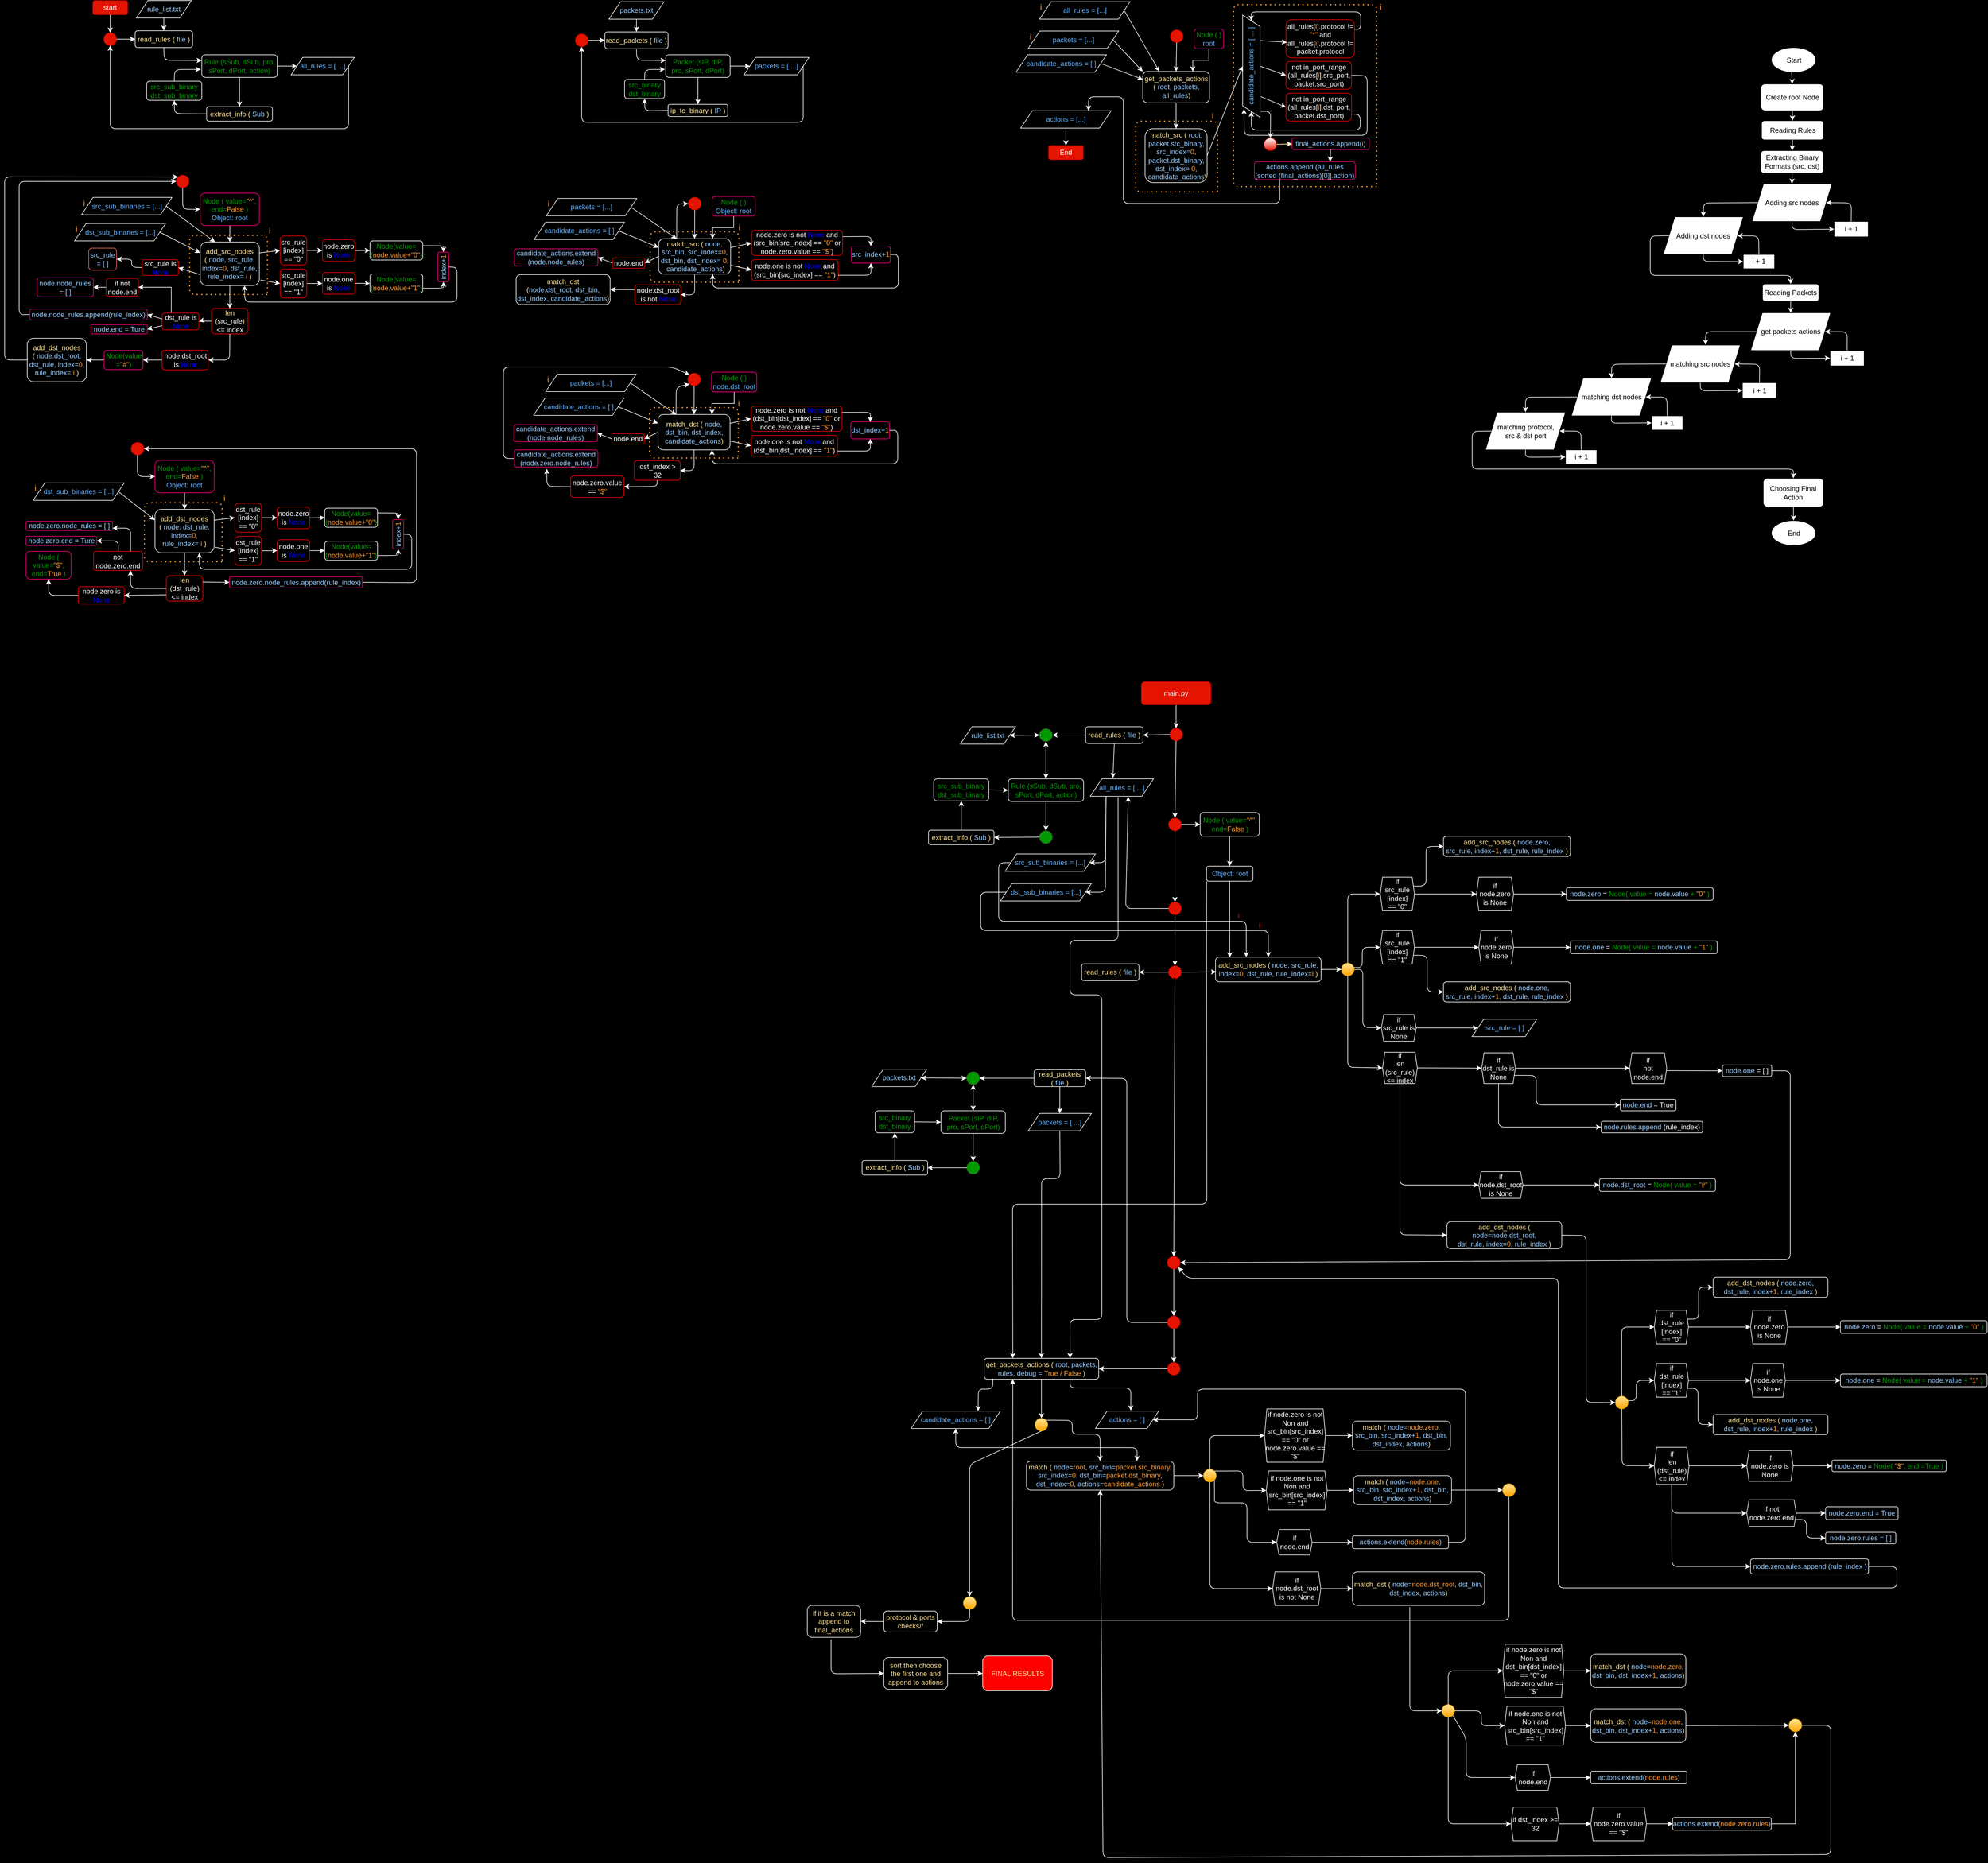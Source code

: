 <mxfile version="13.7.3" type="device"><diagram id="C5RBs43oDa-KdzZeNtuy" name="Page-1"><mxGraphModel dx="3327" dy="2136" grid="0" gridSize="10" guides="1" tooltips="1" connect="1" arrows="1" fold="1" page="1" pageScale="1" pageWidth="827" pageHeight="1169" background="#000000" math="0" shadow="0"><root><mxCell id="WIyWlLk6GJQsqaUBKTNV-0"/><mxCell id="WIyWlLk6GJQsqaUBKTNV-1" parent="WIyWlLk6GJQsqaUBKTNV-0"/><mxCell id="YHvYhDKDPns-8mzJInHp-5" value="" style="edgeStyle=orthogonalEdgeStyle;rounded=0;orthogonalLoop=1;jettySize=auto;html=1;strokeColor=#FFFFFF;entryX=0.5;entryY=0;entryDx=0;entryDy=0;" parent="WIyWlLk6GJQsqaUBKTNV-1" source="WIyWlLk6GJQsqaUBKTNV-3" target="YHvYhDKDPns-8mzJInHp-7" edge="1"><mxGeometry relative="1" as="geometry"><mxPoint x="397" y="166" as="targetPoint"/></mxGeometry></mxCell><mxCell id="WIyWlLk6GJQsqaUBKTNV-3" value="main.py" style="rounded=1;whiteSpace=wrap;html=1;fontSize=12;glass=0;strokeWidth=1;shadow=0;fillColor=#e51400;strokeColor=#B20000;fontColor=#ffffff;" parent="WIyWlLk6GJQsqaUBKTNV-1" vertex="1"><mxGeometry x="337" y="57" width="120" height="40" as="geometry"/></mxCell><mxCell id="YHvYhDKDPns-8mzJInHp-0" value="&lt;font color=&quot;#ffe599&quot;&gt;read_rules (&amp;nbsp;&lt;/font&gt;&lt;font color=&quot;#99ccff&quot;&gt;file&amp;nbsp;&lt;/font&gt;&lt;font color=&quot;#ffe599&quot;&gt;)&lt;/font&gt;" style="rounded=1;whiteSpace=wrap;html=1;fillColor=none;strokeColor=#FFFFFF;" parent="WIyWlLk6GJQsqaUBKTNV-1" vertex="1"><mxGeometry x="241" y="134.5" width="99" height="29" as="geometry"/></mxCell><mxCell id="YHvYhDKDPns-8mzJInHp-1" value="&lt;font color=&quot;#99ccff&quot;&gt;rule_list.txt&lt;/font&gt;" style="shape=parallelogram;perimeter=parallelogramPerimeter;whiteSpace=wrap;html=1;fixedSize=1;fillColor=none;strokeColor=#FFFFFF;" parent="WIyWlLk6GJQsqaUBKTNV-1" vertex="1"><mxGeometry x="25" y="134.5" width="95" height="30" as="geometry"/></mxCell><mxCell id="YHvYhDKDPns-8mzJInHp-6" value="" style="endArrow=classic;startArrow=classic;html=1;strokeColor=#FFFFFF;exitX=1;exitY=0.5;exitDx=0;exitDy=0;entryX=0;entryY=0.5;entryDx=0;entryDy=0;" parent="WIyWlLk6GJQsqaUBKTNV-1" source="YHvYhDKDPns-8mzJInHp-1" target="YHvYhDKDPns-8mzJInHp-11" edge="1"><mxGeometry width="50" height="50" relative="1" as="geometry"><mxPoint x="155.5" y="229" as="sourcePoint"/><mxPoint x="35.5" y="149" as="targetPoint"/></mxGeometry></mxCell><mxCell id="YHvYhDKDPns-8mzJInHp-7" value="" style="ellipse;whiteSpace=wrap;html=1;aspect=fixed;strokeColor=#B20000;fillColor=#e51400;fontColor=#ffffff;" parent="WIyWlLk6GJQsqaUBKTNV-1" vertex="1"><mxGeometry x="386" y="137" width="22" height="22" as="geometry"/></mxCell><mxCell id="YHvYhDKDPns-8mzJInHp-8" value="" style="endArrow=classic;html=1;strokeColor=#FFFFFF;exitX=0;exitY=0.5;exitDx=0;exitDy=0;entryX=1;entryY=0.5;entryDx=0;entryDy=0;" parent="WIyWlLk6GJQsqaUBKTNV-1" source="YHvYhDKDPns-8mzJInHp-7" target="YHvYhDKDPns-8mzJInHp-0" edge="1"><mxGeometry width="50" height="50" relative="1" as="geometry"><mxPoint x="340" y="247" as="sourcePoint"/><mxPoint x="390" y="197" as="targetPoint"/></mxGeometry></mxCell><mxCell id="YHvYhDKDPns-8mzJInHp-9" value="" style="endArrow=classic;html=1;strokeColor=#FFFFFF;exitX=0.5;exitY=1;exitDx=0;exitDy=0;entryX=0.5;entryY=0;entryDx=0;entryDy=0;" parent="WIyWlLk6GJQsqaUBKTNV-1" source="YHvYhDKDPns-8mzJInHp-7" target="YHvYhDKDPns-8mzJInHp-34" edge="1"><mxGeometry width="50" height="50" relative="1" as="geometry"><mxPoint x="333" y="230" as="sourcePoint"/><mxPoint x="397" y="206" as="targetPoint"/></mxGeometry></mxCell><mxCell id="YHvYhDKDPns-8mzJInHp-10" value="" style="endArrow=classic;html=1;strokeColor=#FFFFFF;exitX=0.5;exitY=1;exitDx=0;exitDy=0;entryX=0.358;entryY=-0.045;entryDx=0;entryDy=0;entryPerimeter=0;" parent="WIyWlLk6GJQsqaUBKTNV-1" source="YHvYhDKDPns-8mzJInHp-0" target="YHvYhDKDPns-8mzJInHp-57" edge="1"><mxGeometry width="50" height="50" relative="1" as="geometry"><mxPoint x="235" y="253" as="sourcePoint"/><mxPoint x="292" y="188" as="targetPoint"/></mxGeometry></mxCell><mxCell id="YHvYhDKDPns-8mzJInHp-11" value="" style="ellipse;whiteSpace=wrap;html=1;aspect=fixed;strokeColor=#3A5431;fontColor=#ffffff;fillColor=#009900;" parent="WIyWlLk6GJQsqaUBKTNV-1" vertex="1"><mxGeometry x="161.5" y="138" width="22" height="22" as="geometry"/></mxCell><mxCell id="YHvYhDKDPns-8mzJInHp-20" value="" style="endArrow=classic;html=1;strokeColor=#FFFFFF;entryX=1;entryY=0.5;entryDx=0;entryDy=0;exitX=0;exitY=0.5;exitDx=0;exitDy=0;" parent="WIyWlLk6GJQsqaUBKTNV-1" source="YHvYhDKDPns-8mzJInHp-0" target="YHvYhDKDPns-8mzJInHp-11" edge="1"><mxGeometry width="50" height="50" relative="1" as="geometry"><mxPoint x="133" y="149" as="sourcePoint"/><mxPoint x="98" y="194" as="targetPoint"/></mxGeometry></mxCell><mxCell id="YHvYhDKDPns-8mzJInHp-22" value="&lt;font color=&quot;#009900&quot;&gt;Rule (sSub, dSub, pro, sPort, dPort, action)&lt;/font&gt;" style="rounded=1;whiteSpace=wrap;html=1;fillColor=none;strokeColor=#FFFFFF;" parent="WIyWlLk6GJQsqaUBKTNV-1" vertex="1"><mxGeometry x="107.5" y="224.5" width="130" height="39" as="geometry"/></mxCell><mxCell id="YHvYhDKDPns-8mzJInHp-24" value="&lt;font color=&quot;#009900&quot;&gt;src_sub_binary&lt;br&gt;dst_sub_binary&lt;/font&gt;" style="rounded=1;whiteSpace=wrap;html=1;fillColor=none;strokeColor=#FFFFFF;" parent="WIyWlLk6GJQsqaUBKTNV-1" vertex="1"><mxGeometry x="-21" y="224.5" width="95" height="38" as="geometry"/></mxCell><mxCell id="YHvYhDKDPns-8mzJInHp-25" value="" style="ellipse;whiteSpace=wrap;html=1;aspect=fixed;strokeColor=#3A5431;fontColor=#ffffff;fillColor=#009900;" parent="WIyWlLk6GJQsqaUBKTNV-1" vertex="1"><mxGeometry x="161.5" y="314" width="22" height="22" as="geometry"/></mxCell><mxCell id="YHvYhDKDPns-8mzJInHp-26" value="" style="endArrow=classic;html=1;strokeColor=#FFFFFF;exitX=0.5;exitY=1;exitDx=0;exitDy=0;entryX=0.5;entryY=0;entryDx=0;entryDy=0;" parent="WIyWlLk6GJQsqaUBKTNV-1" source="YHvYhDKDPns-8mzJInHp-22" target="YHvYhDKDPns-8mzJInHp-25" edge="1"><mxGeometry width="50" height="50" relative="1" as="geometry"><mxPoint x="172.5" y="282" as="sourcePoint"/><mxPoint x="273.5" y="218" as="targetPoint"/></mxGeometry></mxCell><mxCell id="YHvYhDKDPns-8mzJInHp-27" value="&lt;font color=&quot;#ffe599&quot;&gt;extract_info (&amp;nbsp;&lt;/font&gt;&lt;font color=&quot;#99ccff&quot;&gt;Sub&amp;nbsp;&lt;/font&gt;&lt;font color=&quot;#ffe599&quot;&gt;)&lt;/font&gt;" style="rounded=1;whiteSpace=wrap;html=1;fillColor=none;strokeColor=#FFFFFF;" parent="WIyWlLk6GJQsqaUBKTNV-1" vertex="1"><mxGeometry x="-30" y="313" width="113" height="25" as="geometry"/></mxCell><mxCell id="YHvYhDKDPns-8mzJInHp-29" value="" style="endArrow=classic;html=1;strokeColor=#FFFFFF;entryX=1;entryY=0.5;entryDx=0;entryDy=0;exitX=0;exitY=0.5;exitDx=0;exitDy=0;" parent="WIyWlLk6GJQsqaUBKTNV-1" source="YHvYhDKDPns-8mzJInHp-25" target="YHvYhDKDPns-8mzJInHp-27" edge="1"><mxGeometry width="50" height="50" relative="1" as="geometry"><mxPoint x="223.5" y="268" as="sourcePoint"/><mxPoint x="273.5" y="218" as="targetPoint"/></mxGeometry></mxCell><mxCell id="YHvYhDKDPns-8mzJInHp-31" value="" style="endArrow=classic;html=1;strokeColor=#FFFFFF;exitX=0.5;exitY=0;exitDx=0;exitDy=0;entryX=0.5;entryY=1;entryDx=0;entryDy=0;" parent="WIyWlLk6GJQsqaUBKTNV-1" source="YHvYhDKDPns-8mzJInHp-27" target="YHvYhDKDPns-8mzJInHp-24" edge="1"><mxGeometry width="50" height="50" relative="1" as="geometry"><mxPoint x="133.5" y="280" as="sourcePoint"/><mxPoint x="183.5" y="230" as="targetPoint"/></mxGeometry></mxCell><mxCell id="YHvYhDKDPns-8mzJInHp-32" value="" style="endArrow=classic;html=1;strokeColor=#FFFFFF;exitX=1;exitY=0.5;exitDx=0;exitDy=0;entryX=0;entryY=0.5;entryDx=0;entryDy=0;" parent="WIyWlLk6GJQsqaUBKTNV-1" source="YHvYhDKDPns-8mzJInHp-24" target="YHvYhDKDPns-8mzJInHp-22" edge="1"><mxGeometry width="50" height="50" relative="1" as="geometry"><mxPoint x="118.5" y="280" as="sourcePoint"/><mxPoint x="168.5" y="230" as="targetPoint"/></mxGeometry></mxCell><mxCell id="YHvYhDKDPns-8mzJInHp-33" value="" style="endArrow=classic;startArrow=classic;html=1;strokeColor=#FFFFFF;entryX=0.5;entryY=1;entryDx=0;entryDy=0;exitX=0.5;exitY=0;exitDx=0;exitDy=0;" parent="WIyWlLk6GJQsqaUBKTNV-1" source="YHvYhDKDPns-8mzJInHp-22" target="YHvYhDKDPns-8mzJInHp-11" edge="1"><mxGeometry width="50" height="50" relative="1" as="geometry"><mxPoint x="198.5" y="276" as="sourcePoint"/><mxPoint x="248.5" y="226" as="targetPoint"/></mxGeometry></mxCell><mxCell id="YHvYhDKDPns-8mzJInHp-34" value="" style="ellipse;whiteSpace=wrap;html=1;aspect=fixed;strokeColor=#B20000;fillColor=#e51400;fontColor=#ffffff;" parent="WIyWlLk6GJQsqaUBKTNV-1" vertex="1"><mxGeometry x="384" y="292" width="22" height="22" as="geometry"/></mxCell><mxCell id="YHvYhDKDPns-8mzJInHp-35" value="&lt;font color=&quot;#009900&quot;&gt;Node ( value=&lt;/font&gt;&lt;font color=&quot;#ff9933&quot;&gt;&quot;^&quot;&lt;/font&gt;&lt;font color=&quot;#009900&quot;&gt;, end=&lt;/font&gt;&lt;font color=&quot;#ff9933&quot;&gt;False&amp;nbsp;&lt;/font&gt;&lt;font color=&quot;#009900&quot;&gt;)&lt;/font&gt;" style="rounded=1;whiteSpace=wrap;html=1;fillColor=none;strokeColor=#FFFFFF;" parent="WIyWlLk6GJQsqaUBKTNV-1" vertex="1"><mxGeometry x="438.5" y="282.5" width="102" height="41" as="geometry"/></mxCell><mxCell id="YHvYhDKDPns-8mzJInHp-36" value="" style="endArrow=classic;html=1;strokeColor=#FFFFFF;exitX=1;exitY=0.5;exitDx=0;exitDy=0;entryX=0;entryY=0.5;entryDx=0;entryDy=0;" parent="WIyWlLk6GJQsqaUBKTNV-1" source="YHvYhDKDPns-8mzJInHp-34" target="YHvYhDKDPns-8mzJInHp-35" edge="1"><mxGeometry width="50" height="50" relative="1" as="geometry"><mxPoint x="336" y="316" as="sourcePoint"/><mxPoint x="386" y="266" as="targetPoint"/></mxGeometry></mxCell><mxCell id="YHvYhDKDPns-8mzJInHp-40" value="" style="endArrow=classic;html=1;strokeColor=#FFFFFF;exitX=0.5;exitY=1;exitDx=0;exitDy=0;entryX=0.5;entryY=0;entryDx=0;entryDy=0;" parent="WIyWlLk6GJQsqaUBKTNV-1" source="YHvYhDKDPns-8mzJInHp-35" target="YHvYhDKDPns-8mzJInHp-41" edge="1"><mxGeometry width="50" height="50" relative="1" as="geometry"><mxPoint x="513.5" y="311" as="sourcePoint"/><mxPoint x="505" y="364.5" as="targetPoint"/></mxGeometry></mxCell><mxCell id="YHvYhDKDPns-8mzJInHp-41" value="&lt;font color=&quot;#66b2ff&quot;&gt;Object: root&lt;/font&gt;" style="rounded=1;whiteSpace=wrap;html=1;fillColor=none;strokeColor=#FFFFFF;" parent="WIyWlLk6GJQsqaUBKTNV-1" vertex="1"><mxGeometry x="449.5" y="375" width="80" height="26" as="geometry"/></mxCell><mxCell id="YHvYhDKDPns-8mzJInHp-42" value="" style="endArrow=classic;html=1;strokeColor=#FFFFFF;exitX=0.5;exitY=1;exitDx=0;exitDy=0;entryX=0.5;entryY=0;entryDx=0;entryDy=0;" parent="WIyWlLk6GJQsqaUBKTNV-1" source="YHvYhDKDPns-8mzJInHp-34" target="YHvYhDKDPns-8mzJInHp-44" edge="1"><mxGeometry width="50" height="50" relative="1" as="geometry"><mxPoint x="396.71" y="361" as="sourcePoint"/><mxPoint x="397" y="427" as="targetPoint"/></mxGeometry></mxCell><mxCell id="YHvYhDKDPns-8mzJInHp-44" value="" style="ellipse;whiteSpace=wrap;html=1;aspect=fixed;strokeColor=#B20000;fillColor=#e51400;fontColor=#ffffff;" parent="WIyWlLk6GJQsqaUBKTNV-1" vertex="1"><mxGeometry x="384" y="437" width="22" height="22" as="geometry"/></mxCell><mxCell id="YHvYhDKDPns-8mzJInHp-47" value="" style="endArrow=classic;html=1;strokeColor=#FFFFFF;exitX=0;exitY=0.5;exitDx=0;exitDy=0;entryX=0.601;entryY=1.021;entryDx=0;entryDy=0;entryPerimeter=0;" parent="WIyWlLk6GJQsqaUBKTNV-1" source="YHvYhDKDPns-8mzJInHp-44" target="YHvYhDKDPns-8mzJInHp-57" edge="1"><mxGeometry width="50" height="50" relative="1" as="geometry"><mxPoint x="254" y="355" as="sourcePoint"/><mxPoint x="313" y="308" as="targetPoint"/><Array as="points"><mxPoint x="310" y="448"/></Array></mxGeometry></mxCell><mxCell id="YHvYhDKDPns-8mzJInHp-48" value="" style="endArrow=classic;html=1;strokeColor=#FFFFFF;entryX=1;entryY=0.5;entryDx=0;entryDy=0;exitX=0.25;exitY=1;exitDx=0;exitDy=0;" parent="WIyWlLk6GJQsqaUBKTNV-1" source="YHvYhDKDPns-8mzJInHp-57" target="YHvYhDKDPns-8mzJInHp-58" edge="1"><mxGeometry width="50" height="50" relative="1" as="geometry"><mxPoint x="275" y="286" as="sourcePoint"/><mxPoint x="251" y="368.5" as="targetPoint"/><Array as="points"><mxPoint x="275" y="369"/></Array></mxGeometry></mxCell><mxCell id="YHvYhDKDPns-8mzJInHp-49" value="" style="endArrow=classic;html=1;strokeColor=#FFFFFF;entryX=1;entryY=0.5;entryDx=0;entryDy=0;exitX=0.25;exitY=1;exitDx=0;exitDy=0;" parent="WIyWlLk6GJQsqaUBKTNV-1" source="YHvYhDKDPns-8mzJInHp-57" target="YHvYhDKDPns-8mzJInHp-59" edge="1"><mxGeometry width="50" height="50" relative="1" as="geometry"><mxPoint x="275" y="368" as="sourcePoint"/><mxPoint x="251" y="419.5" as="targetPoint"/><Array as="points"><mxPoint x="275" y="420"/></Array></mxGeometry></mxCell><mxCell id="YHvYhDKDPns-8mzJInHp-50" value="" style="ellipse;whiteSpace=wrap;html=1;aspect=fixed;strokeColor=#B20000;fillColor=#e51400;fontColor=#ffffff;" parent="WIyWlLk6GJQsqaUBKTNV-1" vertex="1"><mxGeometry x="384" y="547" width="22" height="22" as="geometry"/></mxCell><mxCell id="YHvYhDKDPns-8mzJInHp-51" value="" style="endArrow=classic;html=1;strokeColor=#FFFFFF;exitX=0.5;exitY=1;exitDx=0;exitDy=0;entryX=0.5;entryY=0;entryDx=0;entryDy=0;" parent="WIyWlLk6GJQsqaUBKTNV-1" source="YHvYhDKDPns-8mzJInHp-44" target="YHvYhDKDPns-8mzJInHp-50" edge="1"><mxGeometry width="50" height="50" relative="1" as="geometry"><mxPoint x="459.0" y="459" as="sourcePoint"/><mxPoint x="457" y="553" as="targetPoint"/></mxGeometry></mxCell><mxCell id="YHvYhDKDPns-8mzJInHp-54" value="&lt;font color=&quot;#ffe599&quot;&gt;add_src_nodes (&amp;nbsp;&lt;/font&gt;&lt;font color=&quot;#99ccff&quot;&gt;node, src_rule, index=&lt;/font&gt;&lt;font color=&quot;#ff9933&quot;&gt;0&lt;/font&gt;&lt;font color=&quot;#99ccff&quot;&gt;, dst_rule, rule_index=&lt;/font&gt;&lt;font color=&quot;#ff9933&quot;&gt;i&amp;nbsp;&lt;/font&gt;&lt;font color=&quot;#ffe599&quot;&gt;)&lt;/font&gt;" style="rounded=1;whiteSpace=wrap;html=1;fillColor=none;strokeColor=#FFFFFF;" parent="WIyWlLk6GJQsqaUBKTNV-1" vertex="1"><mxGeometry x="465" y="532" width="182" height="42.5" as="geometry"/></mxCell><mxCell id="YHvYhDKDPns-8mzJInHp-55" value="" style="endArrow=classic;html=1;strokeColor=#FFFFFF;exitX=0;exitY=0.5;exitDx=0;exitDy=0;entryX=0.291;entryY=0;entryDx=0;entryDy=0;entryPerimeter=0;" parent="WIyWlLk6GJQsqaUBKTNV-1" source="YHvYhDKDPns-8mzJInHp-58" target="YHvYhDKDPns-8mzJInHp-54" edge="1"><mxGeometry width="50" height="50" relative="1" as="geometry"><mxPoint x="106" y="369" as="sourcePoint"/><mxPoint x="532" y="470" as="targetPoint"/><Array as="points"><mxPoint x="91" y="369"/><mxPoint x="91" y="470"/><mxPoint x="518" y="470"/></Array></mxGeometry></mxCell><mxCell id="YHvYhDKDPns-8mzJInHp-56" value="" style="endArrow=classic;html=1;strokeColor=#FFFFFF;exitX=1;exitY=0.5;exitDx=0;exitDy=0;entryX=0.007;entryY=0.598;entryDx=0;entryDy=0;entryPerimeter=0;" parent="WIyWlLk6GJQsqaUBKTNV-1" source="YHvYhDKDPns-8mzJInHp-50" target="YHvYhDKDPns-8mzJInHp-54" edge="1"><mxGeometry width="50" height="50" relative="1" as="geometry"><mxPoint x="278" y="524" as="sourcePoint"/><mxPoint x="419" y="593" as="targetPoint"/></mxGeometry></mxCell><mxCell id="YHvYhDKDPns-8mzJInHp-57" value="&lt;span style=&quot;color: rgb(102 , 178 , 255)&quot;&gt;all_rules = [ ...]&lt;/span&gt;" style="shape=parallelogram;perimeter=parallelogramPerimeter;whiteSpace=wrap;html=1;fixedSize=1;fillColor=none;strokeColor=#FFFFFF;" parent="WIyWlLk6GJQsqaUBKTNV-1" vertex="1"><mxGeometry x="249" y="224.5" width="109" height="30" as="geometry"/></mxCell><mxCell id="YHvYhDKDPns-8mzJInHp-58" value="&lt;span style=&quot;color: rgb(102 , 178 , 255)&quot;&gt;src_sub_binaries = [...]&lt;/span&gt;" style="shape=parallelogram;perimeter=parallelogramPerimeter;whiteSpace=wrap;html=1;fixedSize=1;fillColor=none;strokeColor=#FFFFFF;" parent="WIyWlLk6GJQsqaUBKTNV-1" vertex="1"><mxGeometry x="102" y="354" width="156" height="30" as="geometry"/></mxCell><mxCell id="YHvYhDKDPns-8mzJInHp-59" value="&lt;span style=&quot;color: rgb(102 , 178 , 255)&quot;&gt;dst_sub_binaries = [...]&lt;/span&gt;" style="shape=parallelogram;perimeter=parallelogramPerimeter;whiteSpace=wrap;html=1;fixedSize=1;fillColor=none;strokeColor=#FFFFFF;" parent="WIyWlLk6GJQsqaUBKTNV-1" vertex="1"><mxGeometry x="94" y="405" width="157" height="30" as="geometry"/></mxCell><mxCell id="YHvYhDKDPns-8mzJInHp-60" value="" style="endArrow=classic;html=1;strokeColor=#FFFFFF;exitX=0.5;exitY=1;exitDx=0;exitDy=0;entryX=0.135;entryY=0.02;entryDx=0;entryDy=0;entryPerimeter=0;" parent="WIyWlLk6GJQsqaUBKTNV-1" source="YHvYhDKDPns-8mzJInHp-41" target="YHvYhDKDPns-8mzJInHp-54" edge="1"><mxGeometry width="50" height="50" relative="1" as="geometry"><mxPoint x="476" y="518" as="sourcePoint"/><mxPoint x="531" y="527" as="targetPoint"/></mxGeometry></mxCell><mxCell id="YHvYhDKDPns-8mzJInHp-68" value="" style="endArrow=classic;html=1;strokeColor=#FFFFFF;exitX=0;exitY=0.5;exitDx=0;exitDy=0;entryX=0.5;entryY=0;entryDx=0;entryDy=0;" parent="WIyWlLk6GJQsqaUBKTNV-1" source="YHvYhDKDPns-8mzJInHp-59" target="YHvYhDKDPns-8mzJInHp-54" edge="1"><mxGeometry width="50" height="50" relative="1" as="geometry"><mxPoint x="110" y="516" as="sourcePoint"/><mxPoint x="588" y="486" as="targetPoint"/><Array as="points"><mxPoint x="60" y="420"/><mxPoint x="60" y="486"/><mxPoint x="556" y="486"/></Array></mxGeometry></mxCell><mxCell id="YHvYhDKDPns-8mzJInHp-73" value="&lt;font color=&quot;#ff0000&quot;&gt;i&lt;/font&gt;" style="text;html=1;strokeColor=none;fillColor=none;align=center;verticalAlign=middle;whiteSpace=wrap;rounded=0;" parent="WIyWlLk6GJQsqaUBKTNV-1" vertex="1"><mxGeometry x="532" y="468" width="17.5" height="18" as="geometry"/></mxCell><mxCell id="YHvYhDKDPns-8mzJInHp-74" value="&lt;font color=&quot;#ff0000&quot;&gt;i&lt;/font&gt;" style="text;html=1;strokeColor=none;fillColor=none;align=center;verticalAlign=middle;whiteSpace=wrap;rounded=0;" parent="WIyWlLk6GJQsqaUBKTNV-1" vertex="1"><mxGeometry x="496" y="452" width="17.5" height="18" as="geometry"/></mxCell><mxCell id="YHvYhDKDPns-8mzJInHp-75" value="" style="ellipse;whiteSpace=wrap;html=1;aspect=fixed;strokeColor=#d79b00;gradientColor=#ffa500;fillColor=#FFE599;" parent="WIyWlLk6GJQsqaUBKTNV-1" vertex="1"><mxGeometry x="682" y="542.25" width="22" height="22" as="geometry"/></mxCell><mxCell id="YHvYhDKDPns-8mzJInHp-76" value="" style="endArrow=classic;html=1;strokeColor=#FFFFFF;exitX=1;exitY=0.5;exitDx=0;exitDy=0;entryX=0;entryY=0.5;entryDx=0;entryDy=0;" parent="WIyWlLk6GJQsqaUBKTNV-1" source="YHvYhDKDPns-8mzJInHp-54" target="YHvYhDKDPns-8mzJInHp-75" edge="1"><mxGeometry width="50" height="50" relative="1" as="geometry"><mxPoint x="679" y="449" as="sourcePoint"/><mxPoint x="729" y="399" as="targetPoint"/></mxGeometry></mxCell><mxCell id="YHvYhDKDPns-8mzJInHp-79" value="&lt;font color=&quot;#ffffff&quot;&gt;if&lt;br&gt;src_rule [index]&lt;br&gt;== &quot;0&quot;&lt;/font&gt;" style="shape=hexagon;perimeter=hexagonPerimeter2;whiteSpace=wrap;html=1;fixedSize=1;strokeColor=#FFFFFF;fillColor=none;size=4.0;" parent="WIyWlLk6GJQsqaUBKTNV-1" vertex="1"><mxGeometry x="749" y="394" width="59" height="58" as="geometry"/></mxCell><mxCell id="YHvYhDKDPns-8mzJInHp-80" value="&lt;font color=&quot;#ffffff&quot;&gt;if&lt;br&gt;node.zero is None&lt;/font&gt;" style="shape=hexagon;perimeter=hexagonPerimeter2;whiteSpace=wrap;html=1;fixedSize=1;strokeColor=#FFFFFF;fillColor=none;size=4.0;" parent="WIyWlLk6GJQsqaUBKTNV-1" vertex="1"><mxGeometry x="915" y="394" width="64" height="58" as="geometry"/></mxCell><mxCell id="YHvYhDKDPns-8mzJInHp-81" value="&lt;font color=&quot;#99ccff&quot;&gt;node.zero &lt;/font&gt;&lt;font color=&quot;#ffffff&quot;&gt;=&lt;/font&gt;&lt;font color=&quot;#99ccff&quot;&gt;&amp;nbsp;&lt;/font&gt;&lt;font color=&quot;#009900&quot;&gt;Node( value = &lt;/font&gt;&lt;font color=&quot;#99ccff&quot;&gt;node.value&lt;/font&gt;&lt;font color=&quot;#009900&quot;&gt; + &lt;/font&gt;&lt;font color=&quot;#ff9933&quot;&gt;&quot;0&quot;&amp;nbsp;&lt;/font&gt;&lt;font color=&quot;#009900&quot;&gt;)&lt;/font&gt;" style="rounded=1;whiteSpace=wrap;html=1;fillColor=none;strokeColor=#FFFFFF;" parent="WIyWlLk6GJQsqaUBKTNV-1" vertex="1"><mxGeometry x="1070" y="412" width="253" height="22" as="geometry"/></mxCell><mxCell id="YHvYhDKDPns-8mzJInHp-82" value="" style="endArrow=classic;html=1;strokeColor=#FFFFFF;exitX=0.5;exitY=0;exitDx=0;exitDy=0;entryX=0;entryY=0.5;entryDx=0;entryDy=0;" parent="WIyWlLk6GJQsqaUBKTNV-1" source="YHvYhDKDPns-8mzJInHp-75" target="YHvYhDKDPns-8mzJInHp-79" edge="1"><mxGeometry width="50" height="50" relative="1" as="geometry"><mxPoint x="692" y="565" as="sourcePoint"/><mxPoint x="693" y="425" as="targetPoint"/><Array as="points"><mxPoint x="693" y="423"/></Array></mxGeometry></mxCell><mxCell id="YHvYhDKDPns-8mzJInHp-83" value="" style="endArrow=classic;html=1;strokeColor=#FFFFFF;exitX=1;exitY=0.5;exitDx=0;exitDy=0;entryX=0;entryY=0.5;entryDx=0;entryDy=0;" parent="WIyWlLk6GJQsqaUBKTNV-1" source="YHvYhDKDPns-8mzJInHp-79" target="YHvYhDKDPns-8mzJInHp-80" edge="1"><mxGeometry width="50" height="50" relative="1" as="geometry"><mxPoint x="861" y="423" as="sourcePoint"/><mxPoint x="953" y="486" as="targetPoint"/></mxGeometry></mxCell><mxCell id="YHvYhDKDPns-8mzJInHp-84" value="" style="endArrow=classic;html=1;strokeColor=#FFFFFF;entryX=0;entryY=0.5;entryDx=0;entryDy=0;exitX=1;exitY=0.5;exitDx=0;exitDy=0;" parent="WIyWlLk6GJQsqaUBKTNV-1" source="YHvYhDKDPns-8mzJInHp-80" target="YHvYhDKDPns-8mzJInHp-81" edge="1"><mxGeometry width="50" height="50" relative="1" as="geometry"><mxPoint x="869" y="544" as="sourcePoint"/><mxPoint x="919" y="494" as="targetPoint"/></mxGeometry></mxCell><mxCell id="YHvYhDKDPns-8mzJInHp-89" value="&lt;font color=&quot;#ffe599&quot;&gt;add_src_nodes (&amp;nbsp;&lt;/font&gt;&lt;font color=&quot;#99ccff&quot;&gt;node.zero, src_rule,&amp;nbsp;&lt;/font&gt;&lt;font color=&quot;#99ccff&quot;&gt;index+&lt;/font&gt;&lt;font color=&quot;#ff9933&quot;&gt;1&lt;/font&gt;&lt;font color=&quot;#99ccff&quot;&gt;, dst_rule,&amp;nbsp;&lt;/font&gt;&lt;span style=&quot;color: rgb(153 , 204 , 255)&quot;&gt;rule_index&lt;/span&gt;&lt;font color=&quot;#ff9933&quot;&gt;&amp;nbsp;&lt;/font&gt;&lt;font color=&quot;#ffe599&quot;&gt;)&lt;/font&gt;" style="rounded=1;whiteSpace=wrap;html=1;fillColor=none;strokeColor=#FFFFFF;" parent="WIyWlLk6GJQsqaUBKTNV-1" vertex="1"><mxGeometry x="858" y="323.5" width="219" height="34.75" as="geometry"/></mxCell><mxCell id="YHvYhDKDPns-8mzJInHp-90" value="" style="endArrow=classic;html=1;strokeColor=#FFFFFF;entryX=0;entryY=0.5;entryDx=0;entryDy=0;exitX=1;exitY=0.25;exitDx=0;exitDy=0;" parent="WIyWlLk6GJQsqaUBKTNV-1" source="YHvYhDKDPns-8mzJInHp-79" target="YHvYhDKDPns-8mzJInHp-89" edge="1"><mxGeometry width="50" height="50" relative="1" as="geometry"><mxPoint x="813" y="374" as="sourcePoint"/><mxPoint x="664" y="362" as="targetPoint"/><Array as="points"><mxPoint x="828" y="409"/><mxPoint x="828" y="341"/></Array></mxGeometry></mxCell><mxCell id="YHvYhDKDPns-8mzJInHp-93" value="&lt;font color=&quot;#ffffff&quot;&gt;if&lt;br&gt;src_rule [index]&lt;br&gt;== &quot;1&quot;&lt;/font&gt;" style="shape=hexagon;perimeter=hexagonPerimeter2;whiteSpace=wrap;html=1;fixedSize=1;strokeColor=#FFFFFF;fillColor=none;size=4.0;" parent="WIyWlLk6GJQsqaUBKTNV-1" vertex="1"><mxGeometry x="749" y="486" width="59" height="58" as="geometry"/></mxCell><mxCell id="YHvYhDKDPns-8mzJInHp-94" value="&lt;font color=&quot;#ffffff&quot;&gt;if&lt;br&gt;node.zero is None&lt;/font&gt;" style="shape=hexagon;perimeter=hexagonPerimeter2;whiteSpace=wrap;html=1;fixedSize=1;strokeColor=#FFFFFF;fillColor=none;size=4.0;" parent="WIyWlLk6GJQsqaUBKTNV-1" vertex="1"><mxGeometry x="919" y="486" width="60" height="58" as="geometry"/></mxCell><mxCell id="YHvYhDKDPns-8mzJInHp-95" value="&lt;font color=&quot;#99ccff&quot;&gt;node.one&amp;nbsp;&lt;/font&gt;&lt;font color=&quot;#ffffff&quot;&gt;=&lt;/font&gt;&lt;font color=&quot;#99ccff&quot;&gt;&amp;nbsp;&lt;/font&gt;&lt;font color=&quot;#009900&quot;&gt;Node( value = &lt;/font&gt;&lt;font color=&quot;#99ccff&quot;&gt;node.value&lt;/font&gt;&lt;font color=&quot;#009900&quot;&gt; + &lt;/font&gt;&lt;font color=&quot;#ff9933&quot;&gt;&quot;1&quot;&amp;nbsp;&lt;/font&gt;&lt;font color=&quot;#009900&quot;&gt;)&lt;/font&gt;" style="rounded=1;whiteSpace=wrap;html=1;fillColor=none;strokeColor=#FFFFFF;" parent="WIyWlLk6GJQsqaUBKTNV-1" vertex="1"><mxGeometry x="1077" y="504" width="253" height="22" as="geometry"/></mxCell><mxCell id="YHvYhDKDPns-8mzJInHp-96" value="" style="endArrow=classic;html=1;strokeColor=#FFFFFF;exitX=1;exitY=0.5;exitDx=0;exitDy=0;entryX=0;entryY=0.5;entryDx=0;entryDy=0;" parent="WIyWlLk6GJQsqaUBKTNV-1" source="YHvYhDKDPns-8mzJInHp-93" target="YHvYhDKDPns-8mzJInHp-94" edge="1"><mxGeometry width="50" height="50" relative="1" as="geometry"><mxPoint x="861" y="515" as="sourcePoint"/><mxPoint x="953" y="578" as="targetPoint"/></mxGeometry></mxCell><mxCell id="YHvYhDKDPns-8mzJInHp-97" value="" style="endArrow=classic;html=1;strokeColor=#FFFFFF;entryX=0;entryY=0.5;entryDx=0;entryDy=0;exitX=1;exitY=0.5;exitDx=0;exitDy=0;" parent="WIyWlLk6GJQsqaUBKTNV-1" source="YHvYhDKDPns-8mzJInHp-94" target="YHvYhDKDPns-8mzJInHp-95" edge="1"><mxGeometry width="50" height="50" relative="1" as="geometry"><mxPoint x="869" y="636" as="sourcePoint"/><mxPoint x="919" y="586" as="targetPoint"/></mxGeometry></mxCell><mxCell id="YHvYhDKDPns-8mzJInHp-98" value="" style="endArrow=classic;html=1;strokeColor=#FFFFFF;exitX=0.948;exitY=0.352;exitDx=0;exitDy=0;exitPerimeter=0;entryX=0;entryY=0.5;entryDx=0;entryDy=0;" parent="WIyWlLk6GJQsqaUBKTNV-1" source="YHvYhDKDPns-8mzJInHp-75" target="YHvYhDKDPns-8mzJInHp-93" edge="1"><mxGeometry width="50" height="50" relative="1" as="geometry"><mxPoint x="863" y="549" as="sourcePoint"/><mxPoint x="913" y="499" as="targetPoint"/><Array as="points"><mxPoint x="718" y="550"/><mxPoint x="718" y="515"/></Array></mxGeometry></mxCell><mxCell id="YHvYhDKDPns-8mzJInHp-99" value="&lt;font color=&quot;#ffe599&quot;&gt;add_src_nodes (&amp;nbsp;&lt;/font&gt;&lt;font color=&quot;#99ccff&quot;&gt;node.one, src_rule,&amp;nbsp;&lt;/font&gt;&lt;font color=&quot;#99ccff&quot;&gt;index+&lt;/font&gt;&lt;font color=&quot;#ff9933&quot;&gt;1&lt;/font&gt;&lt;font color=&quot;#99ccff&quot;&gt;, dst_rule,&amp;nbsp;&lt;/font&gt;&lt;span style=&quot;color: rgb(153 , 204 , 255)&quot;&gt;rule_index&lt;/span&gt;&lt;font color=&quot;#ff9933&quot;&gt;&amp;nbsp;&lt;/font&gt;&lt;font color=&quot;#ffe599&quot;&gt;)&lt;/font&gt;" style="rounded=1;whiteSpace=wrap;html=1;fillColor=none;strokeColor=#FFFFFF;" parent="WIyWlLk6GJQsqaUBKTNV-1" vertex="1"><mxGeometry x="858" y="574.5" width="219" height="34.75" as="geometry"/></mxCell><mxCell id="YHvYhDKDPns-8mzJInHp-100" value="" style="endArrow=classic;html=1;strokeColor=#FFFFFF;entryX=0;entryY=0.5;entryDx=0;entryDy=0;exitX=1;exitY=0.75;exitDx=0;exitDy=0;" parent="WIyWlLk6GJQsqaUBKTNV-1" source="YHvYhDKDPns-8mzJInHp-93" target="YHvYhDKDPns-8mzJInHp-99" edge="1"><mxGeometry width="50" height="50" relative="1" as="geometry"><mxPoint x="737" y="638" as="sourcePoint"/><mxPoint x="787" y="588" as="targetPoint"/><Array as="points"><mxPoint x="830" y="529"/><mxPoint x="830" y="592"/></Array></mxGeometry></mxCell><mxCell id="YHvYhDKDPns-8mzJInHp-101" value="&lt;font color=&quot;#ffffff&quot;&gt;if&lt;br&gt;src_rule is None&lt;/font&gt;" style="shape=hexagon;perimeter=hexagonPerimeter2;whiteSpace=wrap;html=1;fixedSize=1;strokeColor=#FFFFFF;fillColor=none;size=4.0;" parent="WIyWlLk6GJQsqaUBKTNV-1" vertex="1"><mxGeometry x="751" y="631" width="60" height="46" as="geometry"/></mxCell><mxCell id="YHvYhDKDPns-8mzJInHp-102" value="" style="endArrow=classic;html=1;strokeColor=#FFFFFF;exitX=1;exitY=0.5;exitDx=0;exitDy=0;entryX=0;entryY=0.5;entryDx=0;entryDy=0;" parent="WIyWlLk6GJQsqaUBKTNV-1" source="YHvYhDKDPns-8mzJInHp-75" target="YHvYhDKDPns-8mzJInHp-101" edge="1"><mxGeometry width="50" height="50" relative="1" as="geometry"><mxPoint x="807" y="578" as="sourcePoint"/><mxPoint x="704" y="655" as="targetPoint"/><Array as="points"><mxPoint x="719" y="553"/><mxPoint x="719" y="653"/></Array></mxGeometry></mxCell><mxCell id="YHvYhDKDPns-8mzJInHp-103" value="&lt;span style=&quot;color: rgb(102 , 178 , 255)&quot;&gt;src_rule = [ ]&lt;/span&gt;" style="shape=parallelogram;perimeter=parallelogramPerimeter;whiteSpace=wrap;html=1;fixedSize=1;fillColor=none;strokeColor=#FFFFFF;" parent="WIyWlLk6GJQsqaUBKTNV-1" vertex="1"><mxGeometry x="907.5" y="639" width="111.5" height="30" as="geometry"/></mxCell><mxCell id="YHvYhDKDPns-8mzJInHp-104" value="" style="endArrow=classic;html=1;strokeColor=#FFFFFF;exitX=1;exitY=0.5;exitDx=0;exitDy=0;entryX=0;entryY=0.5;entryDx=0;entryDy=0;" parent="WIyWlLk6GJQsqaUBKTNV-1" source="YHvYhDKDPns-8mzJInHp-101" target="YHvYhDKDPns-8mzJInHp-103" edge="1"><mxGeometry width="50" height="50" relative="1" as="geometry"><mxPoint x="864" y="654" as="sourcePoint"/><mxPoint x="857" y="602" as="targetPoint"/></mxGeometry></mxCell><mxCell id="YHvYhDKDPns-8mzJInHp-105" value="&lt;font color=&quot;#ffffff&quot;&gt;if&lt;br&gt;len (src_rule) &amp;lt;= index&lt;br&gt;&lt;/font&gt;" style="shape=hexagon;perimeter=hexagonPerimeter2;whiteSpace=wrap;html=1;fixedSize=1;strokeColor=#FFFFFF;fillColor=none;size=4.0;" parent="WIyWlLk6GJQsqaUBKTNV-1" vertex="1"><mxGeometry x="753" y="696" width="60" height="54" as="geometry"/></mxCell><mxCell id="YHvYhDKDPns-8mzJInHp-107" value="" style="endArrow=classic;html=1;strokeColor=#FFFFFF;exitX=1;exitY=0.5;exitDx=0;exitDy=0;entryX=0;entryY=0.5;entryDx=0;entryDy=0;" parent="WIyWlLk6GJQsqaUBKTNV-1" source="YHvYhDKDPns-8mzJInHp-105" target="YHvYhDKDPns-8mzJInHp-111" edge="1"><mxGeometry width="50" height="50" relative="1" as="geometry"><mxPoint x="866" y="723.0" as="sourcePoint"/><mxPoint x="899" y="722" as="targetPoint"/></mxGeometry></mxCell><mxCell id="YHvYhDKDPns-8mzJInHp-108" value="" style="endArrow=classic;html=1;strokeColor=#FFFFFF;exitX=0.5;exitY=1;exitDx=0;exitDy=0;entryX=0;entryY=0.5;entryDx=0;entryDy=0;" parent="WIyWlLk6GJQsqaUBKTNV-1" source="YHvYhDKDPns-8mzJInHp-75" target="YHvYhDKDPns-8mzJInHp-105" edge="1"><mxGeometry width="50" height="50" relative="1" as="geometry"><mxPoint x="949" y="636" as="sourcePoint"/><mxPoint x="999" y="586" as="targetPoint"/><Array as="points"><mxPoint x="693" y="722"/></Array></mxGeometry></mxCell><mxCell id="YHvYhDKDPns-8mzJInHp-111" value="&lt;font color=&quot;#ffffff&quot;&gt;if&lt;br&gt;dst_rule is None&lt;/font&gt;" style="shape=hexagon;perimeter=hexagonPerimeter2;whiteSpace=wrap;html=1;fixedSize=1;strokeColor=#FFFFFF;fillColor=none;size=4.0;" parent="WIyWlLk6GJQsqaUBKTNV-1" vertex="1"><mxGeometry x="924" y="697" width="58" height="53" as="geometry"/></mxCell><mxCell id="YHvYhDKDPns-8mzJInHp-112" value="&lt;font color=&quot;#ffffff&quot;&gt;if&lt;br&gt;not node.end&lt;/font&gt;" style="shape=hexagon;perimeter=hexagonPerimeter2;whiteSpace=wrap;html=1;fixedSize=1;strokeColor=#FFFFFF;fillColor=none;size=4.0;" parent="WIyWlLk6GJQsqaUBKTNV-1" vertex="1"><mxGeometry x="1179" y="697" width="64" height="53" as="geometry"/></mxCell><mxCell id="YHvYhDKDPns-8mzJInHp-114" value="" style="endArrow=classic;html=1;strokeColor=#FFFFFF;exitX=1;exitY=0.5;exitDx=0;exitDy=0;entryX=0;entryY=0.5;entryDx=0;entryDy=0;" parent="WIyWlLk6GJQsqaUBKTNV-1" source="YHvYhDKDPns-8mzJInHp-111" target="YHvYhDKDPns-8mzJInHp-112" edge="1"><mxGeometry width="50" height="50" relative="1" as="geometry"><mxPoint x="876" y="733" as="sourcePoint"/><mxPoint x="910" y="733.5" as="targetPoint"/></mxGeometry></mxCell><mxCell id="YHvYhDKDPns-8mzJInHp-116" value="&lt;font color=&quot;#99ccff&quot;&gt;node.one &lt;/font&gt;&lt;font color=&quot;#ffffff&quot;&gt;= [ ]&lt;/font&gt;" style="rounded=1;whiteSpace=wrap;html=1;fillColor=none;strokeColor=#FFFFFF;" parent="WIyWlLk6GJQsqaUBKTNV-1" vertex="1"><mxGeometry x="1339" y="718" width="85" height="20" as="geometry"/></mxCell><mxCell id="YHvYhDKDPns-8mzJInHp-117" value="" style="endArrow=classic;html=1;strokeColor=#FFFFFF;exitX=0.989;exitY=0.58;exitDx=0;exitDy=0;exitPerimeter=0;entryX=0;entryY=0.5;entryDx=0;entryDy=0;" parent="WIyWlLk6GJQsqaUBKTNV-1" source="YHvYhDKDPns-8mzJInHp-112" target="YHvYhDKDPns-8mzJInHp-116" edge="1"><mxGeometry width="50" height="50" relative="1" as="geometry"><mxPoint x="1161" y="643" as="sourcePoint"/><mxPoint x="1211" y="593" as="targetPoint"/></mxGeometry></mxCell><mxCell id="YHvYhDKDPns-8mzJInHp-118" value="&lt;font color=&quot;#99ccff&quot;&gt;node.end&amp;nbsp;&lt;/font&gt;&lt;font color=&quot;#ffffff&quot;&gt;= True&lt;/font&gt;" style="rounded=1;whiteSpace=wrap;html=1;fillColor=none;strokeColor=#FFFFFF;" parent="WIyWlLk6GJQsqaUBKTNV-1" vertex="1"><mxGeometry x="1163" y="777" width="96" height="20" as="geometry"/></mxCell><mxCell id="YHvYhDKDPns-8mzJInHp-119" value="&lt;font color=&quot;#99ccff&quot;&gt;node.rules.append &lt;/font&gt;&lt;font color=&quot;#ffffff&quot;&gt;(rule_index)&lt;/font&gt;" style="rounded=1;whiteSpace=wrap;html=1;fillColor=none;strokeColor=#FFFFFF;" parent="WIyWlLk6GJQsqaUBKTNV-1" vertex="1"><mxGeometry x="1130" y="815" width="175" height="20" as="geometry"/></mxCell><mxCell id="YHvYhDKDPns-8mzJInHp-120" value="" style="endArrow=classic;html=1;strokeColor=#FFFFFF;exitX=1;exitY=0.75;exitDx=0;exitDy=0;entryX=0;entryY=0.5;entryDx=0;entryDy=0;" parent="WIyWlLk6GJQsqaUBKTNV-1" source="YHvYhDKDPns-8mzJInHp-111" target="YHvYhDKDPns-8mzJInHp-118" edge="1"><mxGeometry width="50" height="50" relative="1" as="geometry"><mxPoint x="981" y="790" as="sourcePoint"/><mxPoint x="1031" y="740" as="targetPoint"/><Array as="points"><mxPoint x="1018" y="736"/><mxPoint x="1018" y="787"/></Array></mxGeometry></mxCell><mxCell id="YHvYhDKDPns-8mzJInHp-121" value="" style="endArrow=classic;html=1;strokeColor=#FFFFFF;exitX=0.5;exitY=1;exitDx=0;exitDy=0;entryX=0;entryY=0.5;entryDx=0;entryDy=0;" parent="WIyWlLk6GJQsqaUBKTNV-1" source="YHvYhDKDPns-8mzJInHp-111" target="YHvYhDKDPns-8mzJInHp-119" edge="1"><mxGeometry width="50" height="50" relative="1" as="geometry"><mxPoint x="1018" y="832" as="sourcePoint"/><mxPoint x="1068" y="782" as="targetPoint"/><Array as="points"><mxPoint x="953" y="825"/></Array></mxGeometry></mxCell><mxCell id="YHvYhDKDPns-8mzJInHp-123" value="&lt;font color=&quot;#ffffff&quot;&gt;if node.dst_root is None&lt;/font&gt;" style="shape=hexagon;perimeter=hexagonPerimeter2;whiteSpace=wrap;html=1;fixedSize=1;strokeColor=#FFFFFF;fillColor=none;size=4.0;" parent="WIyWlLk6GJQsqaUBKTNV-1" vertex="1"><mxGeometry x="919" y="902" width="76" height="46" as="geometry"/></mxCell><mxCell id="YHvYhDKDPns-8mzJInHp-124" value="&lt;font color=&quot;#99ccff&quot;&gt;node.dst_root&amp;nbsp;&lt;/font&gt;&lt;font color=&quot;#ffffff&quot;&gt;=&lt;/font&gt;&lt;font color=&quot;#99ccff&quot;&gt;&amp;nbsp;&lt;/font&gt;&lt;font color=&quot;#009900&quot;&gt;Node( value = &lt;/font&gt;&lt;font color=&quot;#ff9933&quot;&gt;&quot;#&quot;&amp;nbsp;&lt;/font&gt;&lt;font color=&quot;#009900&quot;&gt;)&lt;/font&gt;" style="rounded=1;whiteSpace=wrap;html=1;fillColor=none;strokeColor=#FFFFFF;" parent="WIyWlLk6GJQsqaUBKTNV-1" vertex="1"><mxGeometry x="1127" y="914" width="200" height="22" as="geometry"/></mxCell><mxCell id="YHvYhDKDPns-8mzJInHp-125" value="" style="endArrow=classic;html=1;strokeColor=#FFFFFF;exitX=1;exitY=0.5;exitDx=0;exitDy=0;entryX=0;entryY=0.5;entryDx=0;entryDy=0;" parent="WIyWlLk6GJQsqaUBKTNV-1" source="YHvYhDKDPns-8mzJInHp-123" target="YHvYhDKDPns-8mzJInHp-124" edge="1"><mxGeometry width="50" height="50" relative="1" as="geometry"><mxPoint x="1047" y="828" as="sourcePoint"/><mxPoint x="1097" y="778" as="targetPoint"/></mxGeometry></mxCell><mxCell id="YHvYhDKDPns-8mzJInHp-126" value="" style="endArrow=classic;html=1;strokeColor=#FFFFFF;exitX=0.5;exitY=1;exitDx=0;exitDy=0;entryX=0;entryY=0.5;entryDx=0;entryDy=0;" parent="WIyWlLk6GJQsqaUBKTNV-1" source="YHvYhDKDPns-8mzJInHp-105" target="YHvYhDKDPns-8mzJInHp-123" edge="1"><mxGeometry width="50" height="50" relative="1" as="geometry"><mxPoint x="994" y="828" as="sourcePoint"/><mxPoint x="1044" y="778" as="targetPoint"/><Array as="points"><mxPoint x="783" y="925"/></Array></mxGeometry></mxCell><mxCell id="YHvYhDKDPns-8mzJInHp-127" value="&lt;font color=&quot;#ffe599&quot;&gt;add_dst_nodes ( &lt;/font&gt;&lt;font color=&quot;#99ccff&quot;&gt;node=node.dst_root, dst_rule,&amp;nbsp;&lt;/font&gt;&lt;font color=&quot;#99ccff&quot;&gt;index=&lt;/font&gt;&lt;font color=&quot;#ff9933&quot;&gt;0&lt;/font&gt;&lt;font color=&quot;#99ccff&quot;&gt;,&amp;nbsp;&lt;/font&gt;&lt;span style=&quot;color: rgb(153 , 204 , 255)&quot;&gt;rule_index&lt;/span&gt;&lt;font color=&quot;#ff9933&quot;&gt;&amp;nbsp;&lt;/font&gt;&lt;font color=&quot;#ffe599&quot;&gt;)&lt;/font&gt;" style="rounded=1;whiteSpace=wrap;html=1;fillColor=none;strokeColor=#FFFFFF;" parent="WIyWlLk6GJQsqaUBKTNV-1" vertex="1"><mxGeometry x="864" y="988" width="198" height="47" as="geometry"/></mxCell><mxCell id="YHvYhDKDPns-8mzJInHp-128" value="" style="endArrow=classic;html=1;strokeColor=#FFFFFF;exitX=0.5;exitY=1;exitDx=0;exitDy=0;entryX=0;entryY=0.5;entryDx=0;entryDy=0;" parent="WIyWlLk6GJQsqaUBKTNV-1" source="YHvYhDKDPns-8mzJInHp-105" target="YHvYhDKDPns-8mzJInHp-127" edge="1"><mxGeometry width="50" height="50" relative="1" as="geometry"><mxPoint x="833" y="921" as="sourcePoint"/><mxPoint x="883" y="871" as="targetPoint"/><Array as="points"><mxPoint x="783" y="1011"/></Array></mxGeometry></mxCell><mxCell id="YHvYhDKDPns-8mzJInHp-129" value="" style="endArrow=classic;html=1;strokeColor=#FFFFFF;exitX=0.5;exitY=1;exitDx=0;exitDy=0;entryX=0.5;entryY=0;entryDx=0;entryDy=0;" parent="WIyWlLk6GJQsqaUBKTNV-1" source="YHvYhDKDPns-8mzJInHp-50" target="YHvYhDKDPns-8mzJInHp-130" edge="1"><mxGeometry width="50" height="50" relative="1" as="geometry"><mxPoint x="582" y="854" as="sourcePoint"/><mxPoint x="395" y="998" as="targetPoint"/></mxGeometry></mxCell><mxCell id="YHvYhDKDPns-8mzJInHp-130" value="" style="ellipse;whiteSpace=wrap;html=1;aspect=fixed;strokeColor=#B20000;fillColor=#e51400;fontColor=#ffffff;" parent="WIyWlLk6GJQsqaUBKTNV-1" vertex="1"><mxGeometry x="382" y="1048" width="22" height="22" as="geometry"/></mxCell><mxCell id="YHvYhDKDPns-8mzJInHp-133" value="" style="endArrow=classic;html=1;strokeColor=#FFFFFF;exitX=1;exitY=0.5;exitDx=0;exitDy=0;entryX=1;entryY=0.5;entryDx=0;entryDy=0;" parent="WIyWlLk6GJQsqaUBKTNV-1" source="YHvYhDKDPns-8mzJInHp-116" target="YHvYhDKDPns-8mzJInHp-130" edge="1"><mxGeometry width="50" height="50" relative="1" as="geometry"><mxPoint x="808" y="971" as="sourcePoint"/><mxPoint x="1407" y="1101" as="targetPoint"/><Array as="points"><mxPoint x="1456" y="728"/><mxPoint x="1456" y="1054"/></Array></mxGeometry></mxCell><mxCell id="YHvYhDKDPns-8mzJInHp-135" value="" style="ellipse;whiteSpace=wrap;html=1;aspect=fixed;strokeColor=#d79b00;gradientColor=#ffa500;fillColor=#FFE599;" parent="WIyWlLk6GJQsqaUBKTNV-1" vertex="1"><mxGeometry x="1154.5" y="1289.25" width="22" height="22" as="geometry"/></mxCell><mxCell id="YHvYhDKDPns-8mzJInHp-136" value="" style="endArrow=classic;html=1;strokeColor=#FFFFFF;exitX=1;exitY=0.5;exitDx=0;exitDy=0;entryX=0;entryY=0.5;entryDx=0;entryDy=0;" parent="WIyWlLk6GJQsqaUBKTNV-1" source="YHvYhDKDPns-8mzJInHp-127" target="YHvYhDKDPns-8mzJInHp-135" edge="1"><mxGeometry width="50" height="50" relative="1" as="geometry"><mxPoint x="1145" y="1285.25" as="sourcePoint"/><mxPoint x="1227" y="1131" as="targetPoint"/><Array as="points"><mxPoint x="1104" y="1012"/><mxPoint x="1104" y="1300"/></Array></mxGeometry></mxCell><mxCell id="YHvYhDKDPns-8mzJInHp-137" value="&lt;font color=&quot;#ffffff&quot;&gt;if&lt;br&gt;dst_rule [index]&lt;br&gt;== &quot;0&quot;&lt;/font&gt;" style="shape=hexagon;perimeter=hexagonPerimeter2;whiteSpace=wrap;html=1;fixedSize=1;strokeColor=#FFFFFF;fillColor=none;size=4.0;" parent="WIyWlLk6GJQsqaUBKTNV-1" vertex="1"><mxGeometry x="1221.5" y="1141" width="59" height="58" as="geometry"/></mxCell><mxCell id="YHvYhDKDPns-8mzJInHp-138" value="&lt;font color=&quot;#ffffff&quot;&gt;if&lt;br&gt;node.zero is None&lt;/font&gt;" style="shape=hexagon;perimeter=hexagonPerimeter2;whiteSpace=wrap;html=1;fixedSize=1;strokeColor=#FFFFFF;fillColor=none;size=4.0;" parent="WIyWlLk6GJQsqaUBKTNV-1" vertex="1"><mxGeometry x="1387.5" y="1141" width="64" height="58" as="geometry"/></mxCell><mxCell id="YHvYhDKDPns-8mzJInHp-139" value="&lt;font color=&quot;#99ccff&quot;&gt;node.zero &lt;/font&gt;&lt;font color=&quot;#ffffff&quot;&gt;=&lt;/font&gt;&lt;font color=&quot;#99ccff&quot;&gt;&amp;nbsp;&lt;/font&gt;&lt;font color=&quot;#009900&quot;&gt;Node( value = &lt;/font&gt;&lt;font color=&quot;#99ccff&quot;&gt;node.value&lt;/font&gt;&lt;font color=&quot;#009900&quot;&gt; + &lt;/font&gt;&lt;font color=&quot;#ff9933&quot;&gt;&quot;0&quot;&amp;nbsp;&lt;/font&gt;&lt;font color=&quot;#009900&quot;&gt;)&lt;/font&gt;" style="rounded=1;whiteSpace=wrap;html=1;fillColor=none;strokeColor=#FFFFFF;" parent="WIyWlLk6GJQsqaUBKTNV-1" vertex="1"><mxGeometry x="1542.5" y="1159" width="253" height="22" as="geometry"/></mxCell><mxCell id="YHvYhDKDPns-8mzJInHp-140" value="" style="endArrow=classic;html=1;strokeColor=#FFFFFF;exitX=0.5;exitY=0;exitDx=0;exitDy=0;entryX=0;entryY=0.5;entryDx=0;entryDy=0;" parent="WIyWlLk6GJQsqaUBKTNV-1" source="YHvYhDKDPns-8mzJInHp-135" target="YHvYhDKDPns-8mzJInHp-137" edge="1"><mxGeometry width="50" height="50" relative="1" as="geometry"><mxPoint x="1164.5" y="1312" as="sourcePoint"/><mxPoint x="1165.5" y="1172" as="targetPoint"/><Array as="points"><mxPoint x="1165.5" y="1170"/></Array></mxGeometry></mxCell><mxCell id="YHvYhDKDPns-8mzJInHp-141" value="" style="endArrow=classic;html=1;strokeColor=#FFFFFF;exitX=1;exitY=0.5;exitDx=0;exitDy=0;entryX=0;entryY=0.5;entryDx=0;entryDy=0;" parent="WIyWlLk6GJQsqaUBKTNV-1" source="YHvYhDKDPns-8mzJInHp-137" target="YHvYhDKDPns-8mzJInHp-138" edge="1"><mxGeometry width="50" height="50" relative="1" as="geometry"><mxPoint x="1333.5" y="1170" as="sourcePoint"/><mxPoint x="1425.5" y="1233" as="targetPoint"/></mxGeometry></mxCell><mxCell id="YHvYhDKDPns-8mzJInHp-142" value="" style="endArrow=classic;html=1;strokeColor=#FFFFFF;entryX=0;entryY=0.5;entryDx=0;entryDy=0;exitX=1;exitY=0.5;exitDx=0;exitDy=0;" parent="WIyWlLk6GJQsqaUBKTNV-1" source="YHvYhDKDPns-8mzJInHp-138" target="YHvYhDKDPns-8mzJInHp-139" edge="1"><mxGeometry width="50" height="50" relative="1" as="geometry"><mxPoint x="1341.5" y="1291" as="sourcePoint"/><mxPoint x="1391.5" y="1241" as="targetPoint"/></mxGeometry></mxCell><mxCell id="YHvYhDKDPns-8mzJInHp-143" value="&lt;font color=&quot;#ffe599&quot;&gt;add_dst_nodes (&amp;nbsp;&lt;/font&gt;&lt;font color=&quot;#99ccff&quot;&gt;node.zero, dst_rule,&amp;nbsp;&lt;/font&gt;&lt;font color=&quot;#99ccff&quot;&gt;index+&lt;/font&gt;&lt;font color=&quot;#ff9933&quot;&gt;1&lt;/font&gt;&lt;font color=&quot;#99ccff&quot;&gt;,&amp;nbsp;&lt;/font&gt;&lt;span style=&quot;color: rgb(153 , 204 , 255)&quot;&gt;rule_index&lt;/span&gt;&lt;font color=&quot;#ff9933&quot;&gt;&amp;nbsp;&lt;/font&gt;&lt;font color=&quot;#ffe599&quot;&gt;)&lt;/font&gt;" style="rounded=1;whiteSpace=wrap;html=1;fillColor=none;strokeColor=#FFFFFF;" parent="WIyWlLk6GJQsqaUBKTNV-1" vertex="1"><mxGeometry x="1323" y="1084" width="198" height="34.75" as="geometry"/></mxCell><mxCell id="YHvYhDKDPns-8mzJInHp-144" value="" style="endArrow=classic;html=1;strokeColor=#FFFFFF;entryX=0;entryY=0.5;entryDx=0;entryDy=0;exitX=1;exitY=0.25;exitDx=0;exitDy=0;" parent="WIyWlLk6GJQsqaUBKTNV-1" source="YHvYhDKDPns-8mzJInHp-137" target="YHvYhDKDPns-8mzJInHp-143" edge="1"><mxGeometry width="50" height="50" relative="1" as="geometry"><mxPoint x="1285.5" y="1121" as="sourcePoint"/><mxPoint x="1136.5" y="1109" as="targetPoint"/><Array as="points"><mxPoint x="1298" y="1156"/><mxPoint x="1298" y="1101"/></Array></mxGeometry></mxCell><mxCell id="YHvYhDKDPns-8mzJInHp-145" value="&lt;font color=&quot;#ffffff&quot;&gt;if&lt;br&gt;dst_rule [index]&lt;br&gt;== &quot;1&quot;&lt;/font&gt;" style="shape=hexagon;perimeter=hexagonPerimeter2;whiteSpace=wrap;html=1;fixedSize=1;strokeColor=#FFFFFF;fillColor=none;size=4.0;" parent="WIyWlLk6GJQsqaUBKTNV-1" vertex="1"><mxGeometry x="1221.5" y="1233" width="59" height="58" as="geometry"/></mxCell><mxCell id="YHvYhDKDPns-8mzJInHp-146" value="&lt;font color=&quot;#ffffff&quot;&gt;if&lt;br&gt;node.one is None&lt;/font&gt;" style="shape=hexagon;perimeter=hexagonPerimeter2;whiteSpace=wrap;html=1;fixedSize=1;strokeColor=#FFFFFF;fillColor=none;size=4.0;" parent="WIyWlLk6GJQsqaUBKTNV-1" vertex="1"><mxGeometry x="1387.5" y="1233" width="60" height="58" as="geometry"/></mxCell><mxCell id="YHvYhDKDPns-8mzJInHp-147" value="&lt;font color=&quot;#99ccff&quot;&gt;node.one&amp;nbsp;&lt;/font&gt;&lt;font color=&quot;#ffffff&quot;&gt;=&lt;/font&gt;&lt;font color=&quot;#99ccff&quot;&gt;&amp;nbsp;&lt;/font&gt;&lt;font color=&quot;#009900&quot;&gt;Node( value = &lt;/font&gt;&lt;font color=&quot;#99ccff&quot;&gt;node.value&lt;/font&gt;&lt;font color=&quot;#009900&quot;&gt; + &lt;/font&gt;&lt;font color=&quot;#ff9933&quot;&gt;&quot;1&quot;&amp;nbsp;&lt;/font&gt;&lt;font color=&quot;#009900&quot;&gt;)&lt;/font&gt;" style="rounded=1;whiteSpace=wrap;html=1;fillColor=none;strokeColor=#FFFFFF;" parent="WIyWlLk6GJQsqaUBKTNV-1" vertex="1"><mxGeometry x="1542.5" y="1251" width="253" height="22" as="geometry"/></mxCell><mxCell id="YHvYhDKDPns-8mzJInHp-148" value="" style="endArrow=classic;html=1;strokeColor=#FFFFFF;exitX=1;exitY=0.5;exitDx=0;exitDy=0;entryX=0;entryY=0.5;entryDx=0;entryDy=0;" parent="WIyWlLk6GJQsqaUBKTNV-1" source="YHvYhDKDPns-8mzJInHp-145" target="YHvYhDKDPns-8mzJInHp-146" edge="1"><mxGeometry width="50" height="50" relative="1" as="geometry"><mxPoint x="1333.5" y="1262" as="sourcePoint"/><mxPoint x="1425.5" y="1325" as="targetPoint"/></mxGeometry></mxCell><mxCell id="YHvYhDKDPns-8mzJInHp-149" value="" style="endArrow=classic;html=1;strokeColor=#FFFFFF;entryX=0;entryY=0.5;entryDx=0;entryDy=0;exitX=1;exitY=0.5;exitDx=0;exitDy=0;" parent="WIyWlLk6GJQsqaUBKTNV-1" source="YHvYhDKDPns-8mzJInHp-146" target="YHvYhDKDPns-8mzJInHp-147" edge="1"><mxGeometry width="50" height="50" relative="1" as="geometry"><mxPoint x="1341.5" y="1383" as="sourcePoint"/><mxPoint x="1391.5" y="1333" as="targetPoint"/></mxGeometry></mxCell><mxCell id="YHvYhDKDPns-8mzJInHp-150" value="" style="endArrow=classic;html=1;strokeColor=#FFFFFF;exitX=0.948;exitY=0.352;exitDx=0;exitDy=0;exitPerimeter=0;entryX=0;entryY=0.5;entryDx=0;entryDy=0;" parent="WIyWlLk6GJQsqaUBKTNV-1" source="YHvYhDKDPns-8mzJInHp-135" target="YHvYhDKDPns-8mzJInHp-145" edge="1"><mxGeometry width="50" height="50" relative="1" as="geometry"><mxPoint x="1335.5" y="1296" as="sourcePoint"/><mxPoint x="1385.5" y="1246" as="targetPoint"/><Array as="points"><mxPoint x="1190.5" y="1297"/><mxPoint x="1190.5" y="1262"/></Array></mxGeometry></mxCell><mxCell id="YHvYhDKDPns-8mzJInHp-151" value="&lt;font color=&quot;#ffe599&quot;&gt;add_dst_nodes (&amp;nbsp;&lt;/font&gt;&lt;font color=&quot;#99ccff&quot;&gt;node.one, dst_rule,&amp;nbsp;&lt;/font&gt;&lt;font color=&quot;#99ccff&quot;&gt;index+&lt;/font&gt;&lt;font color=&quot;#ff9933&quot;&gt;1&lt;/font&gt;&lt;font color=&quot;#99ccff&quot;&gt;,&amp;nbsp;&lt;/font&gt;&lt;span style=&quot;color: rgb(153 , 204 , 255)&quot;&gt;rule_index&lt;/span&gt;&lt;font color=&quot;#ff9933&quot;&gt;&amp;nbsp;&lt;/font&gt;&lt;font color=&quot;#ffe599&quot;&gt;)&lt;/font&gt;" style="rounded=1;whiteSpace=wrap;html=1;fillColor=none;strokeColor=#FFFFFF;" parent="WIyWlLk6GJQsqaUBKTNV-1" vertex="1"><mxGeometry x="1323" y="1321" width="198" height="34.75" as="geometry"/></mxCell><mxCell id="YHvYhDKDPns-8mzJInHp-152" value="" style="endArrow=classic;html=1;strokeColor=#FFFFFF;entryX=0;entryY=0.5;entryDx=0;entryDy=0;exitX=1;exitY=0.75;exitDx=0;exitDy=0;" parent="WIyWlLk6GJQsqaUBKTNV-1" source="YHvYhDKDPns-8mzJInHp-145" target="YHvYhDKDPns-8mzJInHp-151" edge="1"><mxGeometry width="50" height="50" relative="1" as="geometry"><mxPoint x="1209.5" y="1385" as="sourcePoint"/><mxPoint x="1259.5" y="1335" as="targetPoint"/><Array as="points"><mxPoint x="1297" y="1276"/><mxPoint x="1297" y="1338"/></Array></mxGeometry></mxCell><mxCell id="YHvYhDKDPns-8mzJInHp-157" value="&lt;font color=&quot;#ffffff&quot;&gt;if&lt;br&gt;len (dst_rule) &amp;lt;= index&lt;br&gt;&lt;/font&gt;" style="shape=hexagon;perimeter=hexagonPerimeter2;whiteSpace=wrap;html=1;fixedSize=1;strokeColor=#FFFFFF;fillColor=none;size=4.0;" parent="WIyWlLk6GJQsqaUBKTNV-1" vertex="1"><mxGeometry x="1221.5" y="1377.5" width="60" height="64" as="geometry"/></mxCell><mxCell id="YHvYhDKDPns-8mzJInHp-158" value="" style="endArrow=classic;html=1;strokeColor=#FFFFFF;exitX=1;exitY=0.5;exitDx=0;exitDy=0;entryX=0;entryY=0.5;entryDx=0;entryDy=0;" parent="WIyWlLk6GJQsqaUBKTNV-1" source="YHvYhDKDPns-8mzJInHp-157" target="YHvYhDKDPns-8mzJInHp-160" edge="1"><mxGeometry width="50" height="50" relative="1" as="geometry"><mxPoint x="1334.5" y="1409.0" as="sourcePoint"/><mxPoint x="1367.5" y="1408" as="targetPoint"/></mxGeometry></mxCell><mxCell id="YHvYhDKDPns-8mzJInHp-159" value="" style="endArrow=classic;html=1;strokeColor=#FFFFFF;exitX=0.5;exitY=1;exitDx=0;exitDy=0;entryX=0;entryY=0.5;entryDx=0;entryDy=0;" parent="WIyWlLk6GJQsqaUBKTNV-1" source="YHvYhDKDPns-8mzJInHp-135" target="YHvYhDKDPns-8mzJInHp-157" edge="1"><mxGeometry width="50" height="50" relative="1" as="geometry"><mxPoint x="1421.5" y="1383" as="sourcePoint"/><mxPoint x="1471.5" y="1333" as="targetPoint"/><Array as="points"><mxPoint x="1166" y="1409"/></Array></mxGeometry></mxCell><mxCell id="YHvYhDKDPns-8mzJInHp-160" value="&lt;font color=&quot;#ffffff&quot;&gt;if&lt;br&gt;node.zero is None&lt;/font&gt;" style="shape=hexagon;perimeter=hexagonPerimeter2;whiteSpace=wrap;html=1;fixedSize=1;strokeColor=#FFFFFF;fillColor=none;size=4.0;" parent="WIyWlLk6GJQsqaUBKTNV-1" vertex="1"><mxGeometry x="1381" y="1383" width="80" height="53" as="geometry"/></mxCell><mxCell id="YHvYhDKDPns-8mzJInHp-162" value="" style="endArrow=classic;html=1;strokeColor=#FFFFFF;exitX=1;exitY=0.5;exitDx=0;exitDy=0;entryX=0;entryY=0.5;entryDx=0;entryDy=0;" parent="WIyWlLk6GJQsqaUBKTNV-1" source="YHvYhDKDPns-8mzJInHp-160" target="YHvYhDKDPns-8mzJInHp-165" edge="1"><mxGeometry width="50" height="50" relative="1" as="geometry"><mxPoint x="1344.5" y="1419" as="sourcePoint"/><mxPoint x="1647.5" y="1409.5" as="targetPoint"/></mxGeometry></mxCell><mxCell id="YHvYhDKDPns-8mzJInHp-165" value="&lt;font color=&quot;#99ccff&quot;&gt;node.zero&amp;nbsp;&lt;/font&gt;&lt;font color=&quot;#ffffff&quot;&gt;=&lt;/font&gt;&lt;font color=&quot;#99ccff&quot;&gt;&amp;nbsp;&lt;/font&gt;&lt;font color=&quot;#009900&quot;&gt;Node(&amp;nbsp;&lt;/font&gt;&lt;font color=&quot;#ff9933&quot;&gt;&quot;$&quot;&lt;/font&gt;&lt;span style=&quot;color: rgb(0 , 153 , 0)&quot;&gt;, end =True&amp;nbsp;&lt;/span&gt;&lt;font color=&quot;#009900&quot;&gt;)&lt;/font&gt;" style="rounded=1;whiteSpace=wrap;html=1;fillColor=none;strokeColor=#FFFFFF;" parent="WIyWlLk6GJQsqaUBKTNV-1" vertex="1"><mxGeometry x="1528" y="1399.5" width="197" height="20" as="geometry"/></mxCell><mxCell id="YHvYhDKDPns-8mzJInHp-166" value="&lt;font color=&quot;#99ccff&quot;&gt;node.zero.rules = [ ]&lt;/font&gt;" style="rounded=1;whiteSpace=wrap;html=1;fillColor=none;strokeColor=#FFFFFF;" parent="WIyWlLk6GJQsqaUBKTNV-1" vertex="1"><mxGeometry x="1517" y="1524" width="121" height="20" as="geometry"/></mxCell><mxCell id="YHvYhDKDPns-8mzJInHp-169" value="&lt;font color=&quot;#ffffff&quot;&gt;if not node.zero.end&lt;/font&gt;" style="shape=hexagon;perimeter=hexagonPerimeter2;whiteSpace=wrap;html=1;fixedSize=1;strokeColor=#FFFFFF;fillColor=none;size=4.0;" parent="WIyWlLk6GJQsqaUBKTNV-1" vertex="1"><mxGeometry x="1381" y="1468" width="85.5" height="46" as="geometry"/></mxCell><mxCell id="YHvYhDKDPns-8mzJInHp-170" value="&lt;font color=&quot;#99ccff&quot;&gt;node.zero.end = True&lt;/font&gt;" style="rounded=1;whiteSpace=wrap;html=1;fillColor=none;strokeColor=#FFFFFF;" parent="WIyWlLk6GJQsqaUBKTNV-1" vertex="1"><mxGeometry x="1517" y="1480" width="125" height="22" as="geometry"/></mxCell><mxCell id="YHvYhDKDPns-8mzJInHp-171" value="" style="endArrow=classic;html=1;strokeColor=#FFFFFF;exitX=1;exitY=0.5;exitDx=0;exitDy=0;entryX=0;entryY=0.5;entryDx=0;entryDy=0;" parent="WIyWlLk6GJQsqaUBKTNV-1" source="YHvYhDKDPns-8mzJInHp-169" target="YHvYhDKDPns-8mzJInHp-170" edge="1"><mxGeometry width="50" height="50" relative="1" as="geometry"><mxPoint x="1515.5" y="1463" as="sourcePoint"/><mxPoint x="1565.5" y="1413" as="targetPoint"/></mxGeometry></mxCell><mxCell id="YHvYhDKDPns-8mzJInHp-172" value="" style="endArrow=classic;html=1;strokeColor=#FFFFFF;exitX=0.5;exitY=1;exitDx=0;exitDy=0;entryX=0;entryY=0.5;entryDx=0;entryDy=0;" parent="WIyWlLk6GJQsqaUBKTNV-1" source="YHvYhDKDPns-8mzJInHp-157" target="YHvYhDKDPns-8mzJInHp-169" edge="1"><mxGeometry width="50" height="50" relative="1" as="geometry"><mxPoint x="1462.5" y="1514" as="sourcePoint"/><mxPoint x="1512.5" y="1464" as="targetPoint"/><Array as="points"><mxPoint x="1252" y="1491"/></Array></mxGeometry></mxCell><mxCell id="YHvYhDKDPns-8mzJInHp-173" value="&lt;span style=&quot;color: rgb(153 , 204 , 255)&quot;&gt;node.zero.rules.append (rule_index )&lt;/span&gt;" style="rounded=1;whiteSpace=wrap;html=1;fillColor=none;strokeColor=#FFFFFF;" parent="WIyWlLk6GJQsqaUBKTNV-1" vertex="1"><mxGeometry x="1387.5" y="1570" width="203.5" height="26" as="geometry"/></mxCell><mxCell id="YHvYhDKDPns-8mzJInHp-174" value="" style="endArrow=classic;html=1;strokeColor=#FFFFFF;exitX=0.5;exitY=1;exitDx=0;exitDy=0;entryX=0;entryY=0.5;entryDx=0;entryDy=0;" parent="WIyWlLk6GJQsqaUBKTNV-1" source="YHvYhDKDPns-8mzJInHp-157" target="YHvYhDKDPns-8mzJInHp-173" edge="1"><mxGeometry width="50" height="50" relative="1" as="geometry"><mxPoint x="1301.5" y="1607" as="sourcePoint"/><mxPoint x="1351.5" y="1557" as="targetPoint"/><Array as="points"><mxPoint x="1252" y="1583"/></Array></mxGeometry></mxCell><mxCell id="YHvYhDKDPns-8mzJInHp-177" value="" style="endArrow=classic;html=1;strokeColor=#FFFFFF;exitX=1;exitY=0.75;exitDx=0;exitDy=0;entryX=0;entryY=0.5;entryDx=0;entryDy=0;" parent="WIyWlLk6GJQsqaUBKTNV-1" source="YHvYhDKDPns-8mzJInHp-169" target="YHvYhDKDPns-8mzJInHp-166" edge="1"><mxGeometry width="50" height="50" relative="1" as="geometry"><mxPoint x="1522" y="1552" as="sourcePoint"/><mxPoint x="1572" y="1502" as="targetPoint"/><Array as="points"><mxPoint x="1484" y="1502"/><mxPoint x="1484" y="1534"/></Array></mxGeometry></mxCell><mxCell id="YHvYhDKDPns-8mzJInHp-178" value="" style="endArrow=classic;html=1;strokeColor=#FFFFFF;exitX=1;exitY=0.5;exitDx=0;exitDy=0;entryX=1;entryY=1;entryDx=0;entryDy=0;" parent="WIyWlLk6GJQsqaUBKTNV-1" source="YHvYhDKDPns-8mzJInHp-173" target="YHvYhDKDPns-8mzJInHp-130" edge="1"><mxGeometry width="50" height="50" relative="1" as="geometry"><mxPoint x="1612" y="1647" as="sourcePoint"/><mxPoint x="410" y="1083" as="targetPoint"/><Array as="points"><mxPoint x="1640" y="1583"/><mxPoint x="1640" y="1620"/><mxPoint x="1056" y="1620"/><mxPoint x="1056" y="1086"/><mxPoint x="417" y="1086"/></Array></mxGeometry></mxCell><mxCell id="YHvYhDKDPns-8mzJInHp-179" value="" style="ellipse;whiteSpace=wrap;html=1;aspect=fixed;strokeColor=#B20000;fillColor=#e51400;fontColor=#ffffff;" parent="WIyWlLk6GJQsqaUBKTNV-1" vertex="1"><mxGeometry x="382" y="1151" width="22" height="22" as="geometry"/></mxCell><mxCell id="YHvYhDKDPns-8mzJInHp-180" value="" style="endArrow=classic;html=1;strokeColor=#FFFFFF;exitX=0.5;exitY=1;exitDx=0;exitDy=0;entryX=0.5;entryY=0;entryDx=0;entryDy=0;" parent="WIyWlLk6GJQsqaUBKTNV-1" source="YHvYhDKDPns-8mzJInHp-130" target="YHvYhDKDPns-8mzJInHp-179" edge="1"><mxGeometry width="50" height="50" relative="1" as="geometry"><mxPoint x="623" y="1281" as="sourcePoint"/><mxPoint x="673" y="1231" as="targetPoint"/></mxGeometry></mxCell><mxCell id="YHvYhDKDPns-8mzJInHp-181" value="&lt;font color=&quot;#ffe599&quot;&gt;read_rules (&amp;nbsp;&lt;/font&gt;&lt;font color=&quot;#99ccff&quot;&gt;file&amp;nbsp;&lt;/font&gt;&lt;font color=&quot;#ffe599&quot;&gt;)&lt;/font&gt;" style="rounded=1;whiteSpace=wrap;html=1;fillColor=none;strokeColor=#FFFFFF;" parent="WIyWlLk6GJQsqaUBKTNV-1" vertex="1"><mxGeometry x="234" y="543.5" width="99" height="29" as="geometry"/></mxCell><mxCell id="YHvYhDKDPns-8mzJInHp-182" value="" style="endArrow=classic;html=1;strokeColor=#FFFFFF;entryX=1;entryY=0.5;entryDx=0;entryDy=0;exitX=0;exitY=0.5;exitDx=0;exitDy=0;" parent="WIyWlLk6GJQsqaUBKTNV-1" source="YHvYhDKDPns-8mzJInHp-50" target="YHvYhDKDPns-8mzJInHp-181" edge="1"><mxGeometry width="50" height="50" relative="1" as="geometry"><mxPoint x="227" y="493" as="sourcePoint"/><mxPoint x="277" y="443" as="targetPoint"/></mxGeometry></mxCell><mxCell id="YHvYhDKDPns-8mzJInHp-183" value="&lt;font color=&quot;#ffe599&quot;&gt;read_packets (&amp;nbsp;&lt;/font&gt;&lt;font color=&quot;#99ccff&quot;&gt;file&amp;nbsp;&lt;/font&gt;&lt;font color=&quot;#ffe599&quot;&gt;)&lt;/font&gt;" style="rounded=1;whiteSpace=wrap;html=1;fillColor=none;strokeColor=#FFFFFF;" parent="WIyWlLk6GJQsqaUBKTNV-1" vertex="1"><mxGeometry x="152" y="726.25" width="89" height="29" as="geometry"/></mxCell><mxCell id="YHvYhDKDPns-8mzJInHp-184" value="&lt;font color=&quot;#99ccff&quot;&gt;packets.txt&lt;/font&gt;" style="shape=parallelogram;perimeter=parallelogramPerimeter;whiteSpace=wrap;html=1;fixedSize=1;fillColor=none;strokeColor=#FFFFFF;" parent="WIyWlLk6GJQsqaUBKTNV-1" vertex="1"><mxGeometry x="-128" y="725.25" width="95" height="30" as="geometry"/></mxCell><mxCell id="YHvYhDKDPns-8mzJInHp-185" value="" style="endArrow=classic;startArrow=classic;html=1;strokeColor=#FFFFFF;exitX=1;exitY=0.5;exitDx=0;exitDy=0;entryX=0;entryY=0.5;entryDx=0;entryDy=0;" parent="WIyWlLk6GJQsqaUBKTNV-1" source="YHvYhDKDPns-8mzJInHp-184" target="YHvYhDKDPns-8mzJInHp-188" edge="1"><mxGeometry width="50" height="50" relative="1" as="geometry"><mxPoint x="-2.5" y="643.25" as="sourcePoint"/><mxPoint x="-122.5" y="563.25" as="targetPoint"/></mxGeometry></mxCell><mxCell id="YHvYhDKDPns-8mzJInHp-187" value="" style="endArrow=classic;html=1;strokeColor=#FFFFFF;exitX=0;exitY=0.5;exitDx=0;exitDy=0;entryX=1;entryY=0.5;entryDx=0;entryDy=0;" parent="WIyWlLk6GJQsqaUBKTNV-1" source="YHvYhDKDPns-8mzJInHp-179" target="YHvYhDKDPns-8mzJInHp-183" edge="1"><mxGeometry width="50" height="50" relative="1" as="geometry"><mxPoint x="290.0" y="983.5" as="sourcePoint"/><mxPoint x="294" y="1032.5" as="targetPoint"/><Array as="points"><mxPoint x="312" y="1162"/><mxPoint x="312" y="741"/></Array></mxGeometry></mxCell><mxCell id="YHvYhDKDPns-8mzJInHp-188" value="" style="ellipse;whiteSpace=wrap;html=1;aspect=fixed;strokeColor=#3A5431;fontColor=#ffffff;fillColor=#009900;" parent="WIyWlLk6GJQsqaUBKTNV-1" vertex="1"><mxGeometry x="36" y="729.75" width="22" height="22" as="geometry"/></mxCell><mxCell id="YHvYhDKDPns-8mzJInHp-189" value="" style="endArrow=classic;html=1;strokeColor=#FFFFFF;entryX=1;entryY=0.5;entryDx=0;entryDy=0;exitX=0;exitY=0.5;exitDx=0;exitDy=0;" parent="WIyWlLk6GJQsqaUBKTNV-1" source="YHvYhDKDPns-8mzJInHp-183" target="YHvYhDKDPns-8mzJInHp-188" edge="1"><mxGeometry width="50" height="50" relative="1" as="geometry"><mxPoint x="-25" y="563.25" as="sourcePoint"/><mxPoint x="-60" y="608.25" as="targetPoint"/></mxGeometry></mxCell><mxCell id="YHvYhDKDPns-8mzJInHp-197" value="&lt;font color=&quot;#009900&quot;&gt;src_binary&lt;br&gt;dst_binary&lt;/font&gt;" style="rounded=1;whiteSpace=wrap;html=1;fillColor=none;strokeColor=#FFFFFF;" parent="WIyWlLk6GJQsqaUBKTNV-1" vertex="1"><mxGeometry x="-122" y="797" width="68" height="38" as="geometry"/></mxCell><mxCell id="YHvYhDKDPns-8mzJInHp-200" value="&lt;font color=&quot;#ffe599&quot;&gt;extract_info (&amp;nbsp;&lt;/font&gt;&lt;font color=&quot;#99ccff&quot;&gt;Sub&amp;nbsp;&lt;/font&gt;&lt;font color=&quot;#ffe599&quot;&gt;)&lt;/font&gt;" style="rounded=1;whiteSpace=wrap;html=1;fillColor=none;strokeColor=#FFFFFF;" parent="WIyWlLk6GJQsqaUBKTNV-1" vertex="1"><mxGeometry x="-144.5" y="882.75" width="113" height="25" as="geometry"/></mxCell><mxCell id="YHvYhDKDPns-8mzJInHp-202" value="" style="endArrow=classic;html=1;strokeColor=#FFFFFF;exitX=0.5;exitY=0;exitDx=0;exitDy=0;entryX=0.5;entryY=1;entryDx=0;entryDy=0;" parent="WIyWlLk6GJQsqaUBKTNV-1" source="YHvYhDKDPns-8mzJInHp-200" target="YHvYhDKDPns-8mzJInHp-197" edge="1"><mxGeometry width="50" height="50" relative="1" as="geometry"><mxPoint x="2.5" y="456" as="sourcePoint"/><mxPoint x="52.5" y="406" as="targetPoint"/></mxGeometry></mxCell><mxCell id="YHvYhDKDPns-8mzJInHp-203" value="" style="endArrow=classic;html=1;strokeColor=#FFFFFF;exitX=1;exitY=0.5;exitDx=0;exitDy=0;entryX=0;entryY=0.5;entryDx=0;entryDy=0;" parent="WIyWlLk6GJQsqaUBKTNV-1" source="YHvYhDKDPns-8mzJInHp-197" target="YHvYhDKDPns-8mzJInHp-212" edge="1"><mxGeometry width="50" height="50" relative="1" as="geometry"><mxPoint x="-12.5" y="456" as="sourcePoint"/><mxPoint x="-23.5" y="420.0" as="targetPoint"/></mxGeometry></mxCell><mxCell id="YHvYhDKDPns-8mzJInHp-210" value="&lt;span style=&quot;color: rgb(102 , 178 , 255)&quot;&gt;packets = [ ...]&lt;/span&gt;" style="shape=parallelogram;perimeter=parallelogramPerimeter;whiteSpace=wrap;html=1;fixedSize=1;fillColor=none;strokeColor=#FFFFFF;" parent="WIyWlLk6GJQsqaUBKTNV-1" vertex="1"><mxGeometry x="142" y="801.5" width="109" height="30" as="geometry"/></mxCell><mxCell id="YHvYhDKDPns-8mzJInHp-211" value="" style="endArrow=classic;html=1;strokeColor=#FFFFFF;exitX=0.5;exitY=1;exitDx=0;exitDy=0;entryX=0.5;entryY=0;entryDx=0;entryDy=0;" parent="WIyWlLk6GJQsqaUBKTNV-1" source="YHvYhDKDPns-8mzJInHp-183" target="YHvYhDKDPns-8mzJInHp-210" edge="1"><mxGeometry width="50" height="50" relative="1" as="geometry"><mxPoint x="227.0" y="762.75" as="sourcePoint"/><mxPoint x="224.522" y="822.4" as="targetPoint"/></mxGeometry></mxCell><mxCell id="YHvYhDKDPns-8mzJInHp-212" value="&lt;font color=&quot;#009900&quot;&gt;Packet (sIP, dIP, pro, sPort, dPort)&lt;/font&gt;" style="rounded=1;whiteSpace=wrap;html=1;fillColor=none;strokeColor=#FFFFFF;" parent="WIyWlLk6GJQsqaUBKTNV-1" vertex="1"><mxGeometry x="-8.5" y="797" width="111" height="39" as="geometry"/></mxCell><mxCell id="YHvYhDKDPns-8mzJInHp-215" value="" style="endArrow=classic;startArrow=classic;html=1;strokeColor=#FFFFFF;entryX=0.5;entryY=1;entryDx=0;entryDy=0;exitX=0.5;exitY=0;exitDx=0;exitDy=0;" parent="WIyWlLk6GJQsqaUBKTNV-1" source="YHvYhDKDPns-8mzJInHp-212" target="YHvYhDKDPns-8mzJInHp-188" edge="1"><mxGeometry width="50" height="50" relative="1" as="geometry"><mxPoint x="19" y="888.75" as="sourcePoint"/><mxPoint x="69" y="838.75" as="targetPoint"/></mxGeometry></mxCell><mxCell id="YHvYhDKDPns-8mzJInHp-216" value="" style="ellipse;whiteSpace=wrap;html=1;aspect=fixed;strokeColor=#3A5431;fontColor=#ffffff;fillColor=#009900;" parent="WIyWlLk6GJQsqaUBKTNV-1" vertex="1"><mxGeometry x="36" y="884.25" width="22" height="22" as="geometry"/></mxCell><mxCell id="YHvYhDKDPns-8mzJInHp-217" value="" style="endArrow=classic;html=1;strokeColor=#FFFFFF;exitX=0.5;exitY=1;exitDx=0;exitDy=0;entryX=0.5;entryY=0;entryDx=0;entryDy=0;" parent="WIyWlLk6GJQsqaUBKTNV-1" source="YHvYhDKDPns-8mzJInHp-212" target="YHvYhDKDPns-8mzJInHp-216" edge="1"><mxGeometry width="50" height="50" relative="1" as="geometry"><mxPoint x="-12" y="874.5" as="sourcePoint"/><mxPoint x="-12" y="925.0" as="targetPoint"/></mxGeometry></mxCell><mxCell id="YHvYhDKDPns-8mzJInHp-218" value="" style="endArrow=classic;html=1;strokeColor=#FFFFFF;entryX=1;entryY=0.5;entryDx=0;entryDy=0;exitX=0;exitY=0.5;exitDx=0;exitDy=0;" parent="WIyWlLk6GJQsqaUBKTNV-1" source="YHvYhDKDPns-8mzJInHp-216" target="YHvYhDKDPns-8mzJInHp-200" edge="1"><mxGeometry width="50" height="50" relative="1" as="geometry"><mxPoint x="134" y="940.5" as="sourcePoint"/><mxPoint x="184" y="890.5" as="targetPoint"/></mxGeometry></mxCell><mxCell id="XvW3KIyLzPQ72ECkyUr9-0" value="" style="ellipse;whiteSpace=wrap;html=1;aspect=fixed;strokeColor=#B20000;fillColor=#e51400;fontColor=#ffffff;" parent="WIyWlLk6GJQsqaUBKTNV-1" vertex="1"><mxGeometry x="382" y="1231" width="22" height="22" as="geometry"/></mxCell><mxCell id="XvW3KIyLzPQ72ECkyUr9-1" value="" style="endArrow=classic;html=1;strokeColor=#FFFFFF;exitX=0.5;exitY=1;exitDx=0;exitDy=0;entryX=0.5;entryY=0;entryDx=0;entryDy=0;" parent="WIyWlLk6GJQsqaUBKTNV-1" source="YHvYhDKDPns-8mzJInHp-179" target="XvW3KIyLzPQ72ECkyUr9-0" edge="1"><mxGeometry width="50" height="50" relative="1" as="geometry"><mxPoint x="467" y="1233" as="sourcePoint"/><mxPoint x="467" y="1314" as="targetPoint"/></mxGeometry></mxCell><mxCell id="XvW3KIyLzPQ72ECkyUr9-2" value="&lt;font color=&quot;#ffe599&quot;&gt;get_packets_actions (&amp;nbsp;&lt;/font&gt;&lt;font color=&quot;#99ccff&quot;&gt;root, packets, rules&lt;/font&gt;&lt;font color=&quot;#99ccff&quot;&gt;, debug = &lt;/font&gt;&lt;font color=&quot;#ff9933&quot;&gt;True / False&amp;nbsp;&lt;/font&gt;&lt;font color=&quot;#ffe599&quot;&gt;)&lt;/font&gt;" style="rounded=1;whiteSpace=wrap;html=1;fillColor=none;strokeColor=#FFFFFF;" parent="WIyWlLk6GJQsqaUBKTNV-1" vertex="1"><mxGeometry x="66" y="1224" width="197.5" height="36" as="geometry"/></mxCell><mxCell id="XvW3KIyLzPQ72ECkyUr9-3" value="" style="endArrow=classic;html=1;exitX=0;exitY=0.5;exitDx=0;exitDy=0;entryX=1;entryY=0.5;entryDx=0;entryDy=0;" parent="WIyWlLk6GJQsqaUBKTNV-1" source="XvW3KIyLzPQ72ECkyUr9-0" target="XvW3KIyLzPQ72ECkyUr9-2" edge="1"><mxGeometry width="50" height="50" relative="1" as="geometry"><mxPoint x="70" y="1231" as="sourcePoint"/><mxPoint x="161" y="1172" as="targetPoint"/></mxGeometry></mxCell><mxCell id="XvW3KIyLzPQ72ECkyUr9-4" value="" style="endArrow=classic;html=1;exitX=0;exitY=0.5;exitDx=0;exitDy=0;entryX=1;entryY=0.5;entryDx=0;entryDy=0;strokeColor=#FFFFFF;" parent="WIyWlLk6GJQsqaUBKTNV-1" source="XvW3KIyLzPQ72ECkyUr9-0" target="XvW3KIyLzPQ72ECkyUr9-2" edge="1"><mxGeometry width="50" height="50" relative="1" as="geometry"><mxPoint x="70" y="1231" as="sourcePoint"/><mxPoint x="120" y="1181" as="targetPoint"/></mxGeometry></mxCell><mxCell id="XvW3KIyLzPQ72ECkyUr9-5" value="" style="endArrow=classic;html=1;strokeColor=#FFFFFF;exitX=0.44;exitY=1.05;exitDx=0;exitDy=0;exitPerimeter=0;entryX=0.75;entryY=0;entryDx=0;entryDy=0;" parent="WIyWlLk6GJQsqaUBKTNV-1" source="YHvYhDKDPns-8mzJInHp-57" target="XvW3KIyLzPQ72ECkyUr9-2" edge="1"><mxGeometry width="50" height="50" relative="1" as="geometry"><mxPoint x="15" y="535" as="sourcePoint"/><mxPoint x="299" y="543" as="targetPoint"/><Array as="points"><mxPoint x="297" y="503"/><mxPoint x="214" y="503"/><mxPoint x="214" y="597"/><mxPoint x="269" y="597"/><mxPoint x="269" y="1157"/><mxPoint x="214" y="1157"/></Array></mxGeometry></mxCell><mxCell id="XvW3KIyLzPQ72ECkyUr9-6" value="" style="endArrow=classic;html=1;strokeColor=#FFFFFF;exitX=0.5;exitY=1;exitDx=0;exitDy=0;entryX=0.5;entryY=0;entryDx=0;entryDy=0;" parent="WIyWlLk6GJQsqaUBKTNV-1" source="YHvYhDKDPns-8mzJInHp-210" target="XvW3KIyLzPQ72ECkyUr9-2" edge="1"><mxGeometry width="50" height="50" relative="1" as="geometry"><mxPoint x="249" y="1093" as="sourcePoint"/><mxPoint x="93" y="1105" as="targetPoint"/><Array as="points"><mxPoint x="197" y="914"/><mxPoint x="165" y="914"/></Array></mxGeometry></mxCell><mxCell id="XvW3KIyLzPQ72ECkyUr9-7" value="" style="endArrow=classic;html=1;strokeColor=#FFFFFF;exitX=0;exitY=1;exitDx=0;exitDy=0;entryX=0.25;entryY=0;entryDx=0;entryDy=0;" parent="WIyWlLk6GJQsqaUBKTNV-1" source="YHvYhDKDPns-8mzJInHp-41" target="XvW3KIyLzPQ72ECkyUr9-2" edge="1"><mxGeometry width="50" height="50" relative="1" as="geometry"><mxPoint x="326" y="591" as="sourcePoint"/><mxPoint x="444" y="929" as="targetPoint"/><Array as="points"><mxPoint x="450" y="958"/><mxPoint x="115" y="958"/></Array></mxGeometry></mxCell><mxCell id="XvW3KIyLzPQ72ECkyUr9-8" value="" style="ellipse;whiteSpace=wrap;html=1;aspect=fixed;strokeColor=#d79b00;gradientColor=#ffa500;fillColor=#FFE599;" parent="WIyWlLk6GJQsqaUBKTNV-1" vertex="1"><mxGeometry x="153.75" y="1327.38" width="22" height="22" as="geometry"/></mxCell><mxCell id="XvW3KIyLzPQ72ECkyUr9-11" value="" style="endArrow=classic;html=1;strokeColor=#FFFFFF;exitX=0.5;exitY=1;exitDx=0;exitDy=0;entryX=0.5;entryY=0;entryDx=0;entryDy=0;" parent="WIyWlLk6GJQsqaUBKTNV-1" source="XvW3KIyLzPQ72ECkyUr9-2" target="XvW3KIyLzPQ72ECkyUr9-8" edge="1"><mxGeometry width="50" height="50" relative="1" as="geometry"><mxPoint x="622" y="1461" as="sourcePoint"/><mxPoint x="672" y="1411" as="targetPoint"/></mxGeometry></mxCell><mxCell id="XvW3KIyLzPQ72ECkyUr9-12" value="&lt;font color=&quot;#ffe599&quot;&gt;match ( &lt;/font&gt;&lt;font color=&quot;#99ccff&quot;&gt;node=&lt;/font&gt;&lt;font color=&quot;#ff9933&quot;&gt;root&lt;/font&gt;&lt;font color=&quot;#99ccff&quot;&gt;, src_bin=&lt;/font&gt;&lt;span style=&quot;color: rgb(255 , 153 , 51)&quot;&gt;packet.src_binary&lt;/span&gt;&lt;font color=&quot;#99ccff&quot;&gt;, src_index=&lt;/font&gt;&lt;font color=&quot;#ff9933&quot;&gt;0&lt;/font&gt;&lt;font color=&quot;#99ccff&quot;&gt;, dst_bin=&lt;/font&gt;&lt;span style=&quot;color: rgb(255 , 153 , 51)&quot;&gt;packet.dst_binary&lt;/span&gt;&lt;font color=&quot;#99ccff&quot;&gt;, dst_index=&lt;/font&gt;&lt;span style=&quot;color: rgb(255 , 153 , 51)&quot;&gt;0&lt;/span&gt;&lt;font color=&quot;#99ccff&quot;&gt;, actions=&lt;/font&gt;&lt;font color=&quot;#ff9933&quot;&gt;candidate_actions&amp;nbsp;&lt;/font&gt;&lt;font color=&quot;#ffe599&quot;&gt;)&lt;/font&gt;" style="rounded=1;whiteSpace=wrap;html=1;fillColor=none;strokeColor=#FFFFFF;" parent="WIyWlLk6GJQsqaUBKTNV-1" vertex="1"><mxGeometry x="139" y="1401.25" width="254" height="50" as="geometry"/></mxCell><mxCell id="XvW3KIyLzPQ72ECkyUr9-13" value="" style="endArrow=classic;html=1;strokeColor=#FFFFFF;exitX=1;exitY=0;exitDx=0;exitDy=0;entryX=0.5;entryY=0;entryDx=0;entryDy=0;" parent="WIyWlLk6GJQsqaUBKTNV-1" source="XvW3KIyLzPQ72ECkyUr9-8" target="XvW3KIyLzPQ72ECkyUr9-12" edge="1"><mxGeometry width="50" height="50" relative="1" as="geometry"><mxPoint x="266" y="1339.63" as="sourcePoint"/><mxPoint x="384.25" y="1277.25" as="targetPoint"/><Array as="points"><mxPoint x="218" y="1331"/><mxPoint x="218" y="1355"/><mxPoint x="266" y="1355"/></Array></mxGeometry></mxCell><mxCell id="XvW3KIyLzPQ72ECkyUr9-14" value="&lt;span style=&quot;color: rgb(102 , 178 , 255)&quot;&gt;candidate_actions = [ ]&lt;/span&gt;" style="shape=parallelogram;perimeter=parallelogramPerimeter;whiteSpace=wrap;html=1;fixedSize=1;fillColor=none;strokeColor=#FFFFFF;" parent="WIyWlLk6GJQsqaUBKTNV-1" vertex="1"><mxGeometry x="-60" y="1315" width="154" height="30" as="geometry"/></mxCell><mxCell id="XvW3KIyLzPQ72ECkyUr9-15" value="&lt;span style=&quot;color: rgb(102 , 178 , 255)&quot;&gt;actions = [ ]&lt;/span&gt;" style="shape=parallelogram;perimeter=parallelogramPerimeter;whiteSpace=wrap;html=1;fixedSize=1;fillColor=none;strokeColor=#FFFFFF;" parent="WIyWlLk6GJQsqaUBKTNV-1" vertex="1"><mxGeometry x="258" y="1315" width="109" height="30" as="geometry"/></mxCell><mxCell id="XvW3KIyLzPQ72ECkyUr9-16" value="" style="endArrow=classic;html=1;strokeColor=#FFFFFF;entryX=0.75;entryY=0;entryDx=0;entryDy=0;exitX=0.076;exitY=0.972;exitDx=0;exitDy=0;exitPerimeter=0;" parent="WIyWlLk6GJQsqaUBKTNV-1" source="XvW3KIyLzPQ72ECkyUr9-2" target="XvW3KIyLzPQ72ECkyUr9-14" edge="1"><mxGeometry width="50" height="50" relative="1" as="geometry"><mxPoint x="95" y="1268" as="sourcePoint"/><mxPoint x="283" y="1416" as="targetPoint"/><Array as="points"><mxPoint x="81" y="1277"/><mxPoint x="56" y="1277"/></Array></mxGeometry></mxCell><mxCell id="XvW3KIyLzPQ72ECkyUr9-17" value="" style="endArrow=classic;html=1;strokeColor=#FFFFFF;exitX=0.75;exitY=1;exitDx=0;exitDy=0;entryX=0.558;entryY=-0.028;entryDx=0;entryDy=0;entryPerimeter=0;" parent="WIyWlLk6GJQsqaUBKTNV-1" source="XvW3KIyLzPQ72ECkyUr9-2" target="XvW3KIyLzPQ72ECkyUr9-15" edge="1"><mxGeometry width="50" height="50" relative="1" as="geometry"><mxPoint x="233" y="1466" as="sourcePoint"/><mxPoint x="283" y="1416" as="targetPoint"/><Array as="points"><mxPoint x="214" y="1275"/><mxPoint x="319" y="1275"/></Array></mxGeometry></mxCell><mxCell id="XvW3KIyLzPQ72ECkyUr9-18" value="" style="endArrow=classic;startArrow=classic;html=1;strokeColor=#FFFFFF;exitX=0.5;exitY=1;exitDx=0;exitDy=0;entryX=0.75;entryY=0;entryDx=0;entryDy=0;" parent="WIyWlLk6GJQsqaUBKTNV-1" source="XvW3KIyLzPQ72ECkyUr9-14" target="XvW3KIyLzPQ72ECkyUr9-12" edge="1"><mxGeometry width="50" height="50" relative="1" as="geometry"><mxPoint x="233" y="1216" as="sourcePoint"/><mxPoint x="283" y="1166" as="targetPoint"/><Array as="points"><mxPoint x="17" y="1378"/><mxPoint x="330" y="1378"/></Array></mxGeometry></mxCell><mxCell id="XvW3KIyLzPQ72ECkyUr9-35" value="" style="edgeStyle=orthogonalEdgeStyle;rounded=0;orthogonalLoop=1;jettySize=auto;html=1;strokeColor=#FFFFFF;" parent="WIyWlLk6GJQsqaUBKTNV-1" source="XvW3KIyLzPQ72ECkyUr9-19" target="XvW3KIyLzPQ72ECkyUr9-31" edge="1"><mxGeometry relative="1" as="geometry"/></mxCell><mxCell id="XvW3KIyLzPQ72ECkyUr9-19" value="&lt;font color=&quot;#ffffff&quot;&gt;if&lt;br&gt;node.end&lt;br&gt;&lt;/font&gt;" style="shape=hexagon;perimeter=hexagonPerimeter2;whiteSpace=wrap;html=1;fixedSize=1;strokeColor=#FFFFFF;fillColor=none;size=4.0;" parent="WIyWlLk6GJQsqaUBKTNV-1" vertex="1"><mxGeometry x="570.5" y="1519.25" width="61" height="44" as="geometry"/></mxCell><mxCell id="XvW3KIyLzPQ72ECkyUr9-20" value="&lt;font color=&quot;#ffffff&quot;&gt;if node.dst_root is not None&lt;/font&gt;" style="shape=hexagon;perimeter=hexagonPerimeter2;whiteSpace=wrap;html=1;fixedSize=1;strokeColor=#FFFFFF;fillColor=none;size=4.0;" parent="WIyWlLk6GJQsqaUBKTNV-1" vertex="1"><mxGeometry x="563.5" y="1592.25" width="83" height="58" as="geometry"/></mxCell><mxCell id="XvW3KIyLzPQ72ECkyUr9-39" value="" style="edgeStyle=orthogonalEdgeStyle;rounded=0;orthogonalLoop=1;jettySize=auto;html=1;strokeColor=#FFFFFF;" parent="WIyWlLk6GJQsqaUBKTNV-1" source="XvW3KIyLzPQ72ECkyUr9-21" target="XvW3KIyLzPQ72ECkyUr9-38" edge="1"><mxGeometry relative="1" as="geometry"/></mxCell><mxCell id="XvW3KIyLzPQ72ECkyUr9-21" value="&lt;font color=&quot;#ffffff&quot;&gt;if node.zero is not Non and src_bin[src_index] == &quot;0&quot; or node.zero.value == &quot;$&quot;&lt;/font&gt;" style="shape=hexagon;perimeter=hexagonPerimeter2;whiteSpace=wrap;html=1;fixedSize=1;strokeColor=#FFFFFF;fillColor=none;size=4.0;" parent="WIyWlLk6GJQsqaUBKTNV-1" vertex="1"><mxGeometry x="549.5" y="1311.25" width="105" height="92" as="geometry"/></mxCell><mxCell id="XvW3KIyLzPQ72ECkyUr9-42" value="" style="edgeStyle=orthogonalEdgeStyle;rounded=0;orthogonalLoop=1;jettySize=auto;html=1;strokeColor=#FFFFFF;" parent="WIyWlLk6GJQsqaUBKTNV-1" source="XvW3KIyLzPQ72ECkyUr9-23" target="XvW3KIyLzPQ72ECkyUr9-41" edge="1"><mxGeometry relative="1" as="geometry"/></mxCell><mxCell id="XvW3KIyLzPQ72ECkyUr9-23" value="&lt;font color=&quot;#ffffff&quot;&gt;if node.one is not Non and src_bin[src_index] == &quot;1&quot;&lt;/font&gt;" style="shape=hexagon;perimeter=hexagonPerimeter2;whiteSpace=wrap;html=1;fixedSize=1;strokeColor=#FFFFFF;fillColor=none;size=4.0;" parent="WIyWlLk6GJQsqaUBKTNV-1" vertex="1"><mxGeometry x="552.5" y="1418.25" width="105" height="67" as="geometry"/></mxCell><mxCell id="XvW3KIyLzPQ72ECkyUr9-25" value="" style="ellipse;whiteSpace=wrap;html=1;aspect=fixed;strokeColor=#d79b00;gradientColor=#ffa500;fillColor=#FFE599;" parent="WIyWlLk6GJQsqaUBKTNV-1" vertex="1"><mxGeometry x="444.25" y="1415.25" width="22" height="22" as="geometry"/></mxCell><mxCell id="XvW3KIyLzPQ72ECkyUr9-26" value="" style="endArrow=classic;html=1;strokeColor=#FFFFFF;exitX=1;exitY=0.5;exitDx=0;exitDy=0;entryX=0;entryY=0.5;entryDx=0;entryDy=0;" parent="WIyWlLk6GJQsqaUBKTNV-1" source="XvW3KIyLzPQ72ECkyUr9-12" target="XvW3KIyLzPQ72ECkyUr9-25" edge="1"><mxGeometry width="50" height="50" relative="1" as="geometry"><mxPoint x="343.25" y="1499.25" as="sourcePoint"/><mxPoint x="393.25" y="1449.25" as="targetPoint"/></mxGeometry></mxCell><mxCell id="XvW3KIyLzPQ72ECkyUr9-29" value="" style="endArrow=classic;html=1;strokeColor=#FFFFFF;entryX=0;entryY=0.5;entryDx=0;entryDy=0;exitX=0.5;exitY=0;exitDx=0;exitDy=0;" parent="WIyWlLk6GJQsqaUBKTNV-1" source="XvW3KIyLzPQ72ECkyUr9-25" target="XvW3KIyLzPQ72ECkyUr9-21" edge="1"><mxGeometry width="50" height="50" relative="1" as="geometry"><mxPoint x="386.25" y="1512.25" as="sourcePoint"/><mxPoint x="436.25" y="1462.25" as="targetPoint"/><Array as="points"><mxPoint x="455.25" y="1357.25"/></Array></mxGeometry></mxCell><mxCell id="XvW3KIyLzPQ72ECkyUr9-30" value="" style="endArrow=classic;html=1;strokeColor=#FFFFFF;exitX=1;exitY=0;exitDx=0;exitDy=0;entryX=0;entryY=0.5;entryDx=0;entryDy=0;" parent="WIyWlLk6GJQsqaUBKTNV-1" source="XvW3KIyLzPQ72ECkyUr9-25" target="XvW3KIyLzPQ72ECkyUr9-23" edge="1"><mxGeometry width="50" height="50" relative="1" as="geometry"><mxPoint x="386.25" y="1569.25" as="sourcePoint"/><mxPoint x="436.25" y="1519.25" as="targetPoint"/><Array as="points"><mxPoint x="512.25" y="1418.25"/><mxPoint x="512.25" y="1452.25"/></Array></mxGeometry></mxCell><mxCell id="XvW3KIyLzPQ72ECkyUr9-31" value="&lt;font color=&quot;#99ccff&quot;&gt;actions.extend(&lt;/font&gt;&lt;font color=&quot;#ff9933&quot;&gt;node.rules&lt;/font&gt;&lt;span style=&quot;color: rgb(153 , 204 , 255)&quot;&gt;)&lt;/span&gt;" style="rounded=1;whiteSpace=wrap;html=1;fillColor=none;strokeColor=#FFFFFF;" parent="WIyWlLk6GJQsqaUBKTNV-1" vertex="1"><mxGeometry x="701" y="1530.25" width="165.75" height="22" as="geometry"/></mxCell><mxCell id="XvW3KIyLzPQ72ECkyUr9-33" value="&lt;font color=&quot;#ffe599&quot;&gt;match_dst ( &lt;/font&gt;&lt;font color=&quot;#99ccff&quot;&gt;node=&lt;/font&gt;&lt;font color=&quot;#ff9933&quot;&gt;node.dst_root&lt;/font&gt;&lt;font color=&quot;#99ccff&quot;&gt;, dst_bin&lt;/font&gt;&lt;font color=&quot;#99ccff&quot;&gt;, dst_index&lt;/font&gt;&lt;font color=&quot;#99ccff&quot;&gt;, &lt;/font&gt;&lt;font color=&quot;#99ccff&quot;&gt;actions&lt;/font&gt;&lt;font color=&quot;#ffe599&quot;&gt;)&lt;/font&gt;" style="rounded=1;whiteSpace=wrap;html=1;fillColor=none;strokeColor=#FFFFFF;" parent="WIyWlLk6GJQsqaUBKTNV-1" vertex="1"><mxGeometry x="701" y="1592.25" width="228" height="58" as="geometry"/></mxCell><mxCell id="XvW3KIyLzPQ72ECkyUr9-34" value="" style="endArrow=classic;html=1;strokeColor=#FFFFFF;entryX=0;entryY=0.5;entryDx=0;entryDy=0;exitX=1;exitY=0.5;exitDx=0;exitDy=0;" parent="WIyWlLk6GJQsqaUBKTNV-1" source="XvW3KIyLzPQ72ECkyUr9-20" target="XvW3KIyLzPQ72ECkyUr9-33" edge="1"><mxGeometry width="50" height="50" relative="1" as="geometry"><mxPoint x="553.25" y="1868.25" as="sourcePoint"/><mxPoint x="603.25" y="1818.25" as="targetPoint"/></mxGeometry></mxCell><mxCell id="XvW3KIyLzPQ72ECkyUr9-36" value="" style="endArrow=classic;html=1;strokeColor=#FFFFFF;exitX=1;exitY=1;exitDx=0;exitDy=0;entryX=0;entryY=0.5;entryDx=0;entryDy=0;" parent="WIyWlLk6GJQsqaUBKTNV-1" source="XvW3KIyLzPQ72ECkyUr9-25" target="XvW3KIyLzPQ72ECkyUr9-19" edge="1"><mxGeometry width="50" height="50" relative="1" as="geometry"><mxPoint x="727.25" y="1620.25" as="sourcePoint"/><mxPoint x="777.25" y="1570.25" as="targetPoint"/><Array as="points"><mxPoint x="463.25" y="1455.25"/><mxPoint x="463.25" y="1473.25"/><mxPoint x="519.25" y="1473.25"/><mxPoint x="519.25" y="1541.25"/></Array></mxGeometry></mxCell><mxCell id="XvW3KIyLzPQ72ECkyUr9-37" value="" style="endArrow=classic;html=1;strokeColor=#FFFFFF;exitX=0.5;exitY=1;exitDx=0;exitDy=0;entryX=0;entryY=0.5;entryDx=0;entryDy=0;" parent="WIyWlLk6GJQsqaUBKTNV-1" source="XvW3KIyLzPQ72ECkyUr9-25" target="XvW3KIyLzPQ72ECkyUr9-20" edge="1"><mxGeometry width="50" height="50" relative="1" as="geometry"><mxPoint x="727.25" y="1620.25" as="sourcePoint"/><mxPoint x="777.25" y="1570.25" as="targetPoint"/><Array as="points"><mxPoint x="455.25" y="1621.25"/></Array></mxGeometry></mxCell><mxCell id="XvW3KIyLzPQ72ECkyUr9-38" value="&lt;font color=&quot;#ffe599&quot;&gt;match ( &lt;/font&gt;&lt;font color=&quot;#99ccff&quot;&gt;node=&lt;/font&gt;&lt;font color=&quot;#ff9933&quot;&gt;node.zero&lt;/font&gt;&lt;font color=&quot;#99ccff&quot;&gt;, src_bin&lt;/font&gt;&lt;font color=&quot;#99ccff&quot;&gt;, src_index+&lt;/font&gt;&lt;font color=&quot;#ff9933&quot;&gt;1&lt;/font&gt;&lt;font color=&quot;#99ccff&quot;&gt;, dst_bin&lt;/font&gt;&lt;font color=&quot;#99ccff&quot;&gt;, dst_index&lt;/font&gt;&lt;font color=&quot;#99ccff&quot;&gt;, actions&lt;/font&gt;&lt;font color=&quot;#ffe599&quot;&gt;)&lt;/font&gt;" style="rounded=1;whiteSpace=wrap;html=1;fillColor=none;strokeColor=#FFFFFF;" parent="WIyWlLk6GJQsqaUBKTNV-1" vertex="1"><mxGeometry x="701" y="1332.25" width="169" height="50" as="geometry"/></mxCell><mxCell id="XvW3KIyLzPQ72ECkyUr9-41" value="&lt;font color=&quot;#ffe599&quot;&gt;match ( &lt;/font&gt;&lt;font color=&quot;#99ccff&quot;&gt;node=&lt;/font&gt;&lt;font color=&quot;#ff9933&quot;&gt;node.one&lt;/font&gt;&lt;font color=&quot;#99ccff&quot;&gt;, src_bin&lt;/font&gt;&lt;font color=&quot;#99ccff&quot;&gt;, src_index+&lt;/font&gt;&lt;font color=&quot;#ff9933&quot;&gt;1&lt;/font&gt;&lt;font color=&quot;#99ccff&quot;&gt;, dst_bin&lt;/font&gt;&lt;font color=&quot;#99ccff&quot;&gt;, dst_index&lt;/font&gt;&lt;font color=&quot;#99ccff&quot;&gt;, actions&lt;/font&gt;&lt;font color=&quot;#ffe599&quot;&gt;)&lt;/font&gt;" style="rounded=1;whiteSpace=wrap;html=1;fillColor=none;strokeColor=#FFFFFF;" parent="WIyWlLk6GJQsqaUBKTNV-1" vertex="1"><mxGeometry x="703" y="1426.25" width="169" height="50" as="geometry"/></mxCell><mxCell id="XvW3KIyLzPQ72ECkyUr9-46" value="" style="endArrow=classic;html=1;strokeColor=#FFFFFF;exitX=1;exitY=0.5;exitDx=0;exitDy=0;entryX=0;entryY=0.5;entryDx=0;entryDy=0;" parent="WIyWlLk6GJQsqaUBKTNV-1" source="XvW3KIyLzPQ72ECkyUr9-41" target="XvW3KIyLzPQ72ECkyUr9-48" edge="1"><mxGeometry width="50" height="50" relative="1" as="geometry"><mxPoint x="330.25" y="1515.25" as="sourcePoint"/><mxPoint x="303.25" y="1608.25" as="targetPoint"/><Array as="points"/></mxGeometry></mxCell><mxCell id="XvW3KIyLzPQ72ECkyUr9-48" value="" style="ellipse;whiteSpace=wrap;html=1;aspect=fixed;strokeColor=#d79b00;gradientColor=#ffa500;fillColor=#FFE599;" parent="WIyWlLk6GJQsqaUBKTNV-1" vertex="1"><mxGeometry x="960" y="1440.25" width="22" height="22" as="geometry"/></mxCell><mxCell id="XvW3KIyLzPQ72ECkyUr9-49" value="" style="endArrow=classic;html=1;strokeColor=#FFFFFF;exitX=0.5;exitY=1;exitDx=0;exitDy=0;entryX=0.25;entryY=1;entryDx=0;entryDy=0;" parent="WIyWlLk6GJQsqaUBKTNV-1" source="XvW3KIyLzPQ72ECkyUr9-48" target="XvW3KIyLzPQ72ECkyUr9-2" edge="1"><mxGeometry width="50" height="50" relative="1" as="geometry"><mxPoint x="600.25" y="1522.25" as="sourcePoint"/><mxPoint x="330" y="1462" as="targetPoint"/><Array as="points"><mxPoint x="971" y="1676"/><mxPoint x="115" y="1676"/></Array></mxGeometry></mxCell><mxCell id="XvW3KIyLzPQ72ECkyUr9-52" value="" style="endArrow=classic;html=1;strokeColor=#FFFFFF;exitX=1;exitY=0.5;exitDx=0;exitDy=0;entryX=1;entryY=0.5;entryDx=0;entryDy=0;" parent="WIyWlLk6GJQsqaUBKTNV-1" source="XvW3KIyLzPQ72ECkyUr9-31" target="XvW3KIyLzPQ72ECkyUr9-15" edge="1"><mxGeometry width="50" height="50" relative="1" as="geometry"><mxPoint x="653" y="1558" as="sourcePoint"/><mxPoint x="703" y="1508" as="targetPoint"/><Array as="points"><mxPoint x="896" y="1541"/><mxPoint x="896" y="1277"/><mxPoint x="434" y="1277"/><mxPoint x="434" y="1330"/></Array></mxGeometry></mxCell><mxCell id="XvW3KIyLzPQ72ECkyUr9-53" value="" style="edgeStyle=orthogonalEdgeStyle;rounded=0;orthogonalLoop=1;jettySize=auto;html=1;strokeColor=#FFFFFF;" parent="WIyWlLk6GJQsqaUBKTNV-1" source="XvW3KIyLzPQ72ECkyUr9-54" target="XvW3KIyLzPQ72ECkyUr9-63" edge="1"><mxGeometry relative="1" as="geometry"/></mxCell><mxCell id="XvW3KIyLzPQ72ECkyUr9-54" value="&lt;font color=&quot;#ffffff&quot;&gt;if&lt;br&gt;node.end&lt;br&gt;&lt;/font&gt;" style="shape=hexagon;perimeter=hexagonPerimeter2;whiteSpace=wrap;html=1;fixedSize=1;strokeColor=#FFFFFF;fillColor=none;size=4.0;" parent="WIyWlLk6GJQsqaUBKTNV-1" vertex="1"><mxGeometry x="981.5" y="1925" width="61" height="44" as="geometry"/></mxCell><mxCell id="XvW3KIyLzPQ72ECkyUr9-55" value="&lt;font color=&quot;#ffffff&quot;&gt;if dst_index &amp;gt;= 32&lt;br&gt;&lt;/font&gt;" style="shape=hexagon;perimeter=hexagonPerimeter2;whiteSpace=wrap;html=1;fixedSize=1;strokeColor=#FFFFFF;fillColor=none;size=4.0;" parent="WIyWlLk6GJQsqaUBKTNV-1" vertex="1"><mxGeometry x="974.5" y="1998" width="83" height="58" as="geometry"/></mxCell><mxCell id="XvW3KIyLzPQ72ECkyUr9-56" value="" style="edgeStyle=orthogonalEdgeStyle;rounded=0;orthogonalLoop=1;jettySize=auto;html=1;strokeColor=#FFFFFF;entryX=0;entryY=0.5;entryDx=0;entryDy=0;" parent="WIyWlLk6GJQsqaUBKTNV-1" source="XvW3KIyLzPQ72ECkyUr9-57" target="XvW3KIyLzPQ72ECkyUr9-80" edge="1"><mxGeometry relative="1" as="geometry"><mxPoint x="1112" y="1763" as="targetPoint"/></mxGeometry></mxCell><mxCell id="XvW3KIyLzPQ72ECkyUr9-57" value="&lt;font color=&quot;#ffffff&quot;&gt;if node.zero is not Non and dst_bin[dst_index] == &quot;0&quot; or node.zero.value == &quot;$&quot;&lt;/font&gt;" style="shape=hexagon;perimeter=hexagonPerimeter2;whiteSpace=wrap;html=1;fixedSize=1;strokeColor=#FFFFFF;fillColor=none;size=4.0;" parent="WIyWlLk6GJQsqaUBKTNV-1" vertex="1"><mxGeometry x="960.5" y="1717" width="105" height="92" as="geometry"/></mxCell><mxCell id="XvW3KIyLzPQ72ECkyUr9-58" value="" style="edgeStyle=orthogonalEdgeStyle;rounded=0;orthogonalLoop=1;jettySize=auto;html=1;strokeColor=#FFFFFF;entryX=0;entryY=0.5;entryDx=0;entryDy=0;" parent="WIyWlLk6GJQsqaUBKTNV-1" source="XvW3KIyLzPQ72ECkyUr9-59" target="XvW3KIyLzPQ72ECkyUr9-81" edge="1"><mxGeometry relative="1" as="geometry"><mxPoint x="1114" y="1857" as="targetPoint"/></mxGeometry></mxCell><mxCell id="XvW3KIyLzPQ72ECkyUr9-59" value="&lt;font color=&quot;#ffffff&quot;&gt;if node.one is not Non and src_bin[src_index] == &quot;1&quot;&lt;/font&gt;" style="shape=hexagon;perimeter=hexagonPerimeter2;whiteSpace=wrap;html=1;fixedSize=1;strokeColor=#FFFFFF;fillColor=none;size=4.0;" parent="WIyWlLk6GJQsqaUBKTNV-1" vertex="1"><mxGeometry x="963.5" y="1824" width="105" height="67" as="geometry"/></mxCell><mxCell id="XvW3KIyLzPQ72ECkyUr9-60" value="" style="ellipse;whiteSpace=wrap;html=1;aspect=fixed;strokeColor=#d79b00;gradientColor=#ffa500;fillColor=#FFE599;" parent="WIyWlLk6GJQsqaUBKTNV-1" vertex="1"><mxGeometry x="855.25" y="1821" width="22" height="22" as="geometry"/></mxCell><mxCell id="XvW3KIyLzPQ72ECkyUr9-61" value="" style="endArrow=classic;html=1;strokeColor=#FFFFFF;entryX=0;entryY=0.5;entryDx=0;entryDy=0;exitX=0.5;exitY=0;exitDx=0;exitDy=0;" parent="WIyWlLk6GJQsqaUBKTNV-1" source="XvW3KIyLzPQ72ECkyUr9-60" target="XvW3KIyLzPQ72ECkyUr9-57" edge="1"><mxGeometry width="50" height="50" relative="1" as="geometry"><mxPoint x="797.25" y="1918" as="sourcePoint"/><mxPoint x="847.25" y="1868" as="targetPoint"/><Array as="points"><mxPoint x="866.25" y="1763"/></Array></mxGeometry></mxCell><mxCell id="XvW3KIyLzPQ72ECkyUr9-62" value="" style="endArrow=classic;html=1;strokeColor=#FFFFFF;exitX=1;exitY=0.5;exitDx=0;exitDy=0;entryX=0;entryY=0.5;entryDx=0;entryDy=0;" parent="WIyWlLk6GJQsqaUBKTNV-1" source="XvW3KIyLzPQ72ECkyUr9-60" target="XvW3KIyLzPQ72ECkyUr9-59" edge="1"><mxGeometry width="50" height="50" relative="1" as="geometry"><mxPoint x="797.25" y="1975" as="sourcePoint"/><mxPoint x="847.25" y="1925" as="targetPoint"/><Array as="points"><mxPoint x="923.25" y="1832"/><mxPoint x="923.25" y="1858"/></Array></mxGeometry></mxCell><mxCell id="XvW3KIyLzPQ72ECkyUr9-63" value="&lt;font color=&quot;#99ccff&quot;&gt;actions.extend(&lt;/font&gt;&lt;font color=&quot;#ff9933&quot;&gt;node.rules&lt;/font&gt;&lt;span style=&quot;color: rgb(153 , 204 , 255)&quot;&gt;)&lt;/span&gt;" style="rounded=1;whiteSpace=wrap;html=1;fillColor=none;strokeColor=#FFFFFF;" parent="WIyWlLk6GJQsqaUBKTNV-1" vertex="1"><mxGeometry x="1112" y="1936" width="165.75" height="22" as="geometry"/></mxCell><mxCell id="XvW3KIyLzPQ72ECkyUr9-65" value="" style="endArrow=classic;html=1;strokeColor=#FFFFFF;entryX=0;entryY=0.5;entryDx=0;entryDy=0;exitX=1;exitY=0.5;exitDx=0;exitDy=0;" parent="WIyWlLk6GJQsqaUBKTNV-1" source="XvW3KIyLzPQ72ECkyUr9-55" target="XvW3KIyLzPQ72ECkyUr9-73" edge="1"><mxGeometry width="50" height="50" relative="1" as="geometry"><mxPoint x="964.25" y="2274" as="sourcePoint"/><mxPoint x="1112" y="2027" as="targetPoint"/></mxGeometry></mxCell><mxCell id="XvW3KIyLzPQ72ECkyUr9-66" value="" style="endArrow=classic;html=1;strokeColor=#FFFFFF;exitX=1;exitY=1;exitDx=0;exitDy=0;entryX=0;entryY=0.5;entryDx=0;entryDy=0;" parent="WIyWlLk6GJQsqaUBKTNV-1" source="XvW3KIyLzPQ72ECkyUr9-60" target="XvW3KIyLzPQ72ECkyUr9-54" edge="1"><mxGeometry width="50" height="50" relative="1" as="geometry"><mxPoint x="1138.25" y="2026" as="sourcePoint"/><mxPoint x="1188.25" y="1976" as="targetPoint"/><Array as="points"><mxPoint x="897.25" y="1879"/><mxPoint x="897.25" y="1947"/><mxPoint x="930.25" y="1947"/></Array></mxGeometry></mxCell><mxCell id="XvW3KIyLzPQ72ECkyUr9-67" value="" style="endArrow=classic;html=1;strokeColor=#FFFFFF;exitX=0.5;exitY=1;exitDx=0;exitDy=0;entryX=0;entryY=0.5;entryDx=0;entryDy=0;" parent="WIyWlLk6GJQsqaUBKTNV-1" source="XvW3KIyLzPQ72ECkyUr9-60" target="XvW3KIyLzPQ72ECkyUr9-55" edge="1"><mxGeometry width="50" height="50" relative="1" as="geometry"><mxPoint x="1138.25" y="2026" as="sourcePoint"/><mxPoint x="1188.25" y="1976" as="targetPoint"/><Array as="points"><mxPoint x="866.25" y="2027"/></Array></mxGeometry></mxCell><mxCell id="XvW3KIyLzPQ72ECkyUr9-70" value="" style="endArrow=classic;html=1;strokeColor=#FFFFFF;entryX=0;entryY=0.5;entryDx=0;entryDy=0;exitX=1;exitY=0.5;exitDx=0;exitDy=0;" parent="WIyWlLk6GJQsqaUBKTNV-1" source="XvW3KIyLzPQ72ECkyUr9-81" target="XvW3KIyLzPQ72ECkyUr9-71" edge="1"><mxGeometry width="50" height="50" relative="1" as="geometry"><mxPoint x="1389.25" y="1857" as="sourcePoint"/><mxPoint x="714.25" y="2014" as="targetPoint"/><Array as="points"/></mxGeometry></mxCell><mxCell id="XvW3KIyLzPQ72ECkyUr9-71" value="" style="ellipse;whiteSpace=wrap;html=1;aspect=fixed;strokeColor=#d79b00;gradientColor=#ffa500;fillColor=#FFE599;" parent="WIyWlLk6GJQsqaUBKTNV-1" vertex="1"><mxGeometry x="1453.75" y="1846" width="22" height="22" as="geometry"/></mxCell><mxCell id="XvW3KIyLzPQ72ECkyUr9-72" value="" style="endArrow=classic;html=1;strokeColor=#FFFFFF;exitX=0.434;exitY=1.047;exitDx=0;exitDy=0;exitPerimeter=0;entryX=0;entryY=0.5;entryDx=0;entryDy=0;" parent="WIyWlLk6GJQsqaUBKTNV-1" source="XvW3KIyLzPQ72ECkyUr9-33" target="XvW3KIyLzPQ72ECkyUr9-60" edge="1"><mxGeometry width="50" height="50" relative="1" as="geometry"><mxPoint x="915" y="1760" as="sourcePoint"/><mxPoint x="965" y="1710" as="targetPoint"/><Array as="points"><mxPoint x="800" y="1832"/></Array></mxGeometry></mxCell><mxCell id="XvW3KIyLzPQ72ECkyUr9-76" value="" style="edgeStyle=orthogonalEdgeStyle;rounded=0;orthogonalLoop=1;jettySize=auto;html=1;strokeColor=#FFFFFF;" parent="WIyWlLk6GJQsqaUBKTNV-1" source="XvW3KIyLzPQ72ECkyUr9-73" target="XvW3KIyLzPQ72ECkyUr9-75" edge="1"><mxGeometry relative="1" as="geometry"/></mxCell><mxCell id="XvW3KIyLzPQ72ECkyUr9-73" value="&lt;font color=&quot;#ffffff&quot;&gt;if node.zero.value == &quot;$&quot;&lt;br&gt;&lt;/font&gt;" style="shape=hexagon;perimeter=hexagonPerimeter2;whiteSpace=wrap;html=1;fixedSize=1;strokeColor=#FFFFFF;fillColor=none;size=4.0;" parent="WIyWlLk6GJQsqaUBKTNV-1" vertex="1"><mxGeometry x="1112" y="1998" width="96.25" height="58" as="geometry"/></mxCell><mxCell id="XvW3KIyLzPQ72ECkyUr9-78" value="" style="edgeStyle=orthogonalEdgeStyle;rounded=0;orthogonalLoop=1;jettySize=auto;html=1;strokeColor=#FFFFFF;entryX=0.5;entryY=1;entryDx=0;entryDy=0;" parent="WIyWlLk6GJQsqaUBKTNV-1" source="XvW3KIyLzPQ72ECkyUr9-75" target="XvW3KIyLzPQ72ECkyUr9-71" edge="1"><mxGeometry relative="1" as="geometry"><mxPoint x="1569.25" y="1971" as="targetPoint"/></mxGeometry></mxCell><mxCell id="XvW3KIyLzPQ72ECkyUr9-75" value="&lt;font color=&quot;#99ccff&quot;&gt;actions.extend(&lt;/font&gt;&lt;font color=&quot;#ff9933&quot;&gt;node.zero.rules&lt;/font&gt;&lt;span style=&quot;color: rgb(153 , 204 , 255)&quot;&gt;)&lt;/span&gt;" style="rounded=1;whiteSpace=wrap;html=1;fillColor=none;strokeColor=#FFFFFF;" parent="WIyWlLk6GJQsqaUBKTNV-1" vertex="1"><mxGeometry x="1253.25" y="2016" width="170" height="22" as="geometry"/></mxCell><mxCell id="XvW3KIyLzPQ72ECkyUr9-80" value="&lt;font color=&quot;#ffe599&quot;&gt;match_dst ( &lt;/font&gt;&lt;font color=&quot;#99ccff&quot;&gt;node=&lt;/font&gt;&lt;font color=&quot;#ff9933&quot;&gt;node.zero&lt;/font&gt;&lt;font color=&quot;#99ccff&quot;&gt;, dst_bin&lt;/font&gt;&lt;font color=&quot;#99ccff&quot;&gt;, dst_index+&lt;/font&gt;&lt;font color=&quot;#ff9933&quot;&gt;1&lt;/font&gt;&lt;font color=&quot;#99ccff&quot;&gt;, &lt;/font&gt;&lt;font color=&quot;#99ccff&quot;&gt;actions&lt;/font&gt;&lt;font color=&quot;#ffe599&quot;&gt;)&lt;/font&gt;" style="rounded=1;whiteSpace=wrap;html=1;fillColor=none;strokeColor=#FFFFFF;" parent="WIyWlLk6GJQsqaUBKTNV-1" vertex="1"><mxGeometry x="1112" y="1734" width="164" height="58" as="geometry"/></mxCell><mxCell id="XvW3KIyLzPQ72ECkyUr9-81" value="&lt;font color=&quot;#ffe599&quot;&gt;match_dst ( &lt;/font&gt;&lt;font color=&quot;#99ccff&quot;&gt;node=&lt;/font&gt;&lt;font color=&quot;#ff9933&quot;&gt;node.one&lt;/font&gt;&lt;font color=&quot;#99ccff&quot;&gt;, dst_bin&lt;/font&gt;&lt;font color=&quot;#99ccff&quot;&gt;, dst_index+&lt;/font&gt;&lt;font color=&quot;#ff9933&quot;&gt;1&lt;/font&gt;&lt;font color=&quot;#99ccff&quot;&gt;, &lt;/font&gt;&lt;font color=&quot;#99ccff&quot;&gt;actions&lt;/font&gt;&lt;font color=&quot;#ffe599&quot;&gt;)&lt;/font&gt;" style="rounded=1;whiteSpace=wrap;html=1;fillColor=none;strokeColor=#FFFFFF;" parent="WIyWlLk6GJQsqaUBKTNV-1" vertex="1"><mxGeometry x="1112" y="1828.5" width="164" height="58" as="geometry"/></mxCell><mxCell id="XvW3KIyLzPQ72ECkyUr9-82" value="" style="endArrow=classic;html=1;strokeColor=#FFFFFF;entryX=0.5;entryY=1;entryDx=0;entryDy=0;exitX=1;exitY=0.5;exitDx=0;exitDy=0;" parent="WIyWlLk6GJQsqaUBKTNV-1" source="XvW3KIyLzPQ72ECkyUr9-71" target="XvW3KIyLzPQ72ECkyUr9-12" edge="1"><mxGeometry width="50" height="50" relative="1" as="geometry"><mxPoint x="599" y="1733" as="sourcePoint"/><mxPoint x="649" y="1683" as="targetPoint"/><Array as="points"><mxPoint x="1526" y="1857"/><mxPoint x="1526" y="2080"/><mxPoint x="271" y="2085"/></Array></mxGeometry></mxCell><mxCell id="XvW3KIyLzPQ72ECkyUr9-83" value="" style="ellipse;whiteSpace=wrap;html=1;aspect=fixed;strokeColor=#d79b00;gradientColor=#ffa500;fillColor=#FFE599;" parent="WIyWlLk6GJQsqaUBKTNV-1" vertex="1"><mxGeometry x="30" y="1635" width="22" height="22" as="geometry"/></mxCell><mxCell id="XvW3KIyLzPQ72ECkyUr9-84" value="" style="endArrow=classic;html=1;strokeColor=#FFFFFF;exitX=0.5;exitY=1;exitDx=0;exitDy=0;entryX=0.5;entryY=0;entryDx=0;entryDy=0;" parent="WIyWlLk6GJQsqaUBKTNV-1" source="XvW3KIyLzPQ72ECkyUr9-8" target="XvW3KIyLzPQ72ECkyUr9-83" edge="1"><mxGeometry width="50" height="50" relative="1" as="geometry"><mxPoint x="388" y="1613" as="sourcePoint"/><mxPoint x="438" y="1563" as="targetPoint"/><Array as="points"><mxPoint x="41" y="1407"/></Array></mxGeometry></mxCell><mxCell id="XvW3KIyLzPQ72ECkyUr9-88" value="" style="edgeStyle=orthogonalEdgeStyle;rounded=0;orthogonalLoop=1;jettySize=auto;html=1;strokeColor=#FFFFFF;" parent="WIyWlLk6GJQsqaUBKTNV-1" source="XvW3KIyLzPQ72ECkyUr9-85" target="XvW3KIyLzPQ72ECkyUr9-87" edge="1"><mxGeometry relative="1" as="geometry"/></mxCell><mxCell id="XvW3KIyLzPQ72ECkyUr9-85" value="&lt;font color=&quot;#ffe599&quot;&gt;protocol &amp;amp; ports checks//&lt;/font&gt;" style="rounded=1;whiteSpace=wrap;html=1;fillColor=none;strokeColor=#FFFFFF;" parent="WIyWlLk6GJQsqaUBKTNV-1" vertex="1"><mxGeometry x="-107" y="1660" width="92" height="36" as="geometry"/></mxCell><mxCell id="XvW3KIyLzPQ72ECkyUr9-86" value="" style="endArrow=classic;html=1;strokeColor=#FFFFFF;exitX=0.5;exitY=1;exitDx=0;exitDy=0;entryX=1;entryY=0.5;entryDx=0;entryDy=0;" parent="WIyWlLk6GJQsqaUBKTNV-1" source="XvW3KIyLzPQ72ECkyUr9-83" target="XvW3KIyLzPQ72ECkyUr9-85" edge="1"><mxGeometry width="50" height="50" relative="1" as="geometry"><mxPoint x="-80" y="1685" as="sourcePoint"/><mxPoint x="-30" y="1635" as="targetPoint"/><Array as="points"><mxPoint x="41" y="1678"/></Array></mxGeometry></mxCell><mxCell id="XvW3KIyLzPQ72ECkyUr9-87" value="&lt;font color=&quot;#ffe599&quot;&gt;if it is a match append to final_actions&lt;/font&gt;" style="rounded=1;whiteSpace=wrap;html=1;fillColor=none;strokeColor=#FFFFFF;" parent="WIyWlLk6GJQsqaUBKTNV-1" vertex="1"><mxGeometry x="-239" y="1650.25" width="92" height="55" as="geometry"/></mxCell><mxCell id="XvW3KIyLzPQ72ECkyUr9-92" value="" style="edgeStyle=orthogonalEdgeStyle;rounded=0;orthogonalLoop=1;jettySize=auto;html=1;strokeColor=#FFFFFF;" parent="WIyWlLk6GJQsqaUBKTNV-1" source="XvW3KIyLzPQ72ECkyUr9-89" target="XvW3KIyLzPQ72ECkyUr9-91" edge="1"><mxGeometry relative="1" as="geometry"/></mxCell><mxCell id="XvW3KIyLzPQ72ECkyUr9-89" value="&lt;font color=&quot;#ffe599&quot;&gt;sort then choose the first one and append to actions&lt;/font&gt;" style="rounded=1;whiteSpace=wrap;html=1;fillColor=none;strokeColor=#FFFFFF;" parent="WIyWlLk6GJQsqaUBKTNV-1" vertex="1"><mxGeometry x="-107" y="1740" width="110" height="55" as="geometry"/></mxCell><mxCell id="XvW3KIyLzPQ72ECkyUr9-90" value="" style="endArrow=classic;html=1;strokeColor=#FFFFFF;entryX=0;entryY=0.5;entryDx=0;entryDy=0;exitX=0.446;exitY=1.068;exitDx=0;exitDy=0;exitPerimeter=0;" parent="WIyWlLk6GJQsqaUBKTNV-1" source="XvW3KIyLzPQ72ECkyUr9-87" target="XvW3KIyLzPQ72ECkyUr9-89" edge="1"><mxGeometry width="50" height="50" relative="1" as="geometry"><mxPoint x="26" y="1680" as="sourcePoint"/><mxPoint x="76" y="1630" as="targetPoint"/><Array as="points"><mxPoint x="-198" y="1768"/></Array></mxGeometry></mxCell><mxCell id="XvW3KIyLzPQ72ECkyUr9-91" value="&lt;font color=&quot;#ffe599&quot;&gt;FINAL RESULTS&lt;/font&gt;" style="whiteSpace=wrap;html=1;rounded=1;strokeColor=#FFFFFF;fillColor=#FF0000;" parent="WIyWlLk6GJQsqaUBKTNV-1" vertex="1"><mxGeometry x="63.5" y="1737.5" width="120" height="60" as="geometry"/></mxCell><mxCell id="UzgsD1P20It-XAfmEQjF-1" value="start" style="rounded=1;whiteSpace=wrap;html=1;fontSize=12;glass=0;strokeWidth=1;shadow=0;fillColor=#e51400;strokeColor=#B20000;fontColor=#ffffff;" parent="WIyWlLk6GJQsqaUBKTNV-1" vertex="1"><mxGeometry x="-1471" y="-1118" width="60" height="24.5" as="geometry"/></mxCell><mxCell id="UzgsD1P20It-XAfmEQjF-3" value="&lt;font color=&quot;#99ccff&quot;&gt;rule_list.txt&lt;/font&gt;" style="shape=parallelogram;perimeter=parallelogramPerimeter;whiteSpace=wrap;html=1;fixedSize=1;fillColor=none;strokeColor=#FFFFFF;" parent="WIyWlLk6GJQsqaUBKTNV-1" vertex="1"><mxGeometry x="-1396" y="-1118" width="95" height="30" as="geometry"/></mxCell><mxCell id="UzgsD1P20It-XAfmEQjF-5" value="" style="ellipse;whiteSpace=wrap;html=1;aspect=fixed;strokeColor=#B20000;fillColor=#e51400;fontColor=#ffffff;" parent="WIyWlLk6GJQsqaUBKTNV-1" vertex="1"><mxGeometry x="-1452" y="-1062.5" width="22" height="22" as="geometry"/></mxCell><mxCell id="UzgsD1P20It-XAfmEQjF-6" value="" style="endArrow=classic;html=1;strokeColor=#FFFFFF;entryX=0;entryY=0.5;entryDx=0;entryDy=0;exitX=1;exitY=0.5;exitDx=0;exitDy=0;" parent="WIyWlLk6GJQsqaUBKTNV-1" source="UzgsD1P20It-XAfmEQjF-5" target="UzgsD1P20It-XAfmEQjF-44" edge="1"><mxGeometry width="50" height="50" relative="1" as="geometry"><mxPoint x="-1419" y="-1055" as="sourcePoint"/><mxPoint x="-1505.0" y="-1051.5" as="targetPoint"/></mxGeometry></mxCell><mxCell id="UzgsD1P20It-XAfmEQjF-10" value="" style="endArrow=classic;html=1;strokeColor=#FFFFFF;exitX=0.5;exitY=1;exitDx=0;exitDy=0;entryX=0.5;entryY=0;entryDx=0;entryDy=0;" parent="WIyWlLk6GJQsqaUBKTNV-1" source="UzgsD1P20It-XAfmEQjF-3" target="UzgsD1P20It-XAfmEQjF-44" edge="1"><mxGeometry width="50" height="50" relative="1" as="geometry"><mxPoint x="-1628" y="-1050.5" as="sourcePoint"/><mxPoint x="-1611" y="-1027" as="targetPoint"/></mxGeometry></mxCell><mxCell id="UzgsD1P20It-XAfmEQjF-12" value="&lt;font color=&quot;#009900&quot;&gt;src_sub_binary&lt;br&gt;dst_sub_binary&lt;/font&gt;" style="rounded=1;whiteSpace=wrap;html=1;fillColor=none;strokeColor=#FFFFFF;" parent="WIyWlLk6GJQsqaUBKTNV-1" vertex="1"><mxGeometry x="-1378" y="-979" width="95" height="33" as="geometry"/></mxCell><mxCell id="UzgsD1P20It-XAfmEQjF-14" value="" style="endArrow=classic;html=1;strokeColor=#FFFFFF;exitX=0.5;exitY=1;exitDx=0;exitDy=0;entryX=0.5;entryY=0;entryDx=0;entryDy=0;" parent="WIyWlLk6GJQsqaUBKTNV-1" source="UzgsD1P20It-XAfmEQjF-45" target="UzgsD1P20It-XAfmEQjF-46" edge="1"><mxGeometry width="50" height="50" relative="1" as="geometry"><mxPoint x="-1672.5" y="-937" as="sourcePoint"/><mxPoint x="-1625" y="-892" as="targetPoint"/></mxGeometry></mxCell><mxCell id="UzgsD1P20It-XAfmEQjF-16" value="" style="endArrow=classic;html=1;strokeColor=#FFFFFF;entryX=0.5;entryY=1;entryDx=0;entryDy=0;exitX=0;exitY=0.5;exitDx=0;exitDy=0;" parent="WIyWlLk6GJQsqaUBKTNV-1" source="UzgsD1P20It-XAfmEQjF-46" target="UzgsD1P20It-XAfmEQjF-12" edge="1"><mxGeometry width="50" height="50" relative="1" as="geometry"><mxPoint x="-1173" y="-804" as="sourcePoint"/><mxPoint x="-1236" y="-863" as="targetPoint"/><Array as="points"><mxPoint x="-1330" y="-923"/></Array></mxGeometry></mxCell><mxCell id="UzgsD1P20It-XAfmEQjF-17" value="" style="endArrow=classic;html=1;strokeColor=#FFFFFF;exitX=1;exitY=0.5;exitDx=0;exitDy=0;entryX=0;entryY=0.5;entryDx=0;entryDy=0;" parent="WIyWlLk6GJQsqaUBKTNV-1" source="UzgsD1P20It-XAfmEQjF-45" target="UzgsD1P20It-XAfmEQjF-47" edge="1"><mxGeometry width="50" height="50" relative="1" as="geometry"><mxPoint x="-1121" y="-1062.5" as="sourcePoint"/><mxPoint x="-1063" y="-1062.5" as="targetPoint"/></mxGeometry></mxCell><mxCell id="UzgsD1P20It-XAfmEQjF-18" value="" style="endArrow=classic;html=1;strokeColor=#FFFFFF;entryX=0;entryY=0.25;entryDx=0;entryDy=0;exitX=0.5;exitY=1;exitDx=0;exitDy=0;" parent="WIyWlLk6GJQsqaUBKTNV-1" source="UzgsD1P20It-XAfmEQjF-44" target="UzgsD1P20It-XAfmEQjF-45" edge="1"><mxGeometry width="50" height="50" relative="1" as="geometry"><mxPoint x="-1758" y="-993" as="sourcePoint"/><mxPoint x="-1737.5" y="-956.5" as="targetPoint"/><Array as="points"><mxPoint x="-1348" y="-1015"/></Array></mxGeometry></mxCell><mxCell id="UzgsD1P20It-XAfmEQjF-20" value="" style="ellipse;whiteSpace=wrap;html=1;aspect=fixed;strokeColor=#B20000;fillColor=#e51400;fontColor=#ffffff;" parent="WIyWlLk6GJQsqaUBKTNV-1" vertex="1"><mxGeometry x="-1327" y="-817" width="22" height="22" as="geometry"/></mxCell><mxCell id="UzgsD1P20It-XAfmEQjF-51" value="" style="edgeStyle=orthogonalEdgeStyle;rounded=0;orthogonalLoop=1;jettySize=auto;html=1;strokeColor=#FFFFFF;" parent="WIyWlLk6GJQsqaUBKTNV-1" source="UzgsD1P20It-XAfmEQjF-21" target="UzgsD1P20It-XAfmEQjF-32" edge="1"><mxGeometry relative="1" as="geometry"/></mxCell><mxCell id="UzgsD1P20It-XAfmEQjF-21" value="&lt;font color=&quot;#009900&quot;&gt;Node ( value=&lt;/font&gt;&lt;font color=&quot;#ff9933&quot;&gt;&quot;^&quot;&lt;/font&gt;&lt;font color=&quot;#009900&quot;&gt;, end=&lt;/font&gt;&lt;font color=&quot;#ff9933&quot;&gt;False&amp;nbsp;&lt;/font&gt;&lt;font color=&quot;#009900&quot;&gt;)&lt;br&gt;&lt;/font&gt;&lt;span style=&quot;color: rgb(102 , 178 , 255)&quot;&gt;Object: root&lt;/span&gt;&lt;font color=&quot;#009900&quot;&gt;&lt;br&gt;&lt;/font&gt;" style="rounded=1;whiteSpace=wrap;html=1;fillColor=none;strokeColor=#FF0080;" parent="WIyWlLk6GJQsqaUBKTNV-1" vertex="1"><mxGeometry x="-1285.75" y="-786" width="102" height="56" as="geometry"/></mxCell><mxCell id="UzgsD1P20It-XAfmEQjF-22" value="" style="endArrow=classic;html=1;strokeColor=#FFFFFF;exitX=0.5;exitY=1;exitDx=0;exitDy=0;entryX=0;entryY=0.5;entryDx=0;entryDy=0;" parent="WIyWlLk6GJQsqaUBKTNV-1" source="UzgsD1P20It-XAfmEQjF-20" target="UzgsD1P20It-XAfmEQjF-21" edge="1"><mxGeometry width="50" height="50" relative="1" as="geometry"><mxPoint x="-971" y="-703" as="sourcePoint"/><mxPoint x="-838" y="-715" as="targetPoint"/><Array as="points"><mxPoint x="-1316" y="-758"/></Array></mxGeometry></mxCell><mxCell id="UzgsD1P20It-XAfmEQjF-23" value="" style="endArrow=classic;html=1;strokeColor=#FFFFFF;entryX=0.25;entryY=0;entryDx=0;entryDy=0;exitX=1;exitY=0.5;exitDx=0;exitDy=0;" parent="WIyWlLk6GJQsqaUBKTNV-1" source="UzgsD1P20It-XAfmEQjF-36" target="UzgsD1P20It-XAfmEQjF-32" edge="1"><mxGeometry width="50" height="50" relative="1" as="geometry"><mxPoint x="-1360" y="-734.5" as="sourcePoint"/><mxPoint x="-1312" y="-728.5" as="targetPoint"/></mxGeometry></mxCell><mxCell id="UzgsD1P20It-XAfmEQjF-32" value="&lt;font color=&quot;#ffe599&quot;&gt;add_src_nodes (&amp;nbsp;&lt;/font&gt;&lt;font color=&quot;#99ccff&quot;&gt;node, src_rule, index=&lt;/font&gt;&lt;font color=&quot;#ff9933&quot;&gt;0&lt;/font&gt;&lt;font color=&quot;#99ccff&quot;&gt;, dst_rule, rule_index=&amp;nbsp;&lt;/font&gt;&lt;font color=&quot;#ff9933&quot;&gt;i&amp;nbsp;&lt;/font&gt;&lt;font color=&quot;#ffe599&quot;&gt;)&lt;/font&gt;" style="rounded=1;whiteSpace=wrap;html=1;fillColor=none;strokeColor=#FFFFFF;" parent="WIyWlLk6GJQsqaUBKTNV-1" vertex="1"><mxGeometry x="-1285.75" y="-701.5" width="102" height="75" as="geometry"/></mxCell><mxCell id="UzgsD1P20It-XAfmEQjF-36" value="&lt;span style=&quot;color: rgb(102 , 178 , 255)&quot;&gt;src_sub_binaries = [...]&lt;/span&gt;" style="shape=parallelogram;perimeter=parallelogramPerimeter;whiteSpace=wrap;html=1;fixedSize=1;fillColor=none;strokeColor=#FFFFFF;" parent="WIyWlLk6GJQsqaUBKTNV-1" vertex="1"><mxGeometry x="-1490.5" y="-778.5" width="156" height="30" as="geometry"/></mxCell><mxCell id="UzgsD1P20It-XAfmEQjF-37" value="&lt;span style=&quot;color: rgb(102 , 178 , 255)&quot;&gt;dst_sub_binaries = [...]&lt;/span&gt;" style="shape=parallelogram;perimeter=parallelogramPerimeter;whiteSpace=wrap;html=1;fixedSize=1;fillColor=none;strokeColor=#FFFFFF;" parent="WIyWlLk6GJQsqaUBKTNV-1" vertex="1"><mxGeometry x="-1502.5" y="-733.5" width="157" height="30" as="geometry"/></mxCell><mxCell id="UzgsD1P20It-XAfmEQjF-44" value="&lt;font color=&quot;#ffe599&quot;&gt;read_rules (&amp;nbsp;&lt;/font&gt;&lt;font color=&quot;#99ccff&quot;&gt;file&amp;nbsp;&lt;/font&gt;&lt;font color=&quot;#ffe599&quot;&gt;)&lt;/font&gt;" style="rounded=1;whiteSpace=wrap;html=1;fillColor=none;strokeColor=#FFFFFF;" parent="WIyWlLk6GJQsqaUBKTNV-1" vertex="1"><mxGeometry x="-1398" y="-1066" width="99" height="29" as="geometry"/></mxCell><mxCell id="UzgsD1P20It-XAfmEQjF-45" value="&lt;font color=&quot;#009900&quot;&gt;Rule (sSub, dSub, pro, sPort, dPort, action)&lt;/font&gt;" style="rounded=1;whiteSpace=wrap;html=1;fillColor=none;strokeColor=#FFFFFF;" parent="WIyWlLk6GJQsqaUBKTNV-1" vertex="1"><mxGeometry x="-1283" y="-1024.5" width="130" height="39" as="geometry"/></mxCell><mxCell id="UzgsD1P20It-XAfmEQjF-46" value="&lt;font color=&quot;#ffe599&quot;&gt;extract_info (&amp;nbsp;&lt;/font&gt;&lt;font color=&quot;#99ccff&quot;&gt;Sub&amp;nbsp;&lt;/font&gt;&lt;font color=&quot;#ffe599&quot;&gt;)&lt;/font&gt;" style="rounded=1;whiteSpace=wrap;html=1;fillColor=none;strokeColor=#FFFFFF;" parent="WIyWlLk6GJQsqaUBKTNV-1" vertex="1"><mxGeometry x="-1274.75" y="-935" width="113.5" height="25" as="geometry"/></mxCell><mxCell id="UzgsD1P20It-XAfmEQjF-47" value="&lt;span style=&quot;color: rgb(102 , 178 , 255)&quot;&gt;all_rules = [ ...]&lt;/span&gt;" style="shape=parallelogram;perimeter=parallelogramPerimeter;whiteSpace=wrap;html=1;fixedSize=1;fillColor=none;strokeColor=#FFFFFF;" parent="WIyWlLk6GJQsqaUBKTNV-1" vertex="1"><mxGeometry x="-1129" y="-1020" width="109" height="30" as="geometry"/></mxCell><mxCell id="UzgsD1P20It-XAfmEQjF-48" value="" style="endArrow=classic;html=1;entryX=-0.012;entryY=0.643;entryDx=0;entryDy=0;entryPerimeter=0;exitX=0.5;exitY=0;exitDx=0;exitDy=0;strokeColor=#FFFFFF;" parent="WIyWlLk6GJQsqaUBKTNV-1" source="UzgsD1P20It-XAfmEQjF-12" target="UzgsD1P20It-XAfmEQjF-45" edge="1"><mxGeometry width="50" height="50" relative="1" as="geometry"><mxPoint x="-1340" y="-988" as="sourcePoint"/><mxPoint x="-1367" y="-969" as="targetPoint"/><Array as="points"><mxPoint x="-1330" y="-999"/></Array></mxGeometry></mxCell><mxCell id="UzgsD1P20It-XAfmEQjF-49" value="" style="endArrow=classic;html=1;strokeColor=#FFFFFF;exitX=0.5;exitY=1;exitDx=0;exitDy=0;entryX=0.5;entryY=0;entryDx=0;entryDy=0;" parent="WIyWlLk6GJQsqaUBKTNV-1" source="UzgsD1P20It-XAfmEQjF-1" target="UzgsD1P20It-XAfmEQjF-5" edge="1"><mxGeometry width="50" height="50" relative="1" as="geometry"><mxPoint x="-1192" y="-939" as="sourcePoint"/><mxPoint x="-1142" y="-989" as="targetPoint"/></mxGeometry></mxCell><mxCell id="UzgsD1P20It-XAfmEQjF-54" value="" style="endArrow=classic;html=1;strokeColor=#FFFFFF;entryX=0;entryY=0.25;entryDx=0;entryDy=0;exitX=1;exitY=0.5;exitDx=0;exitDy=0;" parent="WIyWlLk6GJQsqaUBKTNV-1" source="UzgsD1P20It-XAfmEQjF-37" target="UzgsD1P20It-XAfmEQjF-32" edge="1"><mxGeometry width="50" height="50" relative="1" as="geometry"><mxPoint x="-1358" y="-612" as="sourcePoint"/><mxPoint x="-1310" y="-606" as="targetPoint"/></mxGeometry></mxCell><mxCell id="UzgsD1P20It-XAfmEQjF-55" value="" style="endArrow=none;dashed=1;html=1;dashPattern=1 3;strokeWidth=2;strokeColor=#FF9933;" parent="WIyWlLk6GJQsqaUBKTNV-1" edge="1"><mxGeometry width="50" height="50" relative="1" as="geometry"><mxPoint x="-1170" y="-611" as="sourcePoint"/><mxPoint x="-1170" y="-611" as="targetPoint"/><Array as="points"><mxPoint x="-1304" y="-611"/><mxPoint x="-1304" y="-713"/><mxPoint x="-1170" y="-713"/></Array></mxGeometry></mxCell><mxCell id="UzgsD1P20It-XAfmEQjF-59" value="&lt;font color=&quot;#ff9933&quot; style=&quot;font-size: 14px&quot;&gt;i&lt;/font&gt;" style="text;html=1;strokeColor=none;fillColor=none;align=center;verticalAlign=middle;whiteSpace=wrap;rounded=0;" parent="WIyWlLk6GJQsqaUBKTNV-1" vertex="1"><mxGeometry x="-1175" y="-730" width="17.5" height="18" as="geometry"/></mxCell><mxCell id="UzgsD1P20It-XAfmEQjF-140" value="&lt;font color=&quot;#ff9933&quot; style=&quot;font-size: 14px&quot;&gt;i&lt;/font&gt;" style="text;html=1;strokeColor=none;fillColor=none;align=center;verticalAlign=middle;whiteSpace=wrap;rounded=0;" parent="WIyWlLk6GJQsqaUBKTNV-1" vertex="1"><mxGeometry x="-1495.5" y="-778.5" width="17.5" height="18" as="geometry"/></mxCell><mxCell id="UzgsD1P20It-XAfmEQjF-141" value="&lt;font color=&quot;#ff9933&quot; style=&quot;font-size: 14px&quot;&gt;i&lt;/font&gt;" style="text;html=1;strokeColor=none;fillColor=none;align=center;verticalAlign=middle;whiteSpace=wrap;rounded=0;" parent="WIyWlLk6GJQsqaUBKTNV-1" vertex="1"><mxGeometry x="-1508" y="-733.5" width="17.5" height="18" as="geometry"/></mxCell><mxCell id="UzgsD1P20It-XAfmEQjF-145" value="" style="endArrow=classic;html=1;exitX=1;exitY=0.25;exitDx=0;exitDy=0;entryX=0;entryY=0.5;entryDx=0;entryDy=0;strokeColor=#FFFFFF;" parent="WIyWlLk6GJQsqaUBKTNV-1" source="UzgsD1P20It-XAfmEQjF-32" target="UzgsD1P20It-XAfmEQjF-155" edge="1"><mxGeometry width="50" height="50" relative="1" as="geometry"><mxPoint x="-1163" y="-645" as="sourcePoint"/><mxPoint x="-1119" y="-698.5" as="targetPoint"/></mxGeometry></mxCell><mxCell id="UzgsD1P20It-XAfmEQjF-146" value="" style="endArrow=classic;html=1;strokeColor=#FFFFFF;exitX=1.017;exitY=0.873;exitDx=0;exitDy=0;exitPerimeter=0;entryX=0;entryY=0.5;entryDx=0;entryDy=0;" parent="WIyWlLk6GJQsqaUBKTNV-1" source="UzgsD1P20It-XAfmEQjF-32" target="UzgsD1P20It-XAfmEQjF-156" edge="1"><mxGeometry width="50" height="50" relative="1" as="geometry"><mxPoint x="-1163" y="-645" as="sourcePoint"/><mxPoint x="-1119" y="-618.5" as="targetPoint"/></mxGeometry></mxCell><mxCell id="UzgsD1P20It-XAfmEQjF-154" value="&lt;font color=&quot;#99ccff&quot;&gt;index+&lt;/font&gt;&lt;font color=&quot;#ff9933&quot;&gt;1&lt;/font&gt;" style="rounded=1;whiteSpace=wrap;html=1;fillColor=none;rotation=-90;strokeColor=#FF0080;" parent="WIyWlLk6GJQsqaUBKTNV-1" vertex="1"><mxGeometry x="-892" y="-668" width="51" height="19" as="geometry"/></mxCell><mxCell id="UzgsD1P20It-XAfmEQjF-163" value="" style="edgeStyle=orthogonalEdgeStyle;rounded=0;orthogonalLoop=1;jettySize=auto;html=1;strokeColor=#FFFFFF;entryX=0;entryY=0.5;entryDx=0;entryDy=0;" parent="WIyWlLk6GJQsqaUBKTNV-1" source="UzgsD1P20It-XAfmEQjF-155" target="UzgsD1P20It-XAfmEQjF-249" edge="1"><mxGeometry relative="1" as="geometry"><mxPoint x="-1071" y="-687" as="targetPoint"/></mxGeometry></mxCell><mxCell id="UzgsD1P20It-XAfmEQjF-155" value="&lt;font color=&quot;#ffffff&quot;&gt;src_rule [index] == &quot;0&quot;&lt;/font&gt;" style="rounded=1;whiteSpace=wrap;html=1;fillColor=none;strokeColor=#FF0000;" parent="WIyWlLk6GJQsqaUBKTNV-1" vertex="1"><mxGeometry x="-1148" y="-712" width="46" height="50" as="geometry"/></mxCell><mxCell id="UzgsD1P20It-XAfmEQjF-165" value="" style="edgeStyle=orthogonalEdgeStyle;rounded=0;orthogonalLoop=1;jettySize=auto;html=1;strokeColor=#FFFFFF;entryX=0;entryY=0.5;entryDx=0;entryDy=0;" parent="WIyWlLk6GJQsqaUBKTNV-1" source="UzgsD1P20It-XAfmEQjF-156" target="UzgsD1P20It-XAfmEQjF-250" edge="1"><mxGeometry relative="1" as="geometry"><mxPoint x="-1070" y="-630" as="targetPoint"/></mxGeometry></mxCell><mxCell id="UzgsD1P20It-XAfmEQjF-156" value="&lt;font color=&quot;#ffffff&quot;&gt;src_rule [index] == &quot;1&quot;&lt;/font&gt;" style="rounded=1;whiteSpace=wrap;html=1;fillColor=none;strokeColor=#FF0000;" parent="WIyWlLk6GJQsqaUBKTNV-1" vertex="1"><mxGeometry x="-1148" y="-655" width="46" height="50" as="geometry"/></mxCell><mxCell id="UzgsD1P20It-XAfmEQjF-159" value="&lt;font color=&quot;#009900&quot;&gt;Node(value=(&lt;/font&gt;&lt;font color=&quot;#ff9933&quot;&gt;node.value+&quot;0&quot;&lt;/font&gt;&lt;span style=&quot;color: rgb(0 , 153 , 0)&quot;&gt;)&lt;/span&gt;&lt;font color=&quot;#009900&quot;&gt;&lt;br&gt;&lt;/font&gt;" style="rounded=1;whiteSpace=wrap;html=1;fillColor=none;strokeColor=#FFFFFF;" parent="WIyWlLk6GJQsqaUBKTNV-1" vertex="1"><mxGeometry x="-993" y="-703.5" width="91" height="33" as="geometry"/></mxCell><mxCell id="UzgsD1P20It-XAfmEQjF-160" value="&lt;font color=&quot;#009900&quot;&gt;Node(value=(&lt;/font&gt;&lt;font color=&quot;#ff9933&quot;&gt;node.value+&quot;1&quot;&lt;/font&gt;&lt;span style=&quot;color: rgb(0 , 153 , 0)&quot;&gt;)&lt;/span&gt;&lt;font color=&quot;#009900&quot;&gt;&lt;br&gt;&lt;/font&gt;" style="rounded=1;whiteSpace=wrap;html=1;fillColor=none;strokeColor=#FFFFFF;" parent="WIyWlLk6GJQsqaUBKTNV-1" vertex="1"><mxGeometry x="-993" y="-646.5" width="91" height="33" as="geometry"/></mxCell><mxCell id="UzgsD1P20It-XAfmEQjF-169" value="" style="endArrow=classic;html=1;strokeColor=#FFFFFF;entryX=0.75;entryY=1;entryDx=0;entryDy=0;exitX=0.5;exitY=1;exitDx=0;exitDy=0;" parent="WIyWlLk6GJQsqaUBKTNV-1" source="UzgsD1P20It-XAfmEQjF-154" target="UzgsD1P20It-XAfmEQjF-32" edge="1"><mxGeometry width="50" height="50" relative="1" as="geometry"><mxPoint x="-793" y="-626" as="sourcePoint"/><mxPoint x="-1191" y="-590" as="targetPoint"/><Array as="points"><mxPoint x="-843" y="-658"/><mxPoint x="-843" y="-598"/><mxPoint x="-932" y="-598"/><mxPoint x="-1209" y="-598"/></Array></mxGeometry></mxCell><mxCell id="UzgsD1P20It-XAfmEQjF-170" value="&lt;font color=&quot;#ffffff&quot;&gt;src_rule is &lt;/font&gt;&lt;font color=&quot;#0000ff&quot;&gt;None&lt;/font&gt;" style="rounded=1;whiteSpace=wrap;html=1;fillColor=none;strokeColor=#FF0000;" parent="WIyWlLk6GJQsqaUBKTNV-1" vertex="1"><mxGeometry x="-1386" y="-671" width="62.5" height="27" as="geometry"/></mxCell><mxCell id="UzgsD1P20It-XAfmEQjF-178" value="" style="edgeStyle=orthogonalEdgeStyle;rounded=0;orthogonalLoop=1;jettySize=auto;html=1;strokeColor=#FFFFFF;" parent="WIyWlLk6GJQsqaUBKTNV-1" source="UzgsD1P20It-XAfmEQjF-171" target="UzgsD1P20It-XAfmEQjF-174" edge="1"><mxGeometry relative="1" as="geometry"/></mxCell><mxCell id="UzgsD1P20It-XAfmEQjF-171" value="&lt;font color=&quot;#ffe599&quot;&gt;len (&lt;/font&gt;&lt;font color=&quot;#ffffff&quot;&gt;src_rule&lt;/font&gt;&lt;font color=&quot;#ffe599&quot;&gt;)&lt;/font&gt;&lt;font color=&quot;#ffffff&quot;&gt; &amp;lt;= index&lt;/font&gt;" style="rounded=1;whiteSpace=wrap;html=1;fillColor=none;strokeColor=#FF0000;" parent="WIyWlLk6GJQsqaUBKTNV-1" vertex="1"><mxGeometry x="-1266.25" y="-587" width="63" height="44" as="geometry"/></mxCell><mxCell id="UzgsD1P20It-XAfmEQjF-183" value="" style="edgeStyle=orthogonalEdgeStyle;rounded=0;orthogonalLoop=1;jettySize=auto;html=1;strokeColor=#FFFFFF;" parent="WIyWlLk6GJQsqaUBKTNV-1" source="UzgsD1P20It-XAfmEQjF-173" target="UzgsD1P20It-XAfmEQjF-182" edge="1"><mxGeometry relative="1" as="geometry"/></mxCell><mxCell id="UzgsD1P20It-XAfmEQjF-173" value="&lt;font color=&quot;#ffffff&quot;&gt;node.dst_root is &lt;/font&gt;&lt;font color=&quot;#0000ff&quot;&gt;None&lt;/font&gt;" style="rounded=1;whiteSpace=wrap;html=1;fillColor=none;strokeColor=#FF0000;" parent="WIyWlLk6GJQsqaUBKTNV-1" vertex="1"><mxGeometry x="-1351.5" y="-515" width="79.5" height="34" as="geometry"/></mxCell><mxCell id="UzgsD1P20It-XAfmEQjF-179" value="" style="edgeStyle=orthogonalEdgeStyle;rounded=0;orthogonalLoop=1;jettySize=auto;html=1;strokeColor=#FFFFFF;exitX=0.25;exitY=0;exitDx=0;exitDy=0;entryX=1;entryY=0.5;entryDx=0;entryDy=0;" parent="WIyWlLk6GJQsqaUBKTNV-1" source="UzgsD1P20It-XAfmEQjF-174" target="UzgsD1P20It-XAfmEQjF-175" edge="1"><mxGeometry relative="1" as="geometry"/></mxCell><mxCell id="UzgsD1P20It-XAfmEQjF-174" value="&lt;font color=&quot;#ffffff&quot;&gt;dst_rule is &lt;/font&gt;&lt;font color=&quot;#0000ff&quot;&gt;None&lt;/font&gt;" style="rounded=1;whiteSpace=wrap;html=1;fillColor=none;strokeColor=#FF0000;" parent="WIyWlLk6GJQsqaUBKTNV-1" vertex="1"><mxGeometry x="-1351.5" y="-579" width="63.5" height="29" as="geometry"/></mxCell><mxCell id="UzgsD1P20It-XAfmEQjF-191" value="" style="edgeStyle=orthogonalEdgeStyle;rounded=0;orthogonalLoop=1;jettySize=auto;html=1;strokeColor=#FFFFFF;" parent="WIyWlLk6GJQsqaUBKTNV-1" source="UzgsD1P20It-XAfmEQjF-175" target="UzgsD1P20It-XAfmEQjF-188" edge="1"><mxGeometry relative="1" as="geometry"/></mxCell><mxCell id="UzgsD1P20It-XAfmEQjF-175" value="&lt;font color=&quot;#ffffff&quot;&gt;if not node.end&lt;/font&gt;" style="rounded=1;whiteSpace=wrap;html=1;fillColor=none;strokeColor=#FF0000;" parent="WIyWlLk6GJQsqaUBKTNV-1" vertex="1"><mxGeometry x="-1448" y="-639" width="55.5" height="31" as="geometry"/></mxCell><mxCell id="UzgsD1P20It-XAfmEQjF-176" value="" style="endArrow=classic;html=1;strokeColor=#FFFFFF;entryX=1;entryY=0.5;entryDx=0;entryDy=0;exitX=0;exitY=0.75;exitDx=0;exitDy=0;" parent="WIyWlLk6GJQsqaUBKTNV-1" source="UzgsD1P20It-XAfmEQjF-32" target="UzgsD1P20It-XAfmEQjF-170" edge="1"><mxGeometry width="50" height="50" relative="1" as="geometry"><mxPoint x="-1208" y="-572" as="sourcePoint"/><mxPoint x="-1158" y="-622" as="targetPoint"/></mxGeometry></mxCell><mxCell id="UzgsD1P20It-XAfmEQjF-177" value="" style="endArrow=classic;html=1;strokeColor=#FFFFFF;exitX=0.5;exitY=1;exitDx=0;exitDy=0;entryX=0.5;entryY=0;entryDx=0;entryDy=0;" parent="WIyWlLk6GJQsqaUBKTNV-1" source="UzgsD1P20It-XAfmEQjF-32" target="UzgsD1P20It-XAfmEQjF-171" edge="1"><mxGeometry width="50" height="50" relative="1" as="geometry"><mxPoint x="-1208" y="-572" as="sourcePoint"/><mxPoint x="-1260" y="-596" as="targetPoint"/></mxGeometry></mxCell><mxCell id="UzgsD1P20It-XAfmEQjF-180" value="" style="endArrow=classic;html=1;strokeColor=#FFFFFF;exitX=0.5;exitY=1;exitDx=0;exitDy=0;entryX=1;entryY=0.5;entryDx=0;entryDy=0;" parent="WIyWlLk6GJQsqaUBKTNV-1" source="UzgsD1P20It-XAfmEQjF-171" target="UzgsD1P20It-XAfmEQjF-173" edge="1"><mxGeometry width="50" height="50" relative="1" as="geometry"><mxPoint x="-1341" y="-576" as="sourcePoint"/><mxPoint x="-1351" y="-521" as="targetPoint"/><Array as="points"><mxPoint x="-1235" y="-498"/></Array></mxGeometry></mxCell><mxCell id="UzgsD1P20It-XAfmEQjF-181" value="&lt;font color=&quot;#ffe599&quot;&gt;add_dst_nodes (&amp;nbsp;&lt;/font&gt;&lt;font color=&quot;#99ccff&quot;&gt;node.dst_root, dst_rule, index=&lt;/font&gt;&lt;font color=&quot;#ff9933&quot;&gt;0&lt;/font&gt;&lt;font color=&quot;#99ccff&quot;&gt;, rule_index=&amp;nbsp;&lt;/font&gt;&lt;font color=&quot;#ff9933&quot;&gt;i&amp;nbsp;&lt;/font&gt;&lt;font color=&quot;#ffe599&quot;&gt;)&lt;/font&gt;" style="rounded=1;whiteSpace=wrap;html=1;fillColor=none;strokeColor=#FFFFFF;" parent="WIyWlLk6GJQsqaUBKTNV-1" vertex="1"><mxGeometry x="-1584" y="-535.5" width="102" height="75" as="geometry"/></mxCell><mxCell id="UzgsD1P20It-XAfmEQjF-184" value="" style="edgeStyle=orthogonalEdgeStyle;rounded=0;orthogonalLoop=1;jettySize=auto;html=1;strokeColor=#FFFFFF;" parent="WIyWlLk6GJQsqaUBKTNV-1" source="UzgsD1P20It-XAfmEQjF-182" target="UzgsD1P20It-XAfmEQjF-181" edge="1"><mxGeometry relative="1" as="geometry"/></mxCell><mxCell id="UzgsD1P20It-XAfmEQjF-182" value="&lt;font color=&quot;#009900&quot;&gt;Node(value =&lt;/font&gt;&lt;font color=&quot;#ff9933&quot;&gt;&quot;#&quot;&lt;/font&gt;&lt;span style=&quot;color: rgb(0 , 153 , 0)&quot;&gt;)&lt;/span&gt;&lt;font color=&quot;#009900&quot;&gt;&lt;br&gt;&lt;/font&gt;" style="rounded=1;whiteSpace=wrap;html=1;fillColor=none;strokeColor=#FF0080;" parent="WIyWlLk6GJQsqaUBKTNV-1" vertex="1"><mxGeometry x="-1451.5" y="-514.5" width="67" height="33" as="geometry"/></mxCell><mxCell id="UzgsD1P20It-XAfmEQjF-186" value="&lt;font color=&quot;#99ccff&quot;&gt;src_rule = [ ]&lt;/font&gt;" style="rounded=1;whiteSpace=wrap;html=1;fillColor=none;strokeColor=#EA6B66;" parent="WIyWlLk6GJQsqaUBKTNV-1" vertex="1"><mxGeometry x="-1478" y="-691" width="48" height="38" as="geometry"/></mxCell><mxCell id="UzgsD1P20It-XAfmEQjF-187" value="" style="endArrow=classic;html=1;strokeColor=#FFFFFF;entryX=1;entryY=0.5;entryDx=0;entryDy=0;exitX=0;exitY=0.5;exitDx=0;exitDy=0;" parent="WIyWlLk6GJQsqaUBKTNV-1" source="UzgsD1P20It-XAfmEQjF-170" target="UzgsD1P20It-XAfmEQjF-186" edge="1"><mxGeometry width="50" height="50" relative="1" as="geometry"><mxPoint x="-1424" y="-554" as="sourcePoint"/><mxPoint x="-1374" y="-604" as="targetPoint"/><Array as="points"><mxPoint x="-1404" y="-658"/><mxPoint x="-1404" y="-672"/></Array></mxGeometry></mxCell><mxCell id="UzgsD1P20It-XAfmEQjF-188" value="&lt;font color=&quot;#99ccff&quot;&gt;node.node_rules = [ ]&lt;/font&gt;" style="rounded=1;whiteSpace=wrap;html=1;fillColor=none;strokeColor=#FF0080;" parent="WIyWlLk6GJQsqaUBKTNV-1" vertex="1"><mxGeometry x="-1567.25" y="-640" width="97.25" height="33" as="geometry"/></mxCell><mxCell id="UzgsD1P20It-XAfmEQjF-192" value="&lt;font color=&quot;#99ccff&quot;&gt;node.node_rules.append(rule_index)&lt;/font&gt;" style="rounded=1;whiteSpace=wrap;html=1;fillColor=none;strokeColor=#FF0080;" parent="WIyWlLk6GJQsqaUBKTNV-1" vertex="1"><mxGeometry x="-1580" y="-586" width="203" height="19" as="geometry"/></mxCell><mxCell id="UzgsD1P20It-XAfmEQjF-193" value="&lt;font color=&quot;#99ccff&quot;&gt;node.end = Ture&lt;/font&gt;" style="rounded=1;whiteSpace=wrap;html=1;fillColor=none;strokeColor=#FF0080;" parent="WIyWlLk6GJQsqaUBKTNV-1" vertex="1"><mxGeometry x="-1474.25" y="-559" width="97.25" height="16" as="geometry"/></mxCell><mxCell id="UzgsD1P20It-XAfmEQjF-195" value="" style="endArrow=classic;html=1;strokeColor=#FFFFFF;exitX=0;exitY=0.75;exitDx=0;exitDy=0;entryX=1;entryY=0.5;entryDx=0;entryDy=0;" parent="WIyWlLk6GJQsqaUBKTNV-1" source="UzgsD1P20It-XAfmEQjF-174" target="UzgsD1P20It-XAfmEQjF-193" edge="1"><mxGeometry width="50" height="50" relative="1" as="geometry"><mxPoint x="-1443" y="-561" as="sourcePoint"/><mxPoint x="-1393" y="-611" as="targetPoint"/></mxGeometry></mxCell><mxCell id="UzgsD1P20It-XAfmEQjF-196" value="" style="endArrow=classic;html=1;strokeColor=#FFFFFF;exitX=0.003;exitY=0.354;exitDx=0;exitDy=0;exitPerimeter=0;entryX=1;entryY=0.5;entryDx=0;entryDy=0;" parent="WIyWlLk6GJQsqaUBKTNV-1" source="UzgsD1P20It-XAfmEQjF-174" target="UzgsD1P20It-XAfmEQjF-192" edge="1"><mxGeometry width="50" height="50" relative="1" as="geometry"><mxPoint x="-1443" y="-561" as="sourcePoint"/><mxPoint x="-1393" y="-611" as="targetPoint"/></mxGeometry></mxCell><mxCell id="UzgsD1P20It-XAfmEQjF-197" value="" style="endArrow=classic;html=1;strokeColor=#FFFFFF;exitX=0;exitY=0.5;exitDx=0;exitDy=0;entryX=0;entryY=0.5;entryDx=0;entryDy=0;" parent="WIyWlLk6GJQsqaUBKTNV-1" source="UzgsD1P20It-XAfmEQjF-192" target="UzgsD1P20It-XAfmEQjF-20" edge="1"><mxGeometry width="50" height="50" relative="1" as="geometry"><mxPoint x="-1599" y="-581" as="sourcePoint"/><mxPoint x="-1598" y="-809" as="targetPoint"/><Array as="points"><mxPoint x="-1598" y="-576"/><mxPoint x="-1598" y="-806"/></Array></mxGeometry></mxCell><mxCell id="UzgsD1P20It-XAfmEQjF-198" value="" style="endArrow=classic;html=1;strokeColor=#FFFFFF;exitX=0;exitY=0.5;exitDx=0;exitDy=0;entryX=0;entryY=0;entryDx=0;entryDy=0;" parent="WIyWlLk6GJQsqaUBKTNV-1" source="UzgsD1P20It-XAfmEQjF-181" target="UzgsD1P20It-XAfmEQjF-20" edge="1"><mxGeometry width="50" height="50" relative="1" as="geometry"><mxPoint x="-1510" y="-605" as="sourcePoint"/><mxPoint x="-1623" y="-843" as="targetPoint"/><Array as="points"><mxPoint x="-1623" y="-498"/><mxPoint x="-1623" y="-814"/></Array></mxGeometry></mxCell><mxCell id="UzgsD1P20It-XAfmEQjF-249" value="&lt;font color=&quot;#ffffff&quot;&gt;node.zero is &lt;/font&gt;&lt;font color=&quot;#0000ff&quot;&gt;None&lt;/font&gt;" style="rounded=1;whiteSpace=wrap;html=1;fillColor=none;strokeColor=#FF0000;" parent="WIyWlLk6GJQsqaUBKTNV-1" vertex="1"><mxGeometry x="-1075" y="-705.5" width="56" height="37.5" as="geometry"/></mxCell><mxCell id="UzgsD1P20It-XAfmEQjF-250" value="&lt;font color=&quot;#ffffff&quot;&gt;node.one is &lt;/font&gt;&lt;font color=&quot;#0000ff&quot;&gt;None&lt;/font&gt;" style="rounded=1;whiteSpace=wrap;html=1;fillColor=none;strokeColor=#FF0000;" parent="WIyWlLk6GJQsqaUBKTNV-1" vertex="1"><mxGeometry x="-1075" y="-649" width="56" height="37.5" as="geometry"/></mxCell><mxCell id="UzgsD1P20It-XAfmEQjF-251" value="" style="endArrow=classic;html=1;strokeColor=#FFFFFF;exitX=1;exitY=0.5;exitDx=0;exitDy=0;entryX=0;entryY=0.5;entryDx=0;entryDy=0;" parent="WIyWlLk6GJQsqaUBKTNV-1" source="UzgsD1P20It-XAfmEQjF-249" target="UzgsD1P20It-XAfmEQjF-159" edge="1"><mxGeometry width="50" height="50" relative="1" as="geometry"><mxPoint x="-1345" y="-605" as="sourcePoint"/><mxPoint x="-1295" y="-655" as="targetPoint"/></mxGeometry></mxCell><mxCell id="UzgsD1P20It-XAfmEQjF-252" value="" style="endArrow=classic;html=1;strokeColor=#FFFFFF;exitX=1;exitY=0.5;exitDx=0;exitDy=0;" parent="WIyWlLk6GJQsqaUBKTNV-1" source="UzgsD1P20It-XAfmEQjF-250" target="UzgsD1P20It-XAfmEQjF-160" edge="1"><mxGeometry width="50" height="50" relative="1" as="geometry"><mxPoint x="-1003.5" y="-571" as="sourcePoint"/><mxPoint x="-943" y="-571" as="targetPoint"/></mxGeometry></mxCell><mxCell id="UzgsD1P20It-XAfmEQjF-253" value="" style="endArrow=classic;html=1;strokeColor=#FFFFFF;exitX=1;exitY=0.25;exitDx=0;exitDy=0;entryX=1;entryY=0.5;entryDx=0;entryDy=0;" parent="WIyWlLk6GJQsqaUBKTNV-1" source="UzgsD1P20It-XAfmEQjF-159" target="UzgsD1P20It-XAfmEQjF-154" edge="1"><mxGeometry width="50" height="50" relative="1" as="geometry"><mxPoint x="-1167" y="-575" as="sourcePoint"/><mxPoint x="-833" y="-705" as="targetPoint"/><Array as="points"><mxPoint x="-866" y="-695"/></Array></mxGeometry></mxCell><mxCell id="UzgsD1P20It-XAfmEQjF-254" value="" style="endArrow=classic;html=1;strokeColor=#FFFFFF;exitX=1;exitY=0.75;exitDx=0;exitDy=0;entryX=0;entryY=0.5;entryDx=0;entryDy=0;" parent="WIyWlLk6GJQsqaUBKTNV-1" source="UzgsD1P20It-XAfmEQjF-160" target="UzgsD1P20It-XAfmEQjF-154" edge="1"><mxGeometry width="50" height="50" relative="1" as="geometry"><mxPoint x="-876" y="-598" as="sourcePoint"/><mxPoint x="-826" y="-648" as="targetPoint"/><Array as="points"><mxPoint x="-866" y="-622"/></Array></mxGeometry></mxCell><mxCell id="UzgsD1P20It-XAfmEQjF-255" value="" style="ellipse;whiteSpace=wrap;html=1;aspect=fixed;strokeColor=#B20000;fillColor=#e51400;fontColor=#ffffff;" parent="WIyWlLk6GJQsqaUBKTNV-1" vertex="1"><mxGeometry x="-1405" y="-356" width="22" height="22" as="geometry"/></mxCell><mxCell id="UzgsD1P20It-XAfmEQjF-256" value="" style="edgeStyle=orthogonalEdgeStyle;rounded=0;orthogonalLoop=1;jettySize=auto;html=1;strokeColor=#FFFFFF;" parent="WIyWlLk6GJQsqaUBKTNV-1" source="UzgsD1P20It-XAfmEQjF-257" target="UzgsD1P20It-XAfmEQjF-260" edge="1"><mxGeometry relative="1" as="geometry"/></mxCell><mxCell id="UzgsD1P20It-XAfmEQjF-257" value="&lt;font color=&quot;#009900&quot;&gt;Node ( value=&lt;/font&gt;&lt;font color=&quot;#ff9933&quot;&gt;&quot;^&quot;&lt;/font&gt;&lt;font color=&quot;#009900&quot;&gt;, end=&lt;/font&gt;&lt;font color=&quot;#ff9933&quot;&gt;False&amp;nbsp;&lt;/font&gt;&lt;font color=&quot;#009900&quot;&gt;)&lt;br&gt;&lt;/font&gt;&lt;span style=&quot;color: rgb(102 , 178 , 255)&quot;&gt;Object: root&lt;/span&gt;&lt;font color=&quot;#009900&quot;&gt;&lt;br&gt;&lt;/font&gt;" style="rounded=1;whiteSpace=wrap;html=1;fillColor=none;strokeColor=#FF0080;" parent="WIyWlLk6GJQsqaUBKTNV-1" vertex="1"><mxGeometry x="-1363.75" y="-325" width="102" height="56" as="geometry"/></mxCell><mxCell id="UzgsD1P20It-XAfmEQjF-258" value="" style="endArrow=classic;html=1;strokeColor=#FFFFFF;exitX=0.5;exitY=1;exitDx=0;exitDy=0;entryX=0;entryY=0.5;entryDx=0;entryDy=0;" parent="WIyWlLk6GJQsqaUBKTNV-1" source="UzgsD1P20It-XAfmEQjF-255" target="UzgsD1P20It-XAfmEQjF-257" edge="1"><mxGeometry width="50" height="50" relative="1" as="geometry"><mxPoint x="-1049" y="-242" as="sourcePoint"/><mxPoint x="-916" y="-254" as="targetPoint"/><Array as="points"><mxPoint x="-1394" y="-297"/></Array></mxGeometry></mxCell><mxCell id="UzgsD1P20It-XAfmEQjF-260" value="&lt;font color=&quot;#ffe599&quot;&gt;add_dst_nodes (&amp;nbsp;&lt;/font&gt;&lt;font color=&quot;#99ccff&quot;&gt;node, dst_rule, index=&lt;/font&gt;&lt;font color=&quot;#ff9933&quot;&gt;0&lt;/font&gt;&lt;font color=&quot;#99ccff&quot;&gt;, rule_index=&amp;nbsp;&lt;/font&gt;&lt;font color=&quot;#ff9933&quot;&gt;i&amp;nbsp;&lt;/font&gt;&lt;font color=&quot;#ffe599&quot;&gt;)&lt;/font&gt;" style="rounded=1;whiteSpace=wrap;html=1;fillColor=none;strokeColor=#FFFFFF;" parent="WIyWlLk6GJQsqaUBKTNV-1" vertex="1"><mxGeometry x="-1363.75" y="-240.5" width="102" height="75" as="geometry"/></mxCell><mxCell id="UzgsD1P20It-XAfmEQjF-262" value="&lt;span style=&quot;color: rgb(102 , 178 , 255)&quot;&gt;dst_sub_binaries = [...]&lt;/span&gt;" style="shape=parallelogram;perimeter=parallelogramPerimeter;whiteSpace=wrap;html=1;fixedSize=1;fillColor=none;strokeColor=#FFFFFF;" parent="WIyWlLk6GJQsqaUBKTNV-1" vertex="1"><mxGeometry x="-1573.75" y="-286" width="157" height="30" as="geometry"/></mxCell><mxCell id="UzgsD1P20It-XAfmEQjF-263" value="" style="endArrow=classic;html=1;strokeColor=#FFFFFF;entryX=0;entryY=0.25;entryDx=0;entryDy=0;exitX=1;exitY=0.5;exitDx=0;exitDy=0;" parent="WIyWlLk6GJQsqaUBKTNV-1" source="UzgsD1P20It-XAfmEQjF-262" target="UzgsD1P20It-XAfmEQjF-260" edge="1"><mxGeometry width="50" height="50" relative="1" as="geometry"><mxPoint x="-1436" y="-151" as="sourcePoint"/><mxPoint x="-1388" y="-145" as="targetPoint"/></mxGeometry></mxCell><mxCell id="UzgsD1P20It-XAfmEQjF-264" value="" style="endArrow=none;dashed=1;html=1;dashPattern=1 3;strokeWidth=2;strokeColor=#FF9933;" parent="WIyWlLk6GJQsqaUBKTNV-1" edge="1"><mxGeometry width="50" height="50" relative="1" as="geometry"><mxPoint x="-1248" y="-150" as="sourcePoint"/><mxPoint x="-1248" y="-150" as="targetPoint"/><Array as="points"><mxPoint x="-1382" y="-150"/><mxPoint x="-1382" y="-252"/><mxPoint x="-1248" y="-252"/></Array></mxGeometry></mxCell><mxCell id="UzgsD1P20It-XAfmEQjF-265" value="&lt;font color=&quot;#ff9933&quot; style=&quot;font-size: 14px&quot;&gt;i&lt;/font&gt;" style="text;html=1;strokeColor=none;fillColor=none;align=center;verticalAlign=middle;whiteSpace=wrap;rounded=0;" parent="WIyWlLk6GJQsqaUBKTNV-1" vertex="1"><mxGeometry x="-1253" y="-269" width="17.5" height="18" as="geometry"/></mxCell><mxCell id="UzgsD1P20It-XAfmEQjF-267" value="&lt;font color=&quot;#ff9933&quot; style=&quot;font-size: 14px&quot;&gt;i&lt;/font&gt;" style="text;html=1;strokeColor=none;fillColor=none;align=center;verticalAlign=middle;whiteSpace=wrap;rounded=0;" parent="WIyWlLk6GJQsqaUBKTNV-1" vertex="1"><mxGeometry x="-1579.25" y="-286" width="17.5" height="18" as="geometry"/></mxCell><mxCell id="UzgsD1P20It-XAfmEQjF-268" value="" style="endArrow=classic;html=1;exitX=1;exitY=0.25;exitDx=0;exitDy=0;entryX=0;entryY=0.5;entryDx=0;entryDy=0;strokeColor=#FFFFFF;" parent="WIyWlLk6GJQsqaUBKTNV-1" source="UzgsD1P20It-XAfmEQjF-260" target="UzgsD1P20It-XAfmEQjF-272" edge="1"><mxGeometry width="50" height="50" relative="1" as="geometry"><mxPoint x="-1241" y="-184" as="sourcePoint"/><mxPoint x="-1197" y="-237.5" as="targetPoint"/></mxGeometry></mxCell><mxCell id="UzgsD1P20It-XAfmEQjF-269" value="" style="endArrow=classic;html=1;strokeColor=#FFFFFF;exitX=1.017;exitY=0.873;exitDx=0;exitDy=0;exitPerimeter=0;entryX=0;entryY=0.5;entryDx=0;entryDy=0;" parent="WIyWlLk6GJQsqaUBKTNV-1" source="UzgsD1P20It-XAfmEQjF-260" target="UzgsD1P20It-XAfmEQjF-274" edge="1"><mxGeometry width="50" height="50" relative="1" as="geometry"><mxPoint x="-1241" y="-184" as="sourcePoint"/><mxPoint x="-1197" y="-157.5" as="targetPoint"/></mxGeometry></mxCell><mxCell id="UzgsD1P20It-XAfmEQjF-270" value="&lt;font color=&quot;#99ccff&quot;&gt;index+&lt;/font&gt;&lt;font color=&quot;#ff9933&quot;&gt;1&lt;/font&gt;" style="rounded=1;whiteSpace=wrap;html=1;fillColor=none;rotation=-90;strokeColor=#FF0080;" parent="WIyWlLk6GJQsqaUBKTNV-1" vertex="1"><mxGeometry x="-970" y="-207" width="51" height="19" as="geometry"/></mxCell><mxCell id="UzgsD1P20It-XAfmEQjF-271" value="" style="edgeStyle=orthogonalEdgeStyle;rounded=0;orthogonalLoop=1;jettySize=auto;html=1;strokeColor=#FFFFFF;entryX=0;entryY=0.5;entryDx=0;entryDy=0;" parent="WIyWlLk6GJQsqaUBKTNV-1" source="UzgsD1P20It-XAfmEQjF-272" target="UzgsD1P20It-XAfmEQjF-302" edge="1"><mxGeometry relative="1" as="geometry"><mxPoint x="-1149" y="-226" as="targetPoint"/></mxGeometry></mxCell><mxCell id="UzgsD1P20It-XAfmEQjF-272" value="&lt;span style=&quot;color: rgb(255 , 255 , 255)&quot;&gt;dst_rule [index] == &quot;0&quot;&lt;/span&gt;" style="rounded=1;whiteSpace=wrap;html=1;fillColor=none;strokeColor=#FF0000;" parent="WIyWlLk6GJQsqaUBKTNV-1" vertex="1"><mxGeometry x="-1226" y="-251" width="46" height="50" as="geometry"/></mxCell><mxCell id="UzgsD1P20It-XAfmEQjF-273" value="" style="edgeStyle=orthogonalEdgeStyle;rounded=0;orthogonalLoop=1;jettySize=auto;html=1;strokeColor=#FFFFFF;entryX=0;entryY=0.5;entryDx=0;entryDy=0;" parent="WIyWlLk6GJQsqaUBKTNV-1" source="UzgsD1P20It-XAfmEQjF-274" target="UzgsD1P20It-XAfmEQjF-303" edge="1"><mxGeometry relative="1" as="geometry"><mxPoint x="-1148" y="-169" as="targetPoint"/></mxGeometry></mxCell><mxCell id="UzgsD1P20It-XAfmEQjF-274" value="&lt;span style=&quot;color: rgb(255 , 255 , 255)&quot;&gt;dst_rule [index] == &quot;1&quot;&lt;/span&gt;" style="rounded=1;whiteSpace=wrap;html=1;fillColor=none;strokeColor=#FF0000;" parent="WIyWlLk6GJQsqaUBKTNV-1" vertex="1"><mxGeometry x="-1226" y="-194" width="46" height="50" as="geometry"/></mxCell><mxCell id="UzgsD1P20It-XAfmEQjF-275" value="&lt;font color=&quot;#009900&quot;&gt;Node(value=(&lt;/font&gt;&lt;font color=&quot;#ff9933&quot;&gt;node.value+&quot;0&quot;&lt;/font&gt;&lt;span style=&quot;color: rgb(0 , 153 , 0)&quot;&gt;)&lt;/span&gt;&lt;font color=&quot;#009900&quot;&gt;&lt;br&gt;&lt;/font&gt;" style="rounded=1;whiteSpace=wrap;html=1;fillColor=none;strokeColor=#FFFFFF;" parent="WIyWlLk6GJQsqaUBKTNV-1" vertex="1"><mxGeometry x="-1071" y="-242.5" width="91" height="33" as="geometry"/></mxCell><mxCell id="UzgsD1P20It-XAfmEQjF-276" value="&lt;font color=&quot;#009900&quot;&gt;Node(value=(&lt;/font&gt;&lt;font color=&quot;#ff9933&quot;&gt;node.value+&quot;1&quot;&lt;/font&gt;&lt;span style=&quot;color: rgb(0 , 153 , 0)&quot;&gt;)&lt;/span&gt;&lt;font color=&quot;#009900&quot;&gt;&lt;br&gt;&lt;/font&gt;" style="rounded=1;whiteSpace=wrap;html=1;fillColor=none;strokeColor=#FFFFFF;" parent="WIyWlLk6GJQsqaUBKTNV-1" vertex="1"><mxGeometry x="-1071" y="-185.5" width="91" height="33" as="geometry"/></mxCell><mxCell id="UzgsD1P20It-XAfmEQjF-277" value="" style="endArrow=classic;html=1;strokeColor=#FFFFFF;entryX=0.75;entryY=1;entryDx=0;entryDy=0;exitX=0.5;exitY=1;exitDx=0;exitDy=0;" parent="WIyWlLk6GJQsqaUBKTNV-1" source="UzgsD1P20It-XAfmEQjF-270" target="UzgsD1P20It-XAfmEQjF-260" edge="1"><mxGeometry width="50" height="50" relative="1" as="geometry"><mxPoint x="-871" y="-165" as="sourcePoint"/><mxPoint x="-1269" y="-129" as="targetPoint"/><Array as="points"><mxPoint x="-921" y="-197"/><mxPoint x="-921" y="-137"/><mxPoint x="-1010" y="-137"/><mxPoint x="-1287" y="-137"/></Array></mxGeometry></mxCell><mxCell id="UzgsD1P20It-XAfmEQjF-280" value="&lt;font color=&quot;#ffe599&quot;&gt;len (&lt;/font&gt;&lt;font color=&quot;#ffffff&quot;&gt;dst_rule&lt;/font&gt;&lt;font color=&quot;#ffe599&quot;&gt;)&lt;/font&gt;&lt;font color=&quot;#ffffff&quot;&gt; &amp;lt;= index&lt;/font&gt;" style="rounded=1;whiteSpace=wrap;html=1;fillColor=none;strokeColor=#FF0000;" parent="WIyWlLk6GJQsqaUBKTNV-1" vertex="1"><mxGeometry x="-1344.25" y="-126" width="63" height="44" as="geometry"/></mxCell><mxCell id="UzgsD1P20It-XAfmEQjF-282" value="&lt;font color=&quot;#ffffff&quot;&gt;node.zero is &lt;/font&gt;&lt;font color=&quot;#0000ff&quot;&gt;None&lt;/font&gt;" style="rounded=1;whiteSpace=wrap;html=1;fillColor=none;strokeColor=#FF0000;" parent="WIyWlLk6GJQsqaUBKTNV-1" vertex="1"><mxGeometry x="-1496.25" y="-107" width="79.5" height="30" as="geometry"/></mxCell><mxCell id="UzgsD1P20It-XAfmEQjF-284" value="&lt;font color=&quot;#ffffff&quot;&gt;not node.zero.end&lt;/font&gt;" style="rounded=1;whiteSpace=wrap;html=1;fillColor=none;strokeColor=#FF0000;" parent="WIyWlLk6GJQsqaUBKTNV-1" vertex="1"><mxGeometry x="-1469.75" y="-168" width="85" height="33" as="geometry"/></mxCell><mxCell id="UzgsD1P20It-XAfmEQjF-288" value="" style="endArrow=classic;html=1;strokeColor=#FFFFFF;exitX=0.5;exitY=1;exitDx=0;exitDy=0;entryX=0.5;entryY=0;entryDx=0;entryDy=0;" parent="WIyWlLk6GJQsqaUBKTNV-1" source="UzgsD1P20It-XAfmEQjF-260" target="UzgsD1P20It-XAfmEQjF-280" edge="1"><mxGeometry width="50" height="50" relative="1" as="geometry"><mxPoint x="-1286" y="-111" as="sourcePoint"/><mxPoint x="-1338" y="-135" as="targetPoint"/></mxGeometry></mxCell><mxCell id="UzgsD1P20It-XAfmEQjF-292" value="&lt;font color=&quot;#009900&quot;&gt;Node ( value=&lt;/font&gt;&lt;font color=&quot;#ff9933&quot;&gt;&quot;$&quot;&lt;/font&gt;&lt;font color=&quot;#009900&quot;&gt;, end=&lt;/font&gt;&lt;font color=&quot;#ff9933&quot;&gt;True&amp;nbsp;&lt;/font&gt;&lt;font color=&quot;#009900&quot;&gt;)&lt;/font&gt;&lt;font color=&quot;#009900&quot;&gt;&lt;br&gt;&lt;/font&gt;" style="rounded=1;whiteSpace=wrap;html=1;fillColor=none;strokeColor=#FF0080;" parent="WIyWlLk6GJQsqaUBKTNV-1" vertex="1"><mxGeometry x="-1586" y="-168" width="77.5" height="48" as="geometry"/></mxCell><mxCell id="UzgsD1P20It-XAfmEQjF-297" value="&lt;font color=&quot;#99ccff&quot;&gt;node.zero.end = Ture&lt;/font&gt;" style="rounded=1;whiteSpace=wrap;html=1;fillColor=none;strokeColor=#FF0080;" parent="WIyWlLk6GJQsqaUBKTNV-1" vertex="1"><mxGeometry x="-1586" y="-194" width="121.5" height="16" as="geometry"/></mxCell><mxCell id="UzgsD1P20It-XAfmEQjF-298" value="" style="endArrow=classic;html=1;strokeColor=#FFFFFF;exitX=0.5;exitY=0;exitDx=0;exitDy=0;entryX=1;entryY=0.5;entryDx=0;entryDy=0;" parent="WIyWlLk6GJQsqaUBKTNV-1" source="UzgsD1P20It-XAfmEQjF-284" target="UzgsD1P20It-XAfmEQjF-297" edge="1"><mxGeometry width="50" height="50" relative="1" as="geometry"><mxPoint x="-1521" y="-100" as="sourcePoint"/><mxPoint x="-1471" y="-150" as="targetPoint"/><Array as="points"><mxPoint x="-1426.75" y="-186"/></Array></mxGeometry></mxCell><mxCell id="UzgsD1P20It-XAfmEQjF-299" value="" style="endArrow=classic;html=1;strokeColor=#FFFFFF;entryX=1;entryY=0.75;entryDx=0;entryDy=0;exitX=0.75;exitY=0;exitDx=0;exitDy=0;" parent="WIyWlLk6GJQsqaUBKTNV-1" source="UzgsD1P20It-XAfmEQjF-284" target="UzgsD1P20It-XAfmEQjF-308" edge="1"><mxGeometry width="50" height="50" relative="1" as="geometry"><mxPoint x="-1445.75" y="-187" as="sourcePoint"/><mxPoint x="-1493" y="-117" as="targetPoint"/><Array as="points"><mxPoint x="-1405.75" y="-208"/></Array></mxGeometry></mxCell><mxCell id="UzgsD1P20It-XAfmEQjF-302" value="&lt;font color=&quot;#ffffff&quot;&gt;node.zero is &lt;/font&gt;&lt;font color=&quot;#0000ff&quot;&gt;None&lt;/font&gt;" style="rounded=1;whiteSpace=wrap;html=1;fillColor=none;strokeColor=#FF0000;" parent="WIyWlLk6GJQsqaUBKTNV-1" vertex="1"><mxGeometry x="-1153" y="-244.5" width="56" height="37.5" as="geometry"/></mxCell><mxCell id="UzgsD1P20It-XAfmEQjF-303" value="&lt;font color=&quot;#ffffff&quot;&gt;node.one is &lt;/font&gt;&lt;font color=&quot;#0000ff&quot;&gt;None&lt;/font&gt;" style="rounded=1;whiteSpace=wrap;html=1;fillColor=none;strokeColor=#FF0000;" parent="WIyWlLk6GJQsqaUBKTNV-1" vertex="1"><mxGeometry x="-1153" y="-188" width="56" height="37.5" as="geometry"/></mxCell><mxCell id="UzgsD1P20It-XAfmEQjF-304" value="" style="endArrow=classic;html=1;strokeColor=#FFFFFF;exitX=1;exitY=0.5;exitDx=0;exitDy=0;entryX=0;entryY=0.5;entryDx=0;entryDy=0;" parent="WIyWlLk6GJQsqaUBKTNV-1" source="UzgsD1P20It-XAfmEQjF-302" target="UzgsD1P20It-XAfmEQjF-275" edge="1"><mxGeometry width="50" height="50" relative="1" as="geometry"><mxPoint x="-1423" y="-144" as="sourcePoint"/><mxPoint x="-1373" y="-194" as="targetPoint"/></mxGeometry></mxCell><mxCell id="UzgsD1P20It-XAfmEQjF-305" value="" style="endArrow=classic;html=1;strokeColor=#FFFFFF;exitX=1;exitY=0.5;exitDx=0;exitDy=0;" parent="WIyWlLk6GJQsqaUBKTNV-1" source="UzgsD1P20It-XAfmEQjF-303" target="UzgsD1P20It-XAfmEQjF-276" edge="1"><mxGeometry width="50" height="50" relative="1" as="geometry"><mxPoint x="-1081.5" y="-110" as="sourcePoint"/><mxPoint x="-1021" y="-110" as="targetPoint"/></mxGeometry></mxCell><mxCell id="UzgsD1P20It-XAfmEQjF-306" value="" style="endArrow=classic;html=1;strokeColor=#FFFFFF;exitX=1;exitY=0.25;exitDx=0;exitDy=0;entryX=1;entryY=0.5;entryDx=0;entryDy=0;" parent="WIyWlLk6GJQsqaUBKTNV-1" source="UzgsD1P20It-XAfmEQjF-275" target="UzgsD1P20It-XAfmEQjF-270" edge="1"><mxGeometry width="50" height="50" relative="1" as="geometry"><mxPoint x="-1245" y="-114" as="sourcePoint"/><mxPoint x="-911" y="-244" as="targetPoint"/><Array as="points"><mxPoint x="-944" y="-234"/></Array></mxGeometry></mxCell><mxCell id="UzgsD1P20It-XAfmEQjF-307" value="" style="endArrow=classic;html=1;strokeColor=#FFFFFF;exitX=1;exitY=0.75;exitDx=0;exitDy=0;entryX=0;entryY=0.5;entryDx=0;entryDy=0;" parent="WIyWlLk6GJQsqaUBKTNV-1" source="UzgsD1P20It-XAfmEQjF-276" target="UzgsD1P20It-XAfmEQjF-270" edge="1"><mxGeometry width="50" height="50" relative="1" as="geometry"><mxPoint x="-954" y="-137" as="sourcePoint"/><mxPoint x="-904" y="-187" as="targetPoint"/><Array as="points"><mxPoint x="-944" y="-161"/></Array></mxGeometry></mxCell><mxCell id="UzgsD1P20It-XAfmEQjF-308" value="&lt;font color=&quot;#99ccff&quot;&gt;node.zero.node_rules = [ ]&lt;/font&gt;" style="rounded=1;whiteSpace=wrap;html=1;fillColor=none;strokeColor=#FF0080;" parent="WIyWlLk6GJQsqaUBKTNV-1" vertex="1"><mxGeometry x="-1586" y="-220" width="149" height="16" as="geometry"/></mxCell><mxCell id="UzgsD1P20It-XAfmEQjF-309" value="" style="endArrow=classic;html=1;strokeColor=#FFFFFF;entryX=0;entryY=0.5;entryDx=0;entryDy=0;exitX=1;exitY=0.25;exitDx=0;exitDy=0;" parent="WIyWlLk6GJQsqaUBKTNV-1" source="UzgsD1P20It-XAfmEQjF-280" target="UzgsD1P20It-XAfmEQjF-310" edge="1"><mxGeometry width="50" height="50" relative="1" as="geometry"><mxPoint x="-1189.75" y="-65" as="sourcePoint"/><mxPoint x="-1216.25" y="-114" as="targetPoint"/></mxGeometry></mxCell><mxCell id="UzgsD1P20It-XAfmEQjF-310" value="&lt;font color=&quot;#99ccff&quot;&gt;node.zero.node_rules.append(rule_index)&lt;/font&gt;" style="rounded=1;whiteSpace=wrap;html=1;fillColor=none;strokeColor=#FF0080;" parent="WIyWlLk6GJQsqaUBKTNV-1" vertex="1"><mxGeometry x="-1235.5" y="-124" width="229.5" height="19" as="geometry"/></mxCell><mxCell id="UzgsD1P20It-XAfmEQjF-312" value="" style="endArrow=classic;html=1;strokeColor=#FFFFFF;exitX=0;exitY=0.5;exitDx=0;exitDy=0;entryX=0.75;entryY=1;entryDx=0;entryDy=0;" parent="WIyWlLk6GJQsqaUBKTNV-1" source="UzgsD1P20It-XAfmEQjF-280" target="UzgsD1P20It-XAfmEQjF-284" edge="1"><mxGeometry width="50" height="50" relative="1" as="geometry"><mxPoint x="-1353.75" y="-106" as="sourcePoint"/><mxPoint x="-1406.75" y="-106" as="targetPoint"/><Array as="points"><mxPoint x="-1405.75" y="-104"/></Array></mxGeometry></mxCell><mxCell id="UzgsD1P20It-XAfmEQjF-314" value="" style="endArrow=classic;html=1;strokeColor=#FFFFFF;entryX=1;entryY=0.5;entryDx=0;entryDy=0;exitX=0;exitY=0.75;exitDx=0;exitDy=0;" parent="WIyWlLk6GJQsqaUBKTNV-1" source="UzgsD1P20It-XAfmEQjF-280" target="UzgsD1P20It-XAfmEQjF-282" edge="1"><mxGeometry width="50" height="50" relative="1" as="geometry"><mxPoint x="-1336.75" y="-74" as="sourcePoint"/><mxPoint x="-1341.75" y="-229" as="targetPoint"/></mxGeometry></mxCell><mxCell id="UzgsD1P20It-XAfmEQjF-315" value="" style="endArrow=classic;html=1;strokeColor=#FFFFFF;exitX=0;exitY=0.5;exitDx=0;exitDy=0;entryX=0.5;entryY=1;entryDx=0;entryDy=0;" parent="WIyWlLk6GJQsqaUBKTNV-1" source="UzgsD1P20It-XAfmEQjF-282" target="UzgsD1P20It-XAfmEQjF-292" edge="1"><mxGeometry width="50" height="50" relative="1" as="geometry"><mxPoint x="-1414.75" y="-170" as="sourcePoint"/><mxPoint x="-1568.75" y="-101" as="targetPoint"/><Array as="points"><mxPoint x="-1546.75" y="-92"/></Array></mxGeometry></mxCell><mxCell id="UzgsD1P20It-XAfmEQjF-316" value="" style="endArrow=classic;html=1;strokeColor=#FFFFFF;exitX=1;exitY=0.5;exitDx=0;exitDy=0;entryX=1;entryY=0.5;entryDx=0;entryDy=0;" parent="WIyWlLk6GJQsqaUBKTNV-1" source="UzgsD1P20It-XAfmEQjF-310" target="UzgsD1P20It-XAfmEQjF-255" edge="1"><mxGeometry width="50" height="50" relative="1" as="geometry"><mxPoint x="-930.75" y="-102.5" as="sourcePoint"/><mxPoint x="-912.75" y="-351" as="targetPoint"/><Array as="points"><mxPoint x="-912.75" y="-114"/><mxPoint x="-912.75" y="-345"/></Array></mxGeometry></mxCell><mxCell id="UzgsD1P20It-XAfmEQjF-318" value="&lt;font color=&quot;#99ccff&quot;&gt;packets.txt&lt;/font&gt;" style="shape=parallelogram;perimeter=parallelogramPerimeter;whiteSpace=wrap;html=1;fixedSize=1;fillColor=none;strokeColor=#FFFFFF;" parent="WIyWlLk6GJQsqaUBKTNV-1" vertex="1"><mxGeometry x="-581" y="-1116" width="95" height="30" as="geometry"/></mxCell><mxCell id="UzgsD1P20It-XAfmEQjF-319" value="" style="ellipse;whiteSpace=wrap;html=1;aspect=fixed;strokeColor=#B20000;fillColor=#e51400;fontColor=#ffffff;" parent="WIyWlLk6GJQsqaUBKTNV-1" vertex="1"><mxGeometry x="-639" y="-1060.5" width="22" height="22" as="geometry"/></mxCell><mxCell id="UzgsD1P20It-XAfmEQjF-320" value="" style="endArrow=classic;html=1;strokeColor=#FFFFFF;entryX=0;entryY=0.5;entryDx=0;entryDy=0;exitX=1;exitY=0.5;exitDx=0;exitDy=0;" parent="WIyWlLk6GJQsqaUBKTNV-1" source="UzgsD1P20It-XAfmEQjF-319" target="UzgsD1P20It-XAfmEQjF-327" edge="1"><mxGeometry width="50" height="50" relative="1" as="geometry"><mxPoint x="-599" y="-1053" as="sourcePoint"/><mxPoint x="-685.0" y="-1049.5" as="targetPoint"/></mxGeometry></mxCell><mxCell id="UzgsD1P20It-XAfmEQjF-321" value="" style="endArrow=classic;html=1;strokeColor=#FFFFFF;exitX=0.5;exitY=1;exitDx=0;exitDy=0;entryX=0.5;entryY=0;entryDx=0;entryDy=0;" parent="WIyWlLk6GJQsqaUBKTNV-1" source="UzgsD1P20It-XAfmEQjF-318" target="UzgsD1P20It-XAfmEQjF-327" edge="1"><mxGeometry width="50" height="50" relative="1" as="geometry"><mxPoint x="-808" y="-1048.5" as="sourcePoint"/><mxPoint x="-791" y="-1025" as="targetPoint"/></mxGeometry></mxCell><mxCell id="UzgsD1P20It-XAfmEQjF-322" value="&lt;font color=&quot;#009900&quot;&gt;src_binary&lt;br&gt;dst_binary&lt;/font&gt;" style="rounded=1;whiteSpace=wrap;html=1;fillColor=none;strokeColor=#FFFFFF;" parent="WIyWlLk6GJQsqaUBKTNV-1" vertex="1"><mxGeometry x="-554" y="-982" width="69" height="33" as="geometry"/></mxCell><mxCell id="UzgsD1P20It-XAfmEQjF-323" value="" style="endArrow=classic;html=1;strokeColor=#FFFFFF;exitX=0.5;exitY=1;exitDx=0;exitDy=0;entryX=0.5;entryY=0;entryDx=0;entryDy=0;" parent="WIyWlLk6GJQsqaUBKTNV-1" source="UzgsD1P20It-XAfmEQjF-328" target="UzgsD1P20It-XAfmEQjF-329" edge="1"><mxGeometry width="50" height="50" relative="1" as="geometry"><mxPoint x="-872.5" y="-937" as="sourcePoint"/><mxPoint x="-825" y="-892" as="targetPoint"/></mxGeometry></mxCell><mxCell id="UzgsD1P20It-XAfmEQjF-324" value="" style="endArrow=classic;html=1;strokeColor=#FFFFFF;entryX=0.5;entryY=1;entryDx=0;entryDy=0;exitX=0;exitY=0.5;exitDx=0;exitDy=0;" parent="WIyWlLk6GJQsqaUBKTNV-1" source="UzgsD1P20It-XAfmEQjF-329" target="UzgsD1P20It-XAfmEQjF-322" edge="1"><mxGeometry width="50" height="50" relative="1" as="geometry"><mxPoint x="-373" y="-804" as="sourcePoint"/><mxPoint x="-436" y="-863" as="targetPoint"/><Array as="points"><mxPoint x="-519" y="-928"/></Array></mxGeometry></mxCell><mxCell id="UzgsD1P20It-XAfmEQjF-325" value="" style="endArrow=classic;html=1;strokeColor=#FFFFFF;exitX=1;exitY=0.5;exitDx=0;exitDy=0;entryX=0;entryY=0.5;entryDx=0;entryDy=0;" parent="WIyWlLk6GJQsqaUBKTNV-1" source="UzgsD1P20It-XAfmEQjF-328" target="UzgsD1P20It-XAfmEQjF-330" edge="1"><mxGeometry width="50" height="50" relative="1" as="geometry"><mxPoint x="-321" y="-1062.5" as="sourcePoint"/><mxPoint x="-263" y="-1062.5" as="targetPoint"/></mxGeometry></mxCell><mxCell id="UzgsD1P20It-XAfmEQjF-326" value="" style="endArrow=classic;html=1;strokeColor=#FFFFFF;entryX=0;entryY=0.25;entryDx=0;entryDy=0;exitX=0.5;exitY=1;exitDx=0;exitDy=0;" parent="WIyWlLk6GJQsqaUBKTNV-1" source="UzgsD1P20It-XAfmEQjF-327" target="UzgsD1P20It-XAfmEQjF-328" edge="1"><mxGeometry width="50" height="50" relative="1" as="geometry"><mxPoint x="-958" y="-993" as="sourcePoint"/><mxPoint x="-937.5" y="-956.5" as="targetPoint"/><Array as="points"><mxPoint x="-533" y="-1015"/></Array></mxGeometry></mxCell><mxCell id="UzgsD1P20It-XAfmEQjF-327" value="&lt;font color=&quot;#ffe599&quot;&gt;read_packets (&amp;nbsp;&lt;/font&gt;&lt;font color=&quot;#99ccff&quot;&gt;file&amp;nbsp;&lt;/font&gt;&lt;font color=&quot;#ffe599&quot;&gt;)&lt;/font&gt;" style="rounded=1;whiteSpace=wrap;html=1;fillColor=none;strokeColor=#FFFFFF;" parent="WIyWlLk6GJQsqaUBKTNV-1" vertex="1"><mxGeometry x="-588" y="-1064" width="109" height="29" as="geometry"/></mxCell><mxCell id="UzgsD1P20It-XAfmEQjF-328" value="&lt;font color=&quot;#009900&quot;&gt;Packet (sIP, dIP, pro, sPort, dPort)&lt;/font&gt;" style="rounded=1;whiteSpace=wrap;html=1;fillColor=none;strokeColor=#FFFFFF;" parent="WIyWlLk6GJQsqaUBKTNV-1" vertex="1"><mxGeometry x="-483" y="-1024.5" width="111" height="39" as="geometry"/></mxCell><mxCell id="UzgsD1P20It-XAfmEQjF-329" value="&lt;font color=&quot;#ffe599&quot;&gt;ip_to_binary (&amp;nbsp;&lt;/font&gt;&lt;font color=&quot;#99ccff&quot;&gt;IP&amp;nbsp;&lt;/font&gt;&lt;font color=&quot;#ffe599&quot;&gt;)&lt;/font&gt;" style="rounded=1;whiteSpace=wrap;html=1;fillColor=none;strokeColor=#FFFFFF;" parent="WIyWlLk6GJQsqaUBKTNV-1" vertex="1"><mxGeometry x="-479" y="-939" width="103" height="21" as="geometry"/></mxCell><mxCell id="UzgsD1P20It-XAfmEQjF-330" value="&lt;span style=&quot;color: rgb(102 , 178 , 255)&quot;&gt;packets = [ ...]&lt;/span&gt;" style="shape=parallelogram;perimeter=parallelogramPerimeter;whiteSpace=wrap;html=1;fixedSize=1;fillColor=none;strokeColor=#FFFFFF;" parent="WIyWlLk6GJQsqaUBKTNV-1" vertex="1"><mxGeometry x="-348" y="-1020" width="112" height="30" as="geometry"/></mxCell><mxCell id="UzgsD1P20It-XAfmEQjF-331" value="" style="endArrow=classic;html=1;entryX=-0.012;entryY=0.643;entryDx=0;entryDy=0;entryPerimeter=0;exitX=0.5;exitY=0;exitDx=0;exitDy=0;strokeColor=#FFFFFF;" parent="WIyWlLk6GJQsqaUBKTNV-1" source="UzgsD1P20It-XAfmEQjF-322" target="UzgsD1P20It-XAfmEQjF-328" edge="1"><mxGeometry width="50" height="50" relative="1" as="geometry"><mxPoint x="-540" y="-988" as="sourcePoint"/><mxPoint x="-567" y="-969" as="targetPoint"/><Array as="points"><mxPoint x="-519" y="-999"/></Array></mxGeometry></mxCell><mxCell id="UzgsD1P20It-XAfmEQjF-333" value="" style="endArrow=classic;html=1;strokeColor=#FFFFFF;exitX=1;exitY=0.5;exitDx=0;exitDy=0;entryX=0.5;entryY=1;entryDx=0;entryDy=0;" parent="WIyWlLk6GJQsqaUBKTNV-1" source="UzgsD1P20It-XAfmEQjF-47" target="UzgsD1P20It-XAfmEQjF-5" edge="1"><mxGeometry width="50" height="50" relative="1" as="geometry"><mxPoint x="-1006" y="-988.5" as="sourcePoint"/><mxPoint x="-1030" y="-890" as="targetPoint"/><Array as="points"><mxPoint x="-1030" y="-897"/><mxPoint x="-1441" y="-897"/></Array></mxGeometry></mxCell><mxCell id="UzgsD1P20It-XAfmEQjF-334" value="" style="endArrow=classic;html=1;strokeColor=#FFFFFF;entryX=0.5;entryY=1;entryDx=0;entryDy=0;exitX=1;exitY=0.5;exitDx=0;exitDy=0;" parent="WIyWlLk6GJQsqaUBKTNV-1" source="UzgsD1P20It-XAfmEQjF-330" target="UzgsD1P20It-XAfmEQjF-319" edge="1"><mxGeometry width="50" height="50" relative="1" as="geometry"><mxPoint x="-422" y="-960" as="sourcePoint"/><mxPoint x="-372" y="-1010" as="targetPoint"/><Array as="points"><mxPoint x="-246" y="-908"/><mxPoint x="-628" y="-908"/></Array></mxGeometry></mxCell><mxCell id="UzgsD1P20It-XAfmEQjF-335" value="" style="ellipse;whiteSpace=wrap;html=1;aspect=fixed;strokeColor=#B20000;fillColor=#e51400;fontColor=#ffffff;" parent="WIyWlLk6GJQsqaUBKTNV-1" vertex="1"><mxGeometry x="-444" y="-778.75" width="22" height="22" as="geometry"/></mxCell><mxCell id="UzgsD1P20It-XAfmEQjF-336" value="" style="edgeStyle=orthogonalEdgeStyle;rounded=0;orthogonalLoop=1;jettySize=auto;html=1;strokeColor=#FFFFFF;entryX=0.75;entryY=0;entryDx=0;entryDy=0;" parent="WIyWlLk6GJQsqaUBKTNV-1" source="UzgsD1P20It-XAfmEQjF-337" target="UzgsD1P20It-XAfmEQjF-340" edge="1"><mxGeometry relative="1" as="geometry"/></mxCell><mxCell id="UzgsD1P20It-XAfmEQjF-337" value="&lt;font color=&quot;#009900&quot;&gt;Node ( &lt;/font&gt;&lt;font color=&quot;#009900&quot;&gt;)&lt;br&gt;&lt;/font&gt;&lt;span style=&quot;color: rgb(102 , 178 , 255)&quot;&gt;Object: root&lt;/span&gt;&lt;font color=&quot;#009900&quot;&gt;&lt;br&gt;&lt;/font&gt;" style="rounded=1;whiteSpace=wrap;html=1;fillColor=none;strokeColor=#FF0080;" parent="WIyWlLk6GJQsqaUBKTNV-1" vertex="1"><mxGeometry x="-403" y="-780.25" width="74.25" height="34" as="geometry"/></mxCell><mxCell id="UzgsD1P20It-XAfmEQjF-339" value="" style="endArrow=classic;html=1;strokeColor=#FFFFFF;entryX=0.25;entryY=0;entryDx=0;entryDy=0;exitX=1;exitY=0.5;exitDx=0;exitDy=0;" parent="WIyWlLk6GJQsqaUBKTNV-1" source="UzgsD1P20It-XAfmEQjF-341" target="UzgsD1P20It-XAfmEQjF-340" edge="1"><mxGeometry width="50" height="50" relative="1" as="geometry"><mxPoint x="-558.5" y="-732.75" as="sourcePoint"/><mxPoint x="-510.5" y="-726.75" as="targetPoint"/></mxGeometry></mxCell><mxCell id="UzgsD1P20It-XAfmEQjF-340" value="&lt;font color=&quot;#ffe599&quot;&gt;match_src (&amp;nbsp;&lt;/font&gt;&lt;font color=&quot;#99ccff&quot;&gt;node, src_bin, src_index=&lt;/font&gt;&lt;font color=&quot;#ff9933&quot;&gt;0&lt;/font&gt;&lt;font color=&quot;#99ccff&quot;&gt;, dst_bin, dst_index=&amp;nbsp;&lt;/font&gt;&lt;font color=&quot;#ff9933&quot;&gt;0&lt;/font&gt;&lt;span style=&quot;color: rgb(153 , 204 , 255)&quot;&gt;,&lt;/span&gt;&lt;font color=&quot;#ff9933&quot;&gt;&lt;br&gt;&amp;nbsp;&lt;/font&gt;&lt;font color=&quot;#99ccff&quot;&gt;candidate_actions&lt;/font&gt;&lt;font color=&quot;#ffe599&quot;&gt;)&lt;/font&gt;" style="rounded=1;whiteSpace=wrap;html=1;fillColor=none;strokeColor=#FFFFFF;" parent="WIyWlLk6GJQsqaUBKTNV-1" vertex="1"><mxGeometry x="-495.32" y="-707.25" width="124.15" height="61" as="geometry"/></mxCell><mxCell id="UzgsD1P20It-XAfmEQjF-341" value="&lt;span style=&quot;color: rgb(102 , 178 , 255)&quot;&gt;packets = [...]&lt;/span&gt;" style="shape=parallelogram;perimeter=parallelogramPerimeter;whiteSpace=wrap;html=1;fixedSize=1;fillColor=none;strokeColor=#FFFFFF;" parent="WIyWlLk6GJQsqaUBKTNV-1" vertex="1"><mxGeometry x="-689" y="-776.75" width="156" height="30" as="geometry"/></mxCell><mxCell id="UzgsD1P20It-XAfmEQjF-344" value="" style="endArrow=none;dashed=1;html=1;dashPattern=1 3;strokeWidth=2;strokeColor=#FF9933;" parent="WIyWlLk6GJQsqaUBKTNV-1" edge="1"><mxGeometry width="50" height="50" relative="1" as="geometry"><mxPoint x="-357" y="-632.25" as="sourcePoint"/><mxPoint x="-357" y="-632.25" as="targetPoint"/><Array as="points"><mxPoint x="-510" y="-632.25"/><mxPoint x="-510" y="-719.25"/><mxPoint x="-357" y="-719.25"/></Array></mxGeometry></mxCell><mxCell id="UzgsD1P20It-XAfmEQjF-345" value="&lt;font color=&quot;#ff9933&quot; style=&quot;font-size: 14px&quot;&gt;i&lt;/font&gt;" style="text;html=1;strokeColor=none;fillColor=none;align=center;verticalAlign=middle;whiteSpace=wrap;rounded=0;" parent="WIyWlLk6GJQsqaUBKTNV-1" vertex="1"><mxGeometry x="-365" y="-735.75" width="17.5" height="18" as="geometry"/></mxCell><mxCell id="UzgsD1P20It-XAfmEQjF-346" value="&lt;font color=&quot;#ff9933&quot; style=&quot;font-size: 14px&quot;&gt;i&lt;/font&gt;" style="text;html=1;strokeColor=none;fillColor=none;align=center;verticalAlign=middle;whiteSpace=wrap;rounded=0;" parent="WIyWlLk6GJQsqaUBKTNV-1" vertex="1"><mxGeometry x="-694" y="-776.75" width="17.5" height="18" as="geometry"/></mxCell><mxCell id="UzgsD1P20It-XAfmEQjF-350" value="&lt;font color=&quot;#99ccff&quot;&gt;src_index+&lt;/font&gt;&lt;font color=&quot;#ff9933&quot;&gt;1&lt;/font&gt;" style="rounded=1;whiteSpace=wrap;html=1;fillColor=none;rotation=0;strokeColor=#FF0080;" parent="WIyWlLk6GJQsqaUBKTNV-1" vertex="1"><mxGeometry x="-163" y="-694.5" width="67" height="29.25" as="geometry"/></mxCell><mxCell id="UzgsD1P20It-XAfmEQjF-391" value="&lt;font color=&quot;#ffffff&quot;&gt;node.dst_root is not&amp;nbsp;&lt;/font&gt;&lt;font color=&quot;#0000ff&quot;&gt;None&lt;/font&gt;" style="rounded=1;whiteSpace=wrap;html=1;fillColor=none;strokeColor=#FF0000;" parent="WIyWlLk6GJQsqaUBKTNV-1" vertex="1"><mxGeometry x="-536.5" y="-627.75" width="79.5" height="34" as="geometry"/></mxCell><mxCell id="UzgsD1P20It-XAfmEQjF-394" value="&lt;font color=&quot;#ffffff&quot;&gt;node.end&lt;/font&gt;" style="rounded=1;whiteSpace=wrap;html=1;fillColor=none;strokeColor=#FF0000;" parent="WIyWlLk6GJQsqaUBKTNV-1" vertex="1"><mxGeometry x="-575" y="-674.25" width="56" height="18" as="geometry"/></mxCell><mxCell id="UzgsD1P20It-XAfmEQjF-395" value="&lt;font color=&quot;#ffffff&quot;&gt;node.zero is not&amp;nbsp;&lt;/font&gt;&lt;span style=&quot;color: rgb(0 , 0 , 255)&quot;&gt;None&amp;nbsp;&lt;/span&gt;&lt;font color=&quot;#ffffff&quot;&gt;and (src_bin[src_index] ==&amp;nbsp;&lt;/font&gt;&lt;span style=&quot;color: rgb(255 , 153 , 51)&quot;&gt;&quot;0&quot;&lt;/span&gt;&lt;font color=&quot;#ffffff&quot;&gt;&amp;nbsp;or node.zero.value ==&amp;nbsp;&lt;/font&gt;&lt;span style=&quot;color: rgb(255 , 153 , 51)&quot;&gt;&quot;$&quot;&lt;/span&gt;&lt;font color=&quot;#ffffff&quot;&gt;)&lt;/font&gt;" style="rounded=1;whiteSpace=wrap;html=1;fillColor=none;strokeColor=#FF0000;" parent="WIyWlLk6GJQsqaUBKTNV-1" vertex="1"><mxGeometry x="-335" y="-721.75" width="157" height="43.5" as="geometry"/></mxCell><mxCell id="UzgsD1P20It-XAfmEQjF-402" value="&lt;font color=&quot;#99ccff&quot;&gt;candidate_actions.extend (node.node_rules)&lt;/font&gt;" style="rounded=1;whiteSpace=wrap;html=1;fillColor=none;strokeColor=#FF0080;" parent="WIyWlLk6GJQsqaUBKTNV-1" vertex="1"><mxGeometry x="-744" y="-689.75" width="144" height="29.5" as="geometry"/></mxCell><mxCell id="UzgsD1P20It-XAfmEQjF-403" value="&lt;font color=&quot;#ffe599&quot;&gt;match_dst (&lt;/font&gt;&lt;span style=&quot;color: rgb(153 , 204 , 255)&quot;&gt;node.dst_root&lt;/span&gt;&lt;font color=&quot;#99ccff&quot;&gt;,&amp;nbsp;&lt;/font&gt;&lt;font color=&quot;#99ccff&quot;&gt;dst_bin, dst_index&lt;/font&gt;&lt;span style=&quot;color: rgb(153 , 204 , 255)&quot;&gt;,&amp;nbsp;&lt;/span&gt;&lt;font color=&quot;#99ccff&quot;&gt;candidate_actions&lt;/font&gt;&lt;font color=&quot;#ffe599&quot;&gt;)&lt;/font&gt;" style="rounded=1;whiteSpace=wrap;html=1;fillColor=none;strokeColor=#FFFFFF;" parent="WIyWlLk6GJQsqaUBKTNV-1" vertex="1"><mxGeometry x="-741" y="-645.25" width="162.07" height="51.5" as="geometry"/></mxCell><mxCell id="UzgsD1P20It-XAfmEQjF-404" value="&lt;font color=&quot;#ffffff&quot;&gt;node.one is not&amp;nbsp;&lt;/font&gt;&lt;span style=&quot;color: rgb(0 , 0 , 255)&quot;&gt;None&amp;nbsp;&lt;/span&gt;&lt;font color=&quot;#ffffff&quot;&gt;and (src_bin[src_index] ==&amp;nbsp;&lt;/font&gt;&lt;span style=&quot;color: rgb(255 , 153 , 51)&quot;&gt;&quot;1&quot;&lt;/span&gt;&lt;font color=&quot;#ffffff&quot;&gt;)&lt;/font&gt;" style="rounded=1;whiteSpace=wrap;html=1;fillColor=none;strokeColor=#FF0000;" parent="WIyWlLk6GJQsqaUBKTNV-1" vertex="1"><mxGeometry x="-335" y="-671.25" width="149.37" height="36" as="geometry"/></mxCell><mxCell id="UzgsD1P20It-XAfmEQjF-406" value="&lt;span style=&quot;color: rgb(102 , 178 , 255)&quot;&gt;candidate_actions = [ ]&lt;/span&gt;" style="shape=parallelogram;perimeter=parallelogramPerimeter;whiteSpace=wrap;html=1;fixedSize=1;fillColor=none;strokeColor=#FFFFFF;" parent="WIyWlLk6GJQsqaUBKTNV-1" vertex="1"><mxGeometry x="-710" y="-735.75" width="156" height="30" as="geometry"/></mxCell><mxCell id="UzgsD1P20It-XAfmEQjF-407" value="" style="endArrow=classic;html=1;strokeColor=#FFFFFF;exitX=1;exitY=0.5;exitDx=0;exitDy=0;entryX=0;entryY=0.25;entryDx=0;entryDy=0;" parent="WIyWlLk6GJQsqaUBKTNV-1" source="UzgsD1P20It-XAfmEQjF-406" target="UzgsD1P20It-XAfmEQjF-340" edge="1"><mxGeometry width="50" height="50" relative="1" as="geometry"><mxPoint x="-487" y="-601.25" as="sourcePoint"/><mxPoint x="-437" y="-651.25" as="targetPoint"/></mxGeometry></mxCell><mxCell id="UzgsD1P20It-XAfmEQjF-408" value="" style="endArrow=classic;html=1;strokeColor=#FFFFFF;exitX=1;exitY=0.25;exitDx=0;exitDy=0;entryX=0;entryY=0.5;entryDx=0;entryDy=0;" parent="WIyWlLk6GJQsqaUBKTNV-1" source="UzgsD1P20It-XAfmEQjF-340" target="UzgsD1P20It-XAfmEQjF-395" edge="1"><mxGeometry width="50" height="50" relative="1" as="geometry"><mxPoint x="-312" y="-645.25" as="sourcePoint"/><mxPoint x="-314" y="-695.25" as="targetPoint"/></mxGeometry></mxCell><mxCell id="UzgsD1P20It-XAfmEQjF-410" value="" style="endArrow=classic;html=1;strokeColor=#FFFFFF;exitX=1;exitY=0.75;exitDx=0;exitDy=0;entryX=0;entryY=0.5;entryDx=0;entryDy=0;" parent="WIyWlLk6GJQsqaUBKTNV-1" source="UzgsD1P20It-XAfmEQjF-340" target="UzgsD1P20It-XAfmEQjF-404" edge="1"><mxGeometry width="50" height="50" relative="1" as="geometry"><mxPoint x="-312" y="-645.25" as="sourcePoint"/><mxPoint x="-262" y="-695.25" as="targetPoint"/></mxGeometry></mxCell><mxCell id="UzgsD1P20It-XAfmEQjF-411" value="" style="endArrow=classic;html=1;strokeColor=#FFFFFF;entryX=0.5;entryY=0;entryDx=0;entryDy=0;exitX=1;exitY=0.25;exitDx=0;exitDy=0;" parent="WIyWlLk6GJQsqaUBKTNV-1" source="UzgsD1P20It-XAfmEQjF-395" target="UzgsD1P20It-XAfmEQjF-350" edge="1"><mxGeometry width="50" height="50" relative="1" as="geometry"><mxPoint x="-175.5" y="-705" as="sourcePoint"/><mxPoint x="-247" y="-693.38" as="targetPoint"/><Array as="points"><mxPoint x="-129" y="-711.25"/></Array></mxGeometry></mxCell><mxCell id="UzgsD1P20It-XAfmEQjF-412" value="" style="endArrow=classic;html=1;strokeColor=#FFFFFF;entryX=0.5;entryY=1;entryDx=0;entryDy=0;exitX=1;exitY=0.75;exitDx=0;exitDy=0;" parent="WIyWlLk6GJQsqaUBKTNV-1" source="UzgsD1P20It-XAfmEQjF-404" target="UzgsD1P20It-XAfmEQjF-350" edge="1"><mxGeometry width="50" height="50" relative="1" as="geometry"><mxPoint x="-312" y="-645.25" as="sourcePoint"/><mxPoint x="-262" y="-695.25" as="targetPoint"/><Array as="points"><mxPoint x="-129" y="-644.25"/></Array></mxGeometry></mxCell><mxCell id="UzgsD1P20It-XAfmEQjF-414" value="" style="endArrow=classic;html=1;strokeColor=#FFFFFF;entryX=1;entryY=0.5;entryDx=0;entryDy=0;exitX=0;exitY=0.5;exitDx=0;exitDy=0;" parent="WIyWlLk6GJQsqaUBKTNV-1" source="UzgsD1P20It-XAfmEQjF-340" target="UzgsD1P20It-XAfmEQjF-394" edge="1"><mxGeometry width="50" height="50" relative="1" as="geometry"><mxPoint x="-379" y="-612.25" as="sourcePoint"/><mxPoint x="-329" y="-662.25" as="targetPoint"/></mxGeometry></mxCell><mxCell id="UzgsD1P20It-XAfmEQjF-415" value="" style="endArrow=classic;html=1;strokeColor=#FFFFFF;exitX=0.5;exitY=1;exitDx=0;exitDy=0;entryX=1;entryY=0.5;entryDx=0;entryDy=0;" parent="WIyWlLk6GJQsqaUBKTNV-1" source="UzgsD1P20It-XAfmEQjF-340" target="UzgsD1P20It-XAfmEQjF-391" edge="1"><mxGeometry width="50" height="50" relative="1" as="geometry"><mxPoint x="-379" y="-612.25" as="sourcePoint"/><mxPoint x="-569" y="-595.25" as="targetPoint"/><Array as="points"><mxPoint x="-433" y="-610.25"/></Array></mxGeometry></mxCell><mxCell id="UzgsD1P20It-XAfmEQjF-416" value="" style="endArrow=classic;html=1;strokeColor=#FFFFFF;entryX=1;entryY=0.5;entryDx=0;entryDy=0;exitX=0;exitY=0.5;exitDx=0;exitDy=0;" parent="WIyWlLk6GJQsqaUBKTNV-1" source="UzgsD1P20It-XAfmEQjF-394" target="UzgsD1P20It-XAfmEQjF-402" edge="1"><mxGeometry width="50" height="50" relative="1" as="geometry"><mxPoint x="-379" y="-612.25" as="sourcePoint"/><mxPoint x="-329" y="-662.25" as="targetPoint"/></mxGeometry></mxCell><mxCell id="UzgsD1P20It-XAfmEQjF-417" value="" style="endArrow=classic;html=1;strokeColor=#FFFFFF;entryX=1;entryY=0.5;entryDx=0;entryDy=0;exitX=0;exitY=0.25;exitDx=0;exitDy=0;" parent="WIyWlLk6GJQsqaUBKTNV-1" source="UzgsD1P20It-XAfmEQjF-391" target="UzgsD1P20It-XAfmEQjF-403" edge="1"><mxGeometry width="50" height="50" relative="1" as="geometry"><mxPoint x="-379" y="-612.25" as="sourcePoint"/><mxPoint x="-329" y="-662.25" as="targetPoint"/></mxGeometry></mxCell><mxCell id="UzgsD1P20It-XAfmEQjF-418" value="" style="endArrow=classic;html=1;strokeColor=#FFFFFF;entryX=0.75;entryY=1;entryDx=0;entryDy=0;exitX=1;exitY=0.5;exitDx=0;exitDy=0;" parent="WIyWlLk6GJQsqaUBKTNV-1" source="UzgsD1P20It-XAfmEQjF-350" target="UzgsD1P20It-XAfmEQjF-340" edge="1"><mxGeometry width="50" height="50" relative="1" as="geometry"><mxPoint x="-187" y="-593.25" as="sourcePoint"/><mxPoint x="-329" y="-662.25" as="targetPoint"/><Array as="points"><mxPoint x="-82" y="-680.25"/><mxPoint x="-82" y="-622.25"/><mxPoint x="-402" y="-622.25"/></Array></mxGeometry></mxCell><mxCell id="UzgsD1P20It-XAfmEQjF-419" value="" style="endArrow=classic;html=1;strokeColor=#FFFFFF;exitX=0.5;exitY=1;exitDx=0;exitDy=0;entryX=0.5;entryY=0;entryDx=0;entryDy=0;" parent="WIyWlLk6GJQsqaUBKTNV-1" source="UzgsD1P20It-XAfmEQjF-335" target="UzgsD1P20It-XAfmEQjF-340" edge="1"><mxGeometry width="50" height="50" relative="1" as="geometry"><mxPoint x="-379" y="-612.25" as="sourcePoint"/><mxPoint x="-329" y="-662.25" as="targetPoint"/></mxGeometry></mxCell><mxCell id="UzgsD1P20It-XAfmEQjF-420" value="" style="endArrow=classic;html=1;strokeColor=#FFFFFF;exitX=0.25;exitY=0;exitDx=0;exitDy=0;entryX=0;entryY=0.5;entryDx=0;entryDy=0;" parent="WIyWlLk6GJQsqaUBKTNV-1" source="UzgsD1P20It-XAfmEQjF-340" target="UzgsD1P20It-XAfmEQjF-335" edge="1"><mxGeometry width="50" height="50" relative="1" as="geometry"><mxPoint x="-379" y="-612.25" as="sourcePoint"/><mxPoint x="-472" y="-795.25" as="targetPoint"/><Array as="points"><mxPoint x="-464" y="-767.25"/></Array></mxGeometry></mxCell><mxCell id="UzgsD1P20It-XAfmEQjF-421" value="" style="ellipse;whiteSpace=wrap;html=1;aspect=fixed;strokeColor=#B20000;fillColor=#e51400;fontColor=#ffffff;" parent="WIyWlLk6GJQsqaUBKTNV-1" vertex="1"><mxGeometry x="-445" y="-475.5" width="22" height="22" as="geometry"/></mxCell><mxCell id="UzgsD1P20It-XAfmEQjF-422" value="" style="edgeStyle=orthogonalEdgeStyle;rounded=0;orthogonalLoop=1;jettySize=auto;html=1;strokeColor=#FFFFFF;entryX=0.75;entryY=0;entryDx=0;entryDy=0;" parent="WIyWlLk6GJQsqaUBKTNV-1" source="UzgsD1P20It-XAfmEQjF-423" target="UzgsD1P20It-XAfmEQjF-425" edge="1"><mxGeometry relative="1" as="geometry"/></mxCell><mxCell id="UzgsD1P20It-XAfmEQjF-423" value="&lt;font color=&quot;#009900&quot;&gt;Node ( &lt;/font&gt;&lt;font color=&quot;#009900&quot;&gt;)&lt;br&gt;&lt;/font&gt;&lt;span style=&quot;color: rgb(102 , 178 , 255)&quot;&gt;node.dst_root&lt;/span&gt;&lt;font color=&quot;#009900&quot;&gt;&lt;br&gt;&lt;/font&gt;" style="rounded=1;whiteSpace=wrap;html=1;fillColor=none;strokeColor=#FF0080;" parent="WIyWlLk6GJQsqaUBKTNV-1" vertex="1"><mxGeometry x="-404" y="-477" width="78" height="34" as="geometry"/></mxCell><mxCell id="UzgsD1P20It-XAfmEQjF-424" value="" style="endArrow=classic;html=1;strokeColor=#FFFFFF;entryX=0.25;entryY=0;entryDx=0;entryDy=0;exitX=1;exitY=0.5;exitDx=0;exitDy=0;" parent="WIyWlLk6GJQsqaUBKTNV-1" source="UzgsD1P20It-XAfmEQjF-426" target="UzgsD1P20It-XAfmEQjF-425" edge="1"><mxGeometry width="50" height="50" relative="1" as="geometry"><mxPoint x="-559.5" y="-429.5" as="sourcePoint"/><mxPoint x="-511.5" y="-423.5" as="targetPoint"/></mxGeometry></mxCell><mxCell id="UzgsD1P20It-XAfmEQjF-425" value="&lt;font color=&quot;#ffe599&quot;&gt;match_dst (&amp;nbsp;&lt;/font&gt;&lt;font color=&quot;#99ccff&quot;&gt;node, dst_bin, dst_index&lt;/font&gt;&lt;font color=&quot;#99ccff&quot;&gt;,&lt;/font&gt;&lt;font color=&quot;#ff9933&quot;&gt;&lt;br&gt;&lt;/font&gt;&lt;font color=&quot;#99ccff&quot;&gt;candidate_actions&lt;/font&gt;&lt;font color=&quot;#ffe599&quot;&gt;)&lt;/font&gt;" style="rounded=1;whiteSpace=wrap;html=1;fillColor=none;strokeColor=#FFFFFF;" parent="WIyWlLk6GJQsqaUBKTNV-1" vertex="1"><mxGeometry x="-496.32" y="-404" width="124.15" height="61" as="geometry"/></mxCell><mxCell id="UzgsD1P20It-XAfmEQjF-426" value="&lt;span style=&quot;color: rgb(102 , 178 , 255)&quot;&gt;packets = [...]&lt;/span&gt;" style="shape=parallelogram;perimeter=parallelogramPerimeter;whiteSpace=wrap;html=1;fixedSize=1;fillColor=none;strokeColor=#FFFFFF;" parent="WIyWlLk6GJQsqaUBKTNV-1" vertex="1"><mxGeometry x="-690" y="-473.5" width="156" height="30" as="geometry"/></mxCell><mxCell id="UzgsD1P20It-XAfmEQjF-427" value="" style="endArrow=none;dashed=1;html=1;dashPattern=1 3;strokeWidth=2;strokeColor=#FF9933;" parent="WIyWlLk6GJQsqaUBKTNV-1" edge="1"><mxGeometry width="50" height="50" relative="1" as="geometry"><mxPoint x="-358" y="-329" as="sourcePoint"/><mxPoint x="-358" y="-329" as="targetPoint"/><Array as="points"><mxPoint x="-511" y="-329"/><mxPoint x="-511" y="-416"/><mxPoint x="-358" y="-416"/></Array></mxGeometry></mxCell><mxCell id="UzgsD1P20It-XAfmEQjF-428" value="&lt;font color=&quot;#ff9933&quot; style=&quot;font-size: 14px&quot;&gt;i&lt;/font&gt;" style="text;html=1;strokeColor=none;fillColor=none;align=center;verticalAlign=middle;whiteSpace=wrap;rounded=0;" parent="WIyWlLk6GJQsqaUBKTNV-1" vertex="1"><mxGeometry x="-366" y="-432.5" width="17.5" height="18" as="geometry"/></mxCell><mxCell id="UzgsD1P20It-XAfmEQjF-429" value="&lt;font color=&quot;#ff9933&quot; style=&quot;font-size: 14px&quot;&gt;i&lt;/font&gt;" style="text;html=1;strokeColor=none;fillColor=none;align=center;verticalAlign=middle;whiteSpace=wrap;rounded=0;" parent="WIyWlLk6GJQsqaUBKTNV-1" vertex="1"><mxGeometry x="-695" y="-473.5" width="17.5" height="18" as="geometry"/></mxCell><mxCell id="UzgsD1P20It-XAfmEQjF-430" value="&lt;font color=&quot;#99ccff&quot;&gt;dst_index+&lt;/font&gt;&lt;font color=&quot;#ff9933&quot;&gt;1&lt;/font&gt;" style="rounded=1;whiteSpace=wrap;html=1;fillColor=none;rotation=0;strokeColor=#FF0080;" parent="WIyWlLk6GJQsqaUBKTNV-1" vertex="1"><mxGeometry x="-164" y="-391.25" width="67" height="29.25" as="geometry"/></mxCell><mxCell id="UzgsD1P20It-XAfmEQjF-431" value="&lt;font color=&quot;#ffffff&quot;&gt;dst_index &amp;gt; 32&lt;/font&gt;" style="rounded=1;whiteSpace=wrap;html=1;fillColor=none;strokeColor=#FF0000;" parent="WIyWlLk6GJQsqaUBKTNV-1" vertex="1"><mxGeometry x="-537.5" y="-324.5" width="79.5" height="34" as="geometry"/></mxCell><mxCell id="UzgsD1P20It-XAfmEQjF-432" value="&lt;font color=&quot;#ffffff&quot;&gt;node.end&lt;/font&gt;" style="rounded=1;whiteSpace=wrap;html=1;fillColor=none;strokeColor=#FF0000;" parent="WIyWlLk6GJQsqaUBKTNV-1" vertex="1"><mxGeometry x="-576" y="-371" width="56" height="18" as="geometry"/></mxCell><mxCell id="UzgsD1P20It-XAfmEQjF-433" value="&lt;font color=&quot;#ffffff&quot;&gt;node.zero is not&amp;nbsp;&lt;/font&gt;&lt;span style=&quot;color: rgb(0 , 0 , 255)&quot;&gt;None&amp;nbsp;&lt;/span&gt;&lt;font color=&quot;#ffffff&quot;&gt;and (dst_bin[dst_index] ==&amp;nbsp;&lt;/font&gt;&lt;span style=&quot;color: rgb(255 , 153 , 51)&quot;&gt;&quot;0&quot;&lt;/span&gt;&lt;font color=&quot;#ffffff&quot;&gt;&amp;nbsp;or node.zero.value ==&amp;nbsp;&lt;/font&gt;&lt;span style=&quot;color: rgb(255 , 153 , 51)&quot;&gt;&quot;$&quot;&lt;/span&gt;&lt;font color=&quot;#ffffff&quot;&gt;)&lt;/font&gt;" style="rounded=1;whiteSpace=wrap;html=1;fillColor=none;strokeColor=#FF0000;" parent="WIyWlLk6GJQsqaUBKTNV-1" vertex="1"><mxGeometry x="-336" y="-418.5" width="157" height="43.5" as="geometry"/></mxCell><mxCell id="UzgsD1P20It-XAfmEQjF-434" value="&lt;font color=&quot;#99ccff&quot;&gt;candidate_actions.extend (node.node_rules)&lt;/font&gt;" style="rounded=1;whiteSpace=wrap;html=1;fillColor=none;strokeColor=#FF0080;" parent="WIyWlLk6GJQsqaUBKTNV-1" vertex="1"><mxGeometry x="-745" y="-386.5" width="144" height="29.5" as="geometry"/></mxCell><mxCell id="UzgsD1P20It-XAfmEQjF-436" value="&lt;font color=&quot;#ffffff&quot;&gt;node.one is not&amp;nbsp;&lt;/font&gt;&lt;span style=&quot;color: rgb(0 , 0 , 255)&quot;&gt;None&amp;nbsp;&lt;/span&gt;&lt;font color=&quot;#ffffff&quot;&gt;and (dst_bin[dst_index] ==&amp;nbsp;&lt;/font&gt;&lt;span style=&quot;color: rgb(255 , 153 , 51)&quot;&gt;&quot;1&quot;&lt;/span&gt;&lt;font color=&quot;#ffffff&quot;&gt;)&lt;/font&gt;" style="rounded=1;whiteSpace=wrap;html=1;fillColor=none;strokeColor=#FF0000;" parent="WIyWlLk6GJQsqaUBKTNV-1" vertex="1"><mxGeometry x="-336" y="-368" width="149.37" height="36" as="geometry"/></mxCell><mxCell id="UzgsD1P20It-XAfmEQjF-437" value="&lt;span style=&quot;color: rgb(102 , 178 , 255)&quot;&gt;candidate_actions = [ ]&lt;/span&gt;" style="shape=parallelogram;perimeter=parallelogramPerimeter;whiteSpace=wrap;html=1;fixedSize=1;fillColor=none;strokeColor=#FFFFFF;" parent="WIyWlLk6GJQsqaUBKTNV-1" vertex="1"><mxGeometry x="-711" y="-432.5" width="156" height="30" as="geometry"/></mxCell><mxCell id="UzgsD1P20It-XAfmEQjF-438" value="" style="endArrow=classic;html=1;strokeColor=#FFFFFF;exitX=1;exitY=0.5;exitDx=0;exitDy=0;entryX=0;entryY=0.25;entryDx=0;entryDy=0;" parent="WIyWlLk6GJQsqaUBKTNV-1" source="UzgsD1P20It-XAfmEQjF-437" target="UzgsD1P20It-XAfmEQjF-425" edge="1"><mxGeometry width="50" height="50" relative="1" as="geometry"><mxPoint x="-488" y="-298" as="sourcePoint"/><mxPoint x="-438" y="-348" as="targetPoint"/></mxGeometry></mxCell><mxCell id="UzgsD1P20It-XAfmEQjF-439" value="" style="endArrow=classic;html=1;strokeColor=#FFFFFF;exitX=1;exitY=0.25;exitDx=0;exitDy=0;entryX=0;entryY=0.5;entryDx=0;entryDy=0;" parent="WIyWlLk6GJQsqaUBKTNV-1" source="UzgsD1P20It-XAfmEQjF-425" target="UzgsD1P20It-XAfmEQjF-433" edge="1"><mxGeometry width="50" height="50" relative="1" as="geometry"><mxPoint x="-313" y="-342" as="sourcePoint"/><mxPoint x="-315" y="-392" as="targetPoint"/></mxGeometry></mxCell><mxCell id="UzgsD1P20It-XAfmEQjF-440" value="" style="endArrow=classic;html=1;strokeColor=#FFFFFF;exitX=1;exitY=0.75;exitDx=0;exitDy=0;entryX=0;entryY=0.5;entryDx=0;entryDy=0;" parent="WIyWlLk6GJQsqaUBKTNV-1" source="UzgsD1P20It-XAfmEQjF-425" target="UzgsD1P20It-XAfmEQjF-436" edge="1"><mxGeometry width="50" height="50" relative="1" as="geometry"><mxPoint x="-313" y="-342" as="sourcePoint"/><mxPoint x="-263" y="-392" as="targetPoint"/></mxGeometry></mxCell><mxCell id="UzgsD1P20It-XAfmEQjF-441" value="" style="endArrow=classic;html=1;strokeColor=#FFFFFF;entryX=0.5;entryY=0;entryDx=0;entryDy=0;exitX=1;exitY=0.25;exitDx=0;exitDy=0;" parent="WIyWlLk6GJQsqaUBKTNV-1" source="UzgsD1P20It-XAfmEQjF-433" target="UzgsD1P20It-XAfmEQjF-430" edge="1"><mxGeometry width="50" height="50" relative="1" as="geometry"><mxPoint x="-176.5" y="-401.75" as="sourcePoint"/><mxPoint x="-248" y="-390.13" as="targetPoint"/><Array as="points"><mxPoint x="-130" y="-408"/></Array></mxGeometry></mxCell><mxCell id="UzgsD1P20It-XAfmEQjF-442" value="" style="endArrow=classic;html=1;strokeColor=#FFFFFF;entryX=0.5;entryY=1;entryDx=0;entryDy=0;exitX=1;exitY=0.75;exitDx=0;exitDy=0;" parent="WIyWlLk6GJQsqaUBKTNV-1" source="UzgsD1P20It-XAfmEQjF-436" target="UzgsD1P20It-XAfmEQjF-430" edge="1"><mxGeometry width="50" height="50" relative="1" as="geometry"><mxPoint x="-313" y="-342" as="sourcePoint"/><mxPoint x="-263" y="-392" as="targetPoint"/><Array as="points"><mxPoint x="-130" y="-341"/></Array></mxGeometry></mxCell><mxCell id="UzgsD1P20It-XAfmEQjF-443" value="" style="endArrow=classic;html=1;strokeColor=#FFFFFF;entryX=1;entryY=0.5;entryDx=0;entryDy=0;exitX=0;exitY=0.5;exitDx=0;exitDy=0;" parent="WIyWlLk6GJQsqaUBKTNV-1" source="UzgsD1P20It-XAfmEQjF-425" target="UzgsD1P20It-XAfmEQjF-432" edge="1"><mxGeometry width="50" height="50" relative="1" as="geometry"><mxPoint x="-380" y="-309" as="sourcePoint"/><mxPoint x="-330" y="-359" as="targetPoint"/></mxGeometry></mxCell><mxCell id="UzgsD1P20It-XAfmEQjF-444" value="" style="endArrow=classic;html=1;strokeColor=#FFFFFF;exitX=0.5;exitY=1;exitDx=0;exitDy=0;entryX=1;entryY=0.5;entryDx=0;entryDy=0;" parent="WIyWlLk6GJQsqaUBKTNV-1" source="UzgsD1P20It-XAfmEQjF-425" target="UzgsD1P20It-XAfmEQjF-431" edge="1"><mxGeometry width="50" height="50" relative="1" as="geometry"><mxPoint x="-380" y="-309" as="sourcePoint"/><mxPoint x="-570" y="-292" as="targetPoint"/><Array as="points"><mxPoint x="-434" y="-307"/></Array></mxGeometry></mxCell><mxCell id="UzgsD1P20It-XAfmEQjF-445" value="" style="endArrow=classic;html=1;strokeColor=#FFFFFF;entryX=1;entryY=0.5;entryDx=0;entryDy=0;exitX=0;exitY=0.5;exitDx=0;exitDy=0;" parent="WIyWlLk6GJQsqaUBKTNV-1" source="UzgsD1P20It-XAfmEQjF-432" target="UzgsD1P20It-XAfmEQjF-434" edge="1"><mxGeometry width="50" height="50" relative="1" as="geometry"><mxPoint x="-380" y="-309" as="sourcePoint"/><mxPoint x="-330" y="-359" as="targetPoint"/></mxGeometry></mxCell><mxCell id="UzgsD1P20It-XAfmEQjF-446" value="" style="endArrow=classic;html=1;strokeColor=#FFFFFF;entryX=1;entryY=0.5;entryDx=0;entryDy=0;exitX=0.5;exitY=1;exitDx=0;exitDy=0;" parent="WIyWlLk6GJQsqaUBKTNV-1" source="UzgsD1P20It-XAfmEQjF-431" target="UzgsD1P20It-XAfmEQjF-455" edge="1"><mxGeometry width="50" height="50" relative="1" as="geometry"><mxPoint x="-380" y="-309" as="sourcePoint"/><mxPoint x="-579.93" y="-316" as="targetPoint"/><Array as="points"><mxPoint x="-498" y="-280"/></Array></mxGeometry></mxCell><mxCell id="UzgsD1P20It-XAfmEQjF-447" value="" style="endArrow=classic;html=1;strokeColor=#FFFFFF;entryX=0.75;entryY=1;entryDx=0;entryDy=0;exitX=1;exitY=0.5;exitDx=0;exitDy=0;" parent="WIyWlLk6GJQsqaUBKTNV-1" source="UzgsD1P20It-XAfmEQjF-430" target="UzgsD1P20It-XAfmEQjF-425" edge="1"><mxGeometry width="50" height="50" relative="1" as="geometry"><mxPoint x="-188" y="-290" as="sourcePoint"/><mxPoint x="-330" y="-359" as="targetPoint"/><Array as="points"><mxPoint x="-83" y="-377"/><mxPoint x="-83" y="-319"/><mxPoint x="-403" y="-319"/></Array></mxGeometry></mxCell><mxCell id="UzgsD1P20It-XAfmEQjF-448" value="" style="endArrow=classic;html=1;strokeColor=#FFFFFF;exitX=0.5;exitY=1;exitDx=0;exitDy=0;entryX=0.5;entryY=0;entryDx=0;entryDy=0;" parent="WIyWlLk6GJQsqaUBKTNV-1" source="UzgsD1P20It-XAfmEQjF-421" target="UzgsD1P20It-XAfmEQjF-425" edge="1"><mxGeometry width="50" height="50" relative="1" as="geometry"><mxPoint x="-380" y="-309" as="sourcePoint"/><mxPoint x="-330" y="-359" as="targetPoint"/></mxGeometry></mxCell><mxCell id="UzgsD1P20It-XAfmEQjF-449" value="" style="endArrow=classic;html=1;strokeColor=#FFFFFF;exitX=0.25;exitY=0;exitDx=0;exitDy=0;entryX=0;entryY=1;entryDx=0;entryDy=0;" parent="WIyWlLk6GJQsqaUBKTNV-1" source="UzgsD1P20It-XAfmEQjF-425" target="UzgsD1P20It-XAfmEQjF-421" edge="1"><mxGeometry width="50" height="50" relative="1" as="geometry"><mxPoint x="-380" y="-309" as="sourcePoint"/><mxPoint x="-473" y="-492" as="targetPoint"/><Array as="points"><mxPoint x="-465" y="-451"/></Array></mxGeometry></mxCell><mxCell id="UzgsD1P20It-XAfmEQjF-453" value="&lt;font color=&quot;#99ccff&quot;&gt;candidate_actions.extend (node.zero.node_rules)&lt;/font&gt;" style="rounded=1;whiteSpace=wrap;html=1;fillColor=none;strokeColor=#FF0080;" parent="WIyWlLk6GJQsqaUBKTNV-1" vertex="1"><mxGeometry x="-744" y="-343" width="144" height="29.5" as="geometry"/></mxCell><mxCell id="UzgsD1P20It-XAfmEQjF-454" value="" style="endArrow=classic;html=1;strokeColor=#FFFFFF;exitX=0;exitY=0.5;exitDx=0;exitDy=0;entryX=0;entryY=0;entryDx=0;entryDy=0;" parent="WIyWlLk6GJQsqaUBKTNV-1" source="UzgsD1P20It-XAfmEQjF-453" target="UzgsD1P20It-XAfmEQjF-421" edge="1"><mxGeometry width="50" height="50" relative="1" as="geometry"><mxPoint x="-466" y="-277" as="sourcePoint"/><mxPoint x="-763" y="-514" as="targetPoint"/><Array as="points"><mxPoint x="-763" y="-328"/><mxPoint x="-763" y="-486"/><mxPoint x="-472" y="-486"/></Array></mxGeometry></mxCell><mxCell id="UzgsD1P20It-XAfmEQjF-455" value="&lt;font color=&quot;#ffffff&quot;&gt;node.zero.value ==&amp;nbsp;&lt;/font&gt;&lt;span style=&quot;color: rgb(255 , 153 , 51)&quot;&gt;&quot;$&quot;&lt;/span&gt;" style="rounded=1;whiteSpace=wrap;html=1;fillColor=none;strokeColor=#FF0000;" parent="WIyWlLk6GJQsqaUBKTNV-1" vertex="1"><mxGeometry x="-647" y="-298" width="92" height="37" as="geometry"/></mxCell><mxCell id="UzgsD1P20It-XAfmEQjF-456" value="" style="endArrow=classic;html=1;strokeColor=#FFFFFF;entryX=0.388;entryY=1.102;entryDx=0;entryDy=0;entryPerimeter=0;exitX=0;exitY=0.5;exitDx=0;exitDy=0;" parent="WIyWlLk6GJQsqaUBKTNV-1" source="UzgsD1P20It-XAfmEQjF-455" target="UzgsD1P20It-XAfmEQjF-453" edge="1"><mxGeometry width="50" height="50" relative="1" as="geometry"><mxPoint x="-466" y="-277" as="sourcePoint"/><mxPoint x="-416" y="-327" as="targetPoint"/><Array as="points"><mxPoint x="-688" y="-280"/></Array></mxGeometry></mxCell><mxCell id="UzgsD1P20It-XAfmEQjF-457" value="" style="ellipse;whiteSpace=wrap;html=1;aspect=fixed;strokeColor=#B20000;fillColor=#e51400;fontColor=#ffffff;" parent="WIyWlLk6GJQsqaUBKTNV-1" vertex="1"><mxGeometry x="387" y="-1067.5" width="22" height="22" as="geometry"/></mxCell><mxCell id="UzgsD1P20It-XAfmEQjF-458" value="" style="edgeStyle=orthogonalEdgeStyle;rounded=0;orthogonalLoop=1;jettySize=auto;html=1;strokeColor=#FFFFFF;entryX=0.75;entryY=0;entryDx=0;entryDy=0;" parent="WIyWlLk6GJQsqaUBKTNV-1" source="UzgsD1P20It-XAfmEQjF-459" target="UzgsD1P20It-XAfmEQjF-461" edge="1"><mxGeometry relative="1" as="geometry"/></mxCell><mxCell id="UzgsD1P20It-XAfmEQjF-459" value="&lt;font color=&quot;#009900&quot;&gt;Node ( &lt;/font&gt;&lt;font color=&quot;#009900&quot;&gt;)&lt;br&gt;&lt;/font&gt;&lt;span style=&quot;color: rgb(102 , 178 , 255)&quot;&gt;root&lt;/span&gt;&lt;font color=&quot;#009900&quot;&gt;&lt;br&gt;&lt;/font&gt;" style="rounded=1;whiteSpace=wrap;html=1;fillColor=none;strokeColor=#FF0080;" parent="WIyWlLk6GJQsqaUBKTNV-1" vertex="1"><mxGeometry x="428" y="-1069" width="51" height="34" as="geometry"/></mxCell><mxCell id="UzgsD1P20It-XAfmEQjF-460" value="" style="endArrow=classic;html=1;strokeColor=#FFFFFF;entryX=0;entryY=0;entryDx=0;entryDy=0;exitX=1;exitY=0.5;exitDx=0;exitDy=0;" parent="WIyWlLk6GJQsqaUBKTNV-1" source="UzgsD1P20It-XAfmEQjF-462" target="UzgsD1P20It-XAfmEQjF-461" edge="1"><mxGeometry width="50" height="50" relative="1" as="geometry"><mxPoint x="272.5" y="-1021.5" as="sourcePoint"/><mxPoint x="320.5" y="-1015.5" as="targetPoint"/></mxGeometry></mxCell><mxCell id="UzgsD1P20It-XAfmEQjF-461" value="&lt;font color=&quot;#ffe599&quot;&gt;get_packets_actions (&amp;nbsp;&lt;/font&gt;&lt;font color=&quot;#99ccff&quot;&gt;root, packets, all_rules&lt;/font&gt;&lt;font color=&quot;#ffe599&quot;&gt;)&lt;/font&gt;" style="rounded=1;whiteSpace=wrap;html=1;fillColor=none;strokeColor=#FFFFFF;" parent="WIyWlLk6GJQsqaUBKTNV-1" vertex="1"><mxGeometry x="339.5" y="-995.62" width="115" height="54" as="geometry"/></mxCell><mxCell id="UzgsD1P20It-XAfmEQjF-462" value="&lt;span style=&quot;color: rgb(102 , 178 , 255)&quot;&gt;packets = [...]&lt;/span&gt;" style="shape=parallelogram;perimeter=parallelogramPerimeter;whiteSpace=wrap;html=1;fixedSize=1;fillColor=none;strokeColor=#FFFFFF;" parent="WIyWlLk6GJQsqaUBKTNV-1" vertex="1"><mxGeometry x="142" y="-1065.5" width="156" height="30" as="geometry"/></mxCell><mxCell id="UzgsD1P20It-XAfmEQjF-463" value="" style="endArrow=none;dashed=1;html=1;dashPattern=1 3;strokeWidth=2;strokeColor=#FF9933;" parent="WIyWlLk6GJQsqaUBKTNV-1" edge="1"><mxGeometry width="50" height="50" relative="1" as="geometry"><mxPoint x="468.5" y="-788" as="sourcePoint"/><mxPoint x="468.5" y="-788" as="targetPoint"/><Array as="points"><mxPoint x="327.5" y="-788"/><mxPoint x="327.5" y="-910"/><mxPoint x="468.5" y="-910"/></Array></mxGeometry></mxCell><mxCell id="UzgsD1P20It-XAfmEQjF-464" value="&lt;font color=&quot;#ff9933&quot; style=&quot;font-size: 14px&quot;&gt;i&lt;/font&gt;" style="text;html=1;strokeColor=none;fillColor=none;align=center;verticalAlign=middle;whiteSpace=wrap;rounded=0;" parent="WIyWlLk6GJQsqaUBKTNV-1" vertex="1"><mxGeometry x="450.5" y="-928" width="17.5" height="18" as="geometry"/></mxCell><mxCell id="UzgsD1P20It-XAfmEQjF-465" value="&lt;font color=&quot;#ff9933&quot; style=&quot;font-size: 14px&quot;&gt;i&lt;/font&gt;" style="text;html=1;strokeColor=none;fillColor=none;align=center;verticalAlign=middle;whiteSpace=wrap;rounded=0;" parent="WIyWlLk6GJQsqaUBKTNV-1" vertex="1"><mxGeometry x="137" y="-1065.5" width="17.5" height="18" as="geometry"/></mxCell><mxCell id="UzgsD1P20It-XAfmEQjF-472" value="&lt;span style=&quot;color: rgb(102 , 178 , 255)&quot;&gt;candidate_actions = [ ]&lt;/span&gt;" style="shape=parallelogram;perimeter=parallelogramPerimeter;whiteSpace=wrap;html=1;fixedSize=1;fillColor=none;strokeColor=#FFFFFF;" parent="WIyWlLk6GJQsqaUBKTNV-1" vertex="1"><mxGeometry x="121" y="-1024.5" width="156" height="30" as="geometry"/></mxCell><mxCell id="UzgsD1P20It-XAfmEQjF-473" value="" style="endArrow=classic;html=1;strokeColor=#FFFFFF;exitX=1;exitY=0.5;exitDx=0;exitDy=0;entryX=0;entryY=0.25;entryDx=0;entryDy=0;" parent="WIyWlLk6GJQsqaUBKTNV-1" source="UzgsD1P20It-XAfmEQjF-472" target="UzgsD1P20It-XAfmEQjF-461" edge="1"><mxGeometry width="50" height="50" relative="1" as="geometry"><mxPoint x="344" y="-890" as="sourcePoint"/><mxPoint x="394" y="-940" as="targetPoint"/></mxGeometry></mxCell><mxCell id="UzgsD1P20It-XAfmEQjF-483" value="" style="endArrow=classic;html=1;strokeColor=#FFFFFF;exitX=0.5;exitY=1;exitDx=0;exitDy=0;entryX=0.5;entryY=0;entryDx=0;entryDy=0;" parent="WIyWlLk6GJQsqaUBKTNV-1" source="UzgsD1P20It-XAfmEQjF-457" target="UzgsD1P20It-XAfmEQjF-461" edge="1"><mxGeometry width="50" height="50" relative="1" as="geometry"><mxPoint x="452" y="-901" as="sourcePoint"/><mxPoint x="502" y="-951" as="targetPoint"/></mxGeometry></mxCell><mxCell id="UzgsD1P20It-XAfmEQjF-485" value="&lt;font color=&quot;#99ccff&quot;&gt;actions.append (all_rules [sorted (final_actions)[0]].action)&lt;/font&gt;" style="rounded=1;whiteSpace=wrap;html=1;fillColor=none;strokeColor=#FF0080;" parent="WIyWlLk6GJQsqaUBKTNV-1" vertex="1"><mxGeometry x="532" y="-840" width="174" height="31" as="geometry"/></mxCell><mxCell id="UzgsD1P20It-XAfmEQjF-489" value="&lt;span style=&quot;color: rgb(102 , 178 , 255)&quot;&gt;all_rules = [...]&lt;/span&gt;" style="shape=parallelogram;perimeter=parallelogramPerimeter;whiteSpace=wrap;html=1;fixedSize=1;fillColor=none;strokeColor=#FFFFFF;" parent="WIyWlLk6GJQsqaUBKTNV-1" vertex="1"><mxGeometry x="161.5" y="-1116" width="156" height="30" as="geometry"/></mxCell><mxCell id="UzgsD1P20It-XAfmEQjF-490" value="&lt;font color=&quot;#ff9933&quot; style=&quot;font-size: 14px&quot;&gt;i&lt;/font&gt;" style="text;html=1;strokeColor=none;fillColor=none;align=center;verticalAlign=middle;whiteSpace=wrap;rounded=0;" parent="WIyWlLk6GJQsqaUBKTNV-1" vertex="1"><mxGeometry x="154.5" y="-1116" width="17.5" height="18" as="geometry"/></mxCell><mxCell id="UzgsD1P20It-XAfmEQjF-491" value="" style="endArrow=classic;html=1;strokeColor=#FFFFFF;exitX=1;exitY=0.5;exitDx=0;exitDy=0;entryX=0.25;entryY=0;entryDx=0;entryDy=0;" parent="WIyWlLk6GJQsqaUBKTNV-1" source="UzgsD1P20It-XAfmEQjF-489" target="UzgsD1P20It-XAfmEQjF-461" edge="1"><mxGeometry width="50" height="50" relative="1" as="geometry"><mxPoint x="354" y="-929" as="sourcePoint"/><mxPoint x="404" y="-979" as="targetPoint"/></mxGeometry></mxCell><mxCell id="UzgsD1P20It-XAfmEQjF-492" value="&lt;font color=&quot;#ffe599&quot;&gt;match_src (&amp;nbsp;&lt;/font&gt;&lt;font color=&quot;#99ccff&quot;&gt;root, packet.src_binary, src_index=&lt;/font&gt;&lt;font color=&quot;#ff9933&quot;&gt;0&lt;/font&gt;&lt;font color=&quot;#99ccff&quot;&gt;, packet.dst_binary, dst_index=&amp;nbsp;&lt;/font&gt;&lt;font color=&quot;#ff9933&quot;&gt;0&lt;/font&gt;&lt;span style=&quot;color: rgb(153 , 204 , 255)&quot;&gt;,&lt;/span&gt;&lt;font color=&quot;#ff9933&quot;&gt;&lt;br&gt;&amp;nbsp;&lt;/font&gt;&lt;font color=&quot;#99ccff&quot;&gt;candidate_actions&lt;/font&gt;&lt;font color=&quot;#ffe599&quot;&gt;)&lt;/font&gt;" style="rounded=1;whiteSpace=wrap;html=1;fillColor=none;strokeColor=#FFFFFF;" parent="WIyWlLk6GJQsqaUBKTNV-1" vertex="1"><mxGeometry x="343.5" y="-897" width="107" height="93" as="geometry"/></mxCell><mxCell id="UzgsD1P20It-XAfmEQjF-493" value="&lt;font color=&quot;#ffffff&quot;&gt;not in_port_range (all_rules[&lt;/font&gt;&lt;span style=&quot;color: rgb(255 , 153 , 51)&quot;&gt;i&lt;/span&gt;&lt;font color=&quot;#ffffff&quot;&gt;].dst_port, packet.dst_port)&lt;/font&gt;" style="rounded=1;whiteSpace=wrap;html=1;fillColor=none;strokeColor=#FF0000;" parent="WIyWlLk6GJQsqaUBKTNV-1" vertex="1"><mxGeometry x="586.5" y="-958.12" width="113" height="48" as="geometry"/></mxCell><mxCell id="UzgsD1P20It-XAfmEQjF-494" value="&lt;font color=&quot;#ffffff&quot;&gt;not in_port_range (all_rules[&lt;/font&gt;&lt;span style=&quot;color: rgb(255 , 153 , 51)&quot;&gt;i&lt;/span&gt;&lt;font color=&quot;#ffffff&quot;&gt;].src_port, packet.src_port)&lt;/font&gt;" style="rounded=1;whiteSpace=wrap;html=1;fillColor=none;strokeColor=#FF0000;" parent="WIyWlLk6GJQsqaUBKTNV-1" vertex="1"><mxGeometry x="586.5" y="-1013.12" width="113" height="48" as="geometry"/></mxCell><mxCell id="UzgsD1P20It-XAfmEQjF-496" value="&lt;font color=&quot;#ffffff&quot;&gt;all_rules[&lt;/font&gt;&lt;span style=&quot;color: rgb(255 , 153 , 51)&quot;&gt;i&lt;/span&gt;&lt;font color=&quot;#ffffff&quot;&gt;].protocol != &lt;/font&gt;&lt;font color=&quot;#ff9933&quot;&gt;&quot;*&quot;&lt;/font&gt;&lt;font color=&quot;#ffffff&quot;&gt; and all_rules[&lt;/font&gt;&lt;font color=&quot;#ff9933&quot;&gt;i&lt;/font&gt;&lt;font color=&quot;#ffffff&quot;&gt;].protocol != packet.protocol&lt;/font&gt;" style="rounded=1;whiteSpace=wrap;html=1;fillColor=none;strokeColor=#FF0000;" parent="WIyWlLk6GJQsqaUBKTNV-1" vertex="1"><mxGeometry x="586.5" y="-1085.12" width="118" height="66" as="geometry"/></mxCell><mxCell id="UzgsD1P20It-XAfmEQjF-497" value="" style="endArrow=classic;html=1;strokeColor=#FFFFFF;exitX=0.5;exitY=1;exitDx=0;exitDy=0;entryX=0.5;entryY=0;entryDx=0;entryDy=0;" parent="WIyWlLk6GJQsqaUBKTNV-1" source="UzgsD1P20It-XAfmEQjF-461" target="UzgsD1P20It-XAfmEQjF-492" edge="1"><mxGeometry width="50" height="50" relative="1" as="geometry"><mxPoint x="412" y="-898" as="sourcePoint"/><mxPoint x="397" y="-905" as="targetPoint"/></mxGeometry></mxCell><mxCell id="UzgsD1P20It-XAfmEQjF-498" value="&lt;span style=&quot;color: rgb(102 , 178 , 255)&quot;&gt;candidate_actions = [ ... ]&lt;/span&gt;" style="shape=parallelogram;perimeter=parallelogramPerimeter;whiteSpace=wrap;html=1;fixedSize=1;fillColor=none;strokeColor=#FFFFFF;rotation=-90;" parent="WIyWlLk6GJQsqaUBKTNV-1" vertex="1"><mxGeometry x="438.5" y="-1019.87" width="176.5" height="30" as="geometry"/></mxCell><mxCell id="UzgsD1P20It-XAfmEQjF-499" value="" style="endArrow=classic;html=1;strokeColor=#FFFFFF;exitX=1;exitY=0.5;exitDx=0;exitDy=0;entryX=0.5;entryY=0;entryDx=0;entryDy=0;" parent="WIyWlLk6GJQsqaUBKTNV-1" source="UzgsD1P20It-XAfmEQjF-492" target="UzgsD1P20It-XAfmEQjF-498" edge="1"><mxGeometry width="50" height="50" relative="1" as="geometry"><mxPoint x="477.749" y="-856.167" as="sourcePoint"/><mxPoint x="529.5" y="-951" as="targetPoint"/></mxGeometry></mxCell><mxCell id="UzgsD1P20It-XAfmEQjF-500" value="" style="endArrow=classic;html=1;strokeColor=#FFFFFF;exitX=0.75;exitY=1;exitDx=0;exitDy=0;entryX=0.015;entryY=0.592;entryDx=0;entryDy=0;entryPerimeter=0;" parent="WIyWlLk6GJQsqaUBKTNV-1" source="UzgsD1P20It-XAfmEQjF-498" target="UzgsD1P20It-XAfmEQjF-496" edge="1"><mxGeometry width="50" height="50" relative="1" as="geometry"><mxPoint x="609.5" y="-941.62" as="sourcePoint"/><mxPoint x="659.5" y="-991.62" as="targetPoint"/></mxGeometry></mxCell><mxCell id="UzgsD1P20It-XAfmEQjF-501" value="" style="endArrow=classic;html=1;strokeColor=#FFFFFF;exitX=0.5;exitY=1;exitDx=0;exitDy=0;entryX=0;entryY=0.5;entryDx=0;entryDy=0;" parent="WIyWlLk6GJQsqaUBKTNV-1" source="UzgsD1P20It-XAfmEQjF-498" target="UzgsD1P20It-XAfmEQjF-494" edge="1"><mxGeometry width="50" height="50" relative="1" as="geometry"><mxPoint x="609.5" y="-941.62" as="sourcePoint"/><mxPoint x="659.5" y="-991.62" as="targetPoint"/></mxGeometry></mxCell><mxCell id="UzgsD1P20It-XAfmEQjF-502" value="" style="endArrow=classic;html=1;strokeColor=#FFFFFF;exitX=0.202;exitY=1.044;exitDx=0;exitDy=0;exitPerimeter=0;entryX=0;entryY=0.5;entryDx=0;entryDy=0;" parent="WIyWlLk6GJQsqaUBKTNV-1" source="UzgsD1P20It-XAfmEQjF-498" target="UzgsD1P20It-XAfmEQjF-493" edge="1"><mxGeometry width="50" height="50" relative="1" as="geometry"><mxPoint x="609.5" y="-941.62" as="sourcePoint"/><mxPoint x="659.5" y="-991.62" as="targetPoint"/></mxGeometry></mxCell><mxCell id="UzgsD1P20It-XAfmEQjF-503" value="" style="endArrow=classic;html=1;strokeColor=#FFFFFF;exitX=1;exitY=0.25;exitDx=0;exitDy=0;entryX=1;entryY=0.5;entryDx=0;entryDy=0;" parent="WIyWlLk6GJQsqaUBKTNV-1" source="UzgsD1P20It-XAfmEQjF-496" target="UzgsD1P20It-XAfmEQjF-498" edge="1"><mxGeometry width="50" height="50" relative="1" as="geometry"><mxPoint x="734.5" y="-1039.62" as="sourcePoint"/><mxPoint x="784.5" y="-1089.62" as="targetPoint"/><Array as="points"><mxPoint x="715.5" y="-1068.62"/><mxPoint x="715.5" y="-1098.62"/><mxPoint x="526.5" y="-1098.62"/></Array></mxGeometry></mxCell><mxCell id="UzgsD1P20It-XAfmEQjF-504" value="" style="endArrow=classic;html=1;strokeColor=#FFFFFF;exitX=1;exitY=0.75;exitDx=0;exitDy=0;entryX=0;entryY=0.5;entryDx=0;entryDy=0;" parent="WIyWlLk6GJQsqaUBKTNV-1" source="UzgsD1P20It-XAfmEQjF-493" target="UzgsD1P20It-XAfmEQjF-498" edge="1"><mxGeometry width="50" height="50" relative="1" as="geometry"><mxPoint x="747.5" y="-887.62" as="sourcePoint"/><mxPoint x="520.5" y="-899.62" as="targetPoint"/><Array as="points"><mxPoint x="714.5" y="-921.62"/><mxPoint x="714.5" y="-894.62"/><mxPoint x="526.5" y="-894.62"/></Array></mxGeometry></mxCell><mxCell id="UzgsD1P20It-XAfmEQjF-505" value="" style="endArrow=classic;html=1;strokeColor=#FFFFFF;exitX=1;exitY=0.5;exitDx=0;exitDy=0;entryX=0.083;entryY=0.078;entryDx=0;entryDy=0;entryPerimeter=0;" parent="WIyWlLk6GJQsqaUBKTNV-1" source="UzgsD1P20It-XAfmEQjF-494" target="UzgsD1P20It-XAfmEQjF-498" edge="1"><mxGeometry width="50" height="50" relative="1" as="geometry"><mxPoint x="720.5" y="-969.12" as="sourcePoint"/><mxPoint x="488.5" y="-873.62" as="targetPoint"/><Array as="points"><mxPoint x="726.5" y="-988.62"/><mxPoint x="726.5" y="-885.62"/><mxPoint x="514.5" y="-885.62"/></Array></mxGeometry></mxCell><mxCell id="UzgsD1P20It-XAfmEQjF-506" value="" style="endArrow=none;dashed=1;html=1;dashPattern=1 3;strokeWidth=2;strokeColor=#FF9933;" parent="WIyWlLk6GJQsqaUBKTNV-1" edge="1"><mxGeometry width="50" height="50" relative="1" as="geometry"><mxPoint x="743" y="-797.07" as="sourcePoint"/><mxPoint x="743" y="-797.07" as="targetPoint"/><Array as="points"><mxPoint x="496" y="-797.07"/><mxPoint x="496" y="-1111.0"/><mxPoint x="743" y="-1111.0"/></Array></mxGeometry></mxCell><mxCell id="UzgsD1P20It-XAfmEQjF-507" value="&lt;font color=&quot;#ff9933&quot; style=&quot;font-size: 14px&quot;&gt;i&lt;/font&gt;" style="text;html=1;strokeColor=none;fillColor=none;align=center;verticalAlign=middle;whiteSpace=wrap;rounded=0;" parent="WIyWlLk6GJQsqaUBKTNV-1" vertex="1"><mxGeometry x="741" y="-1116" width="17.5" height="18" as="geometry"/></mxCell><mxCell id="UzgsD1P20It-XAfmEQjF-510" value="" style="endArrow=classic;html=1;strokeColor=#FFFFFF;exitX=1;exitY=0.5;exitDx=0;exitDy=0;entryX=0;entryY=0.5;entryDx=0;entryDy=0;" parent="WIyWlLk6GJQsqaUBKTNV-1" source="UzgsD1P20It-XAfmEQjF-508" target="UzgsD1P20It-XAfmEQjF-470" edge="1"><mxGeometry width="50" height="50" relative="1" as="geometry"><mxPoint x="549.5" y="-855" as="sourcePoint"/><mxPoint x="602.25" y="-863.5" as="targetPoint"/></mxGeometry></mxCell><mxCell id="UzgsD1P20It-XAfmEQjF-470" value="&lt;font color=&quot;#99ccff&quot;&gt;final_actions.append(&lt;/font&gt;&lt;span style=&quot;color: rgb(255 , 153 , 51)&quot;&gt;i&lt;/span&gt;&lt;font color=&quot;#99ccff&quot;&gt;)&lt;/font&gt;" style="rounded=1;whiteSpace=wrap;html=1;fillColor=none;strokeColor=#FF0080;" parent="WIyWlLk6GJQsqaUBKTNV-1" vertex="1"><mxGeometry x="597" y="-881" width="133" height="20" as="geometry"/></mxCell><mxCell id="UzgsD1P20It-XAfmEQjF-512" value="" style="endArrow=classic;html=1;strokeColor=#FFFFFF;exitX=0.5;exitY=1;exitDx=0;exitDy=0;entryX=0.75;entryY=0;entryDx=0;entryDy=0;" parent="WIyWlLk6GJQsqaUBKTNV-1" source="UzgsD1P20It-XAfmEQjF-470" target="UzgsD1P20It-XAfmEQjF-485" edge="1"><mxGeometry width="50" height="50" relative="1" as="geometry"><mxPoint x="777.75" y="-826.5" as="sourcePoint"/><mxPoint x="827.75" y="-876.5" as="targetPoint"/></mxGeometry></mxCell><mxCell id="UzgsD1P20It-XAfmEQjF-508" value="" style="ellipse;whiteSpace=wrap;html=1;aspect=fixed;strokeColor=#B20000;fillColor=#e51400;fontColor=#ffffff;gradientColor=#ffffff;gradientDirection=north;" parent="WIyWlLk6GJQsqaUBKTNV-1" vertex="1"><mxGeometry x="548.5" y="-881" width="22" height="22" as="geometry"/></mxCell><mxCell id="UzgsD1P20It-XAfmEQjF-514" value="" style="endArrow=none;dashed=1;html=1;dashPattern=1 3;strokeWidth=2;strokeColor=#FF9933;" parent="WIyWlLk6GJQsqaUBKTNV-1" source="UzgsD1P20It-XAfmEQjF-470" target="UzgsD1P20It-XAfmEQjF-508" edge="1"><mxGeometry width="50" height="50" relative="1" as="geometry"><mxPoint x="597" y="-870.063" as="sourcePoint"/><mxPoint x="741.5" y="-868.62" as="targetPoint"/><Array as="points"/></mxGeometry></mxCell><mxCell id="UzgsD1P20It-XAfmEQjF-515" value="" style="endArrow=classic;html=1;strokeColor=#FFFFFF;exitX=0.059;exitY=1.051;exitDx=0;exitDy=0;exitPerimeter=0;entryX=0.5;entryY=0;entryDx=0;entryDy=0;" parent="WIyWlLk6GJQsqaUBKTNV-1" source="UzgsD1P20It-XAfmEQjF-498" target="UzgsD1P20It-XAfmEQjF-508" edge="1"><mxGeometry width="50" height="50" relative="1" as="geometry"><mxPoint x="697" y="-912" as="sourcePoint"/><mxPoint x="747" y="-962" as="targetPoint"/><Array as="points"><mxPoint x="560" y="-927"/></Array></mxGeometry></mxCell><mxCell id="UzgsD1P20It-XAfmEQjF-519" value="" style="edgeStyle=orthogonalEdgeStyle;rounded=0;orthogonalLoop=1;jettySize=auto;html=1;strokeColor=#FFFFFF;" parent="WIyWlLk6GJQsqaUBKTNV-1" source="UzgsD1P20It-XAfmEQjF-516" target="UzgsD1P20It-XAfmEQjF-518" edge="1"><mxGeometry relative="1" as="geometry"/></mxCell><mxCell id="UzgsD1P20It-XAfmEQjF-516" value="&lt;span style=&quot;color: rgb(102 , 178 , 255)&quot;&gt;actions = [...]&lt;/span&gt;" style="shape=parallelogram;perimeter=parallelogramPerimeter;whiteSpace=wrap;html=1;fixedSize=1;fillColor=none;strokeColor=#FFFFFF;" parent="WIyWlLk6GJQsqaUBKTNV-1" vertex="1"><mxGeometry x="129" y="-928" width="156" height="30" as="geometry"/></mxCell><mxCell id="UzgsD1P20It-XAfmEQjF-517" value="" style="endArrow=classic;html=1;strokeColor=#FFFFFF;exitX=0.25;exitY=1;exitDx=0;exitDy=0;entryX=0.75;entryY=0;entryDx=0;entryDy=0;" parent="WIyWlLk6GJQsqaUBKTNV-1" source="UzgsD1P20It-XAfmEQjF-485" target="UzgsD1P20It-XAfmEQjF-516" edge="1"><mxGeometry width="50" height="50" relative="1" as="geometry"><mxPoint x="328" y="-921" as="sourcePoint"/><mxPoint x="378" y="-971" as="targetPoint"/><Array as="points"><mxPoint x="576" y="-768"/><mxPoint x="306" y="-768"/><mxPoint x="306" y="-952"/><mxPoint x="246" y="-952"/></Array></mxGeometry></mxCell><mxCell id="UzgsD1P20It-XAfmEQjF-518" value="End" style="rounded=1;whiteSpace=wrap;html=1;fontSize=12;glass=0;strokeWidth=1;shadow=0;fillColor=#e51400;strokeColor=#B20000;fontColor=#ffffff;" parent="WIyWlLk6GJQsqaUBKTNV-1" vertex="1"><mxGeometry x="177" y="-868" width="60" height="24.5" as="geometry"/></mxCell><mxCell id="1l10NhHSp-5QE6T8VFxc-1" value="Create root Node" style="rounded=1;whiteSpace=wrap;html=1;" parent="WIyWlLk6GJQsqaUBKTNV-1" vertex="1"><mxGeometry x="1405.5" y="-974.12" width="108" height="46.12" as="geometry"/></mxCell><mxCell id="1l10NhHSp-5QE6T8VFxc-2" value="Reading Rules" style="rounded=1;whiteSpace=wrap;html=1;" parent="WIyWlLk6GJQsqaUBKTNV-1" vertex="1"><mxGeometry x="1406.5" y="-910.81" width="107" height="33.12" as="geometry"/></mxCell><mxCell id="1l10NhHSp-5QE6T8VFxc-3" value="Extracting Binary Formats (src, dst)" style="rounded=1;whiteSpace=wrap;html=1;" parent="WIyWlLk6GJQsqaUBKTNV-1" vertex="1"><mxGeometry x="1405" y="-859.12" width="108.5" height="39" as="geometry"/></mxCell><mxCell id="1l10NhHSp-5QE6T8VFxc-5" value="&lt;span&gt;Start&lt;/span&gt;" style="ellipse;whiteSpace=wrap;html=1;" parent="WIyWlLk6GJQsqaUBKTNV-1" vertex="1"><mxGeometry x="1423.5" y="-1037" width="76.5" height="43" as="geometry"/></mxCell><mxCell id="1l10NhHSp-5QE6T8VFxc-8" value="&lt;span&gt;Adding src nodes&lt;/span&gt;" style="shape=parallelogram;perimeter=parallelogramPerimeter;whiteSpace=wrap;html=1;fixedSize=1;" parent="WIyWlLk6GJQsqaUBKTNV-1" vertex="1"><mxGeometry x="1390" y="-802" width="138" height="65" as="geometry"/></mxCell><mxCell id="1l10NhHSp-5QE6T8VFxc-9" value="&lt;span&gt;Adding dst nodes&lt;/span&gt;" style="shape=parallelogram;perimeter=parallelogramPerimeter;whiteSpace=wrap;html=1;fixedSize=1;" parent="WIyWlLk6GJQsqaUBKTNV-1" vertex="1"><mxGeometry x="1237" y="-745" width="138" height="65" as="geometry"/></mxCell><mxCell id="1l10NhHSp-5QE6T8VFxc-10" value="i + 1" style="rounded=0;whiteSpace=wrap;html=1;" parent="WIyWlLk6GJQsqaUBKTNV-1" vertex="1"><mxGeometry x="1531.75" y="-737" width="58.75" height="26.5" as="geometry"/></mxCell><mxCell id="1l10NhHSp-5QE6T8VFxc-11" value="" style="endArrow=classic;html=1;strokeColor=#FFFFFF;entryX=0;entryY=0.5;entryDx=0;entryDy=0;exitX=0.5;exitY=1;exitDx=0;exitDy=0;" parent="WIyWlLk6GJQsqaUBKTNV-1" source="1l10NhHSp-5QE6T8VFxc-8" target="1l10NhHSp-5QE6T8VFxc-10" edge="1"><mxGeometry width="50" height="50" relative="1" as="geometry"><mxPoint x="1465.75" y="-661.5" as="sourcePoint"/><mxPoint x="1515.75" y="-711.5" as="targetPoint"/><Array as="points"><mxPoint x="1459.5" y="-723"/></Array></mxGeometry></mxCell><mxCell id="1l10NhHSp-5QE6T8VFxc-12" value="" style="endArrow=classic;html=1;strokeColor=#FFFFFF;exitX=0.5;exitY=0;exitDx=0;exitDy=0;entryX=1;entryY=0.5;entryDx=0;entryDy=0;" parent="WIyWlLk6GJQsqaUBKTNV-1" source="1l10NhHSp-5QE6T8VFxc-10" target="1l10NhHSp-5QE6T8VFxc-8" edge="1"><mxGeometry width="50" height="50" relative="1" as="geometry"><mxPoint x="1614.5" y="-807.25" as="sourcePoint"/><mxPoint x="1664.5" y="-857.25" as="targetPoint"/><Array as="points"><mxPoint x="1561.5" y="-769"/></Array></mxGeometry></mxCell><mxCell id="1l10NhHSp-5QE6T8VFxc-13" value="" style="endArrow=classic;html=1;strokeColor=#FFFFFF;exitX=0;exitY=0.5;exitDx=0;exitDy=0;entryX=0.5;entryY=0;entryDx=0;entryDy=0;" parent="WIyWlLk6GJQsqaUBKTNV-1" source="1l10NhHSp-5QE6T8VFxc-8" target="1l10NhHSp-5QE6T8VFxc-9" edge="1"><mxGeometry width="50" height="50" relative="1" as="geometry"><mxPoint x="1209.5" y="-840" as="sourcePoint"/><mxPoint x="1295.5" y="-776" as="targetPoint"/><Array as="points"><mxPoint x="1306.5" y="-769"/></Array></mxGeometry></mxCell><mxCell id="1l10NhHSp-5QE6T8VFxc-14" value="i + 1" style="rounded=0;whiteSpace=wrap;html=1;" parent="WIyWlLk6GJQsqaUBKTNV-1" vertex="1"><mxGeometry x="1375" y="-680" width="54" height="24.5" as="geometry"/></mxCell><mxCell id="1l10NhHSp-5QE6T8VFxc-18" value="Reading Packets" style="rounded=1;whiteSpace=wrap;html=1;" parent="WIyWlLk6GJQsqaUBKTNV-1" vertex="1"><mxGeometry x="1408.2" y="-629.13" width="97.1" height="30" as="geometry"/></mxCell><mxCell id="1l10NhHSp-5QE6T8VFxc-20" value="" style="endArrow=classic;html=1;strokeColor=#FFFFFF;entryX=0.5;entryY=0;entryDx=0;entryDy=0;exitX=0.5;exitY=1;exitDx=0;exitDy=0;" parent="WIyWlLk6GJQsqaUBKTNV-1" source="1l10NhHSp-5QE6T8VFxc-3" target="1l10NhHSp-5QE6T8VFxc-8" edge="1"><mxGeometry width="50" height="50" relative="1" as="geometry"><mxPoint x="1459.5" y="-762.25" as="sourcePoint"/><mxPoint x="1341.5" y="-652.5" as="targetPoint"/></mxGeometry></mxCell><mxCell id="1l10NhHSp-5QE6T8VFxc-21" value="" style="endArrow=classic;html=1;strokeColor=#FFFFFF;entryX=0.5;entryY=0;entryDx=0;entryDy=0;exitX=0.458;exitY=0.987;exitDx=0;exitDy=0;exitPerimeter=0;" parent="WIyWlLk6GJQsqaUBKTNV-1" source="1l10NhHSp-5QE6T8VFxc-5" target="1l10NhHSp-5QE6T8VFxc-1" edge="1"><mxGeometry width="50" height="50" relative="1" as="geometry"><mxPoint x="1280.5" y="-984" as="sourcePoint"/><mxPoint x="1330.5" y="-1034" as="targetPoint"/></mxGeometry></mxCell><mxCell id="1l10NhHSp-5QE6T8VFxc-22" value="" style="endArrow=classic;html=1;strokeColor=#FFFFFF;exitX=0.5;exitY=1;exitDx=0;exitDy=0;entryX=0.5;entryY=0;entryDx=0;entryDy=0;" parent="WIyWlLk6GJQsqaUBKTNV-1" source="1l10NhHSp-5QE6T8VFxc-1" target="1l10NhHSp-5QE6T8VFxc-2" edge="1"><mxGeometry width="50" height="50" relative="1" as="geometry"><mxPoint x="1396.5" y="-780" as="sourcePoint"/><mxPoint x="1446.5" y="-830" as="targetPoint"/></mxGeometry></mxCell><mxCell id="1l10NhHSp-5QE6T8VFxc-23" value="" style="endArrow=classic;html=1;strokeColor=#FFFFFF;exitX=0.5;exitY=1;exitDx=0;exitDy=0;entryX=0.5;entryY=0;entryDx=0;entryDy=0;" parent="WIyWlLk6GJQsqaUBKTNV-1" source="1l10NhHSp-5QE6T8VFxc-2" target="1l10NhHSp-5QE6T8VFxc-3" edge="1"><mxGeometry width="50" height="50" relative="1" as="geometry"><mxPoint x="1396.5" y="-780" as="sourcePoint"/><mxPoint x="1446.5" y="-830" as="targetPoint"/></mxGeometry></mxCell><mxCell id="1l10NhHSp-5QE6T8VFxc-25" value="&lt;span&gt;matching src nodes&lt;/span&gt;" style="shape=parallelogram;perimeter=parallelogramPerimeter;whiteSpace=wrap;html=1;fixedSize=1;" parent="WIyWlLk6GJQsqaUBKTNV-1" vertex="1"><mxGeometry x="1231.75" y="-523.75" width="138" height="65" as="geometry"/></mxCell><mxCell id="1l10NhHSp-5QE6T8VFxc-26" value="&lt;span&gt;matching dst nodes&lt;/span&gt;" style="shape=parallelogram;perimeter=parallelogramPerimeter;whiteSpace=wrap;html=1;fixedSize=1;" parent="WIyWlLk6GJQsqaUBKTNV-1" vertex="1"><mxGeometry x="1078.75" y="-466.75" width="138" height="65" as="geometry"/></mxCell><mxCell id="1l10NhHSp-5QE6T8VFxc-27" value="i + 1" style="rounded=0;whiteSpace=wrap;html=1;" parent="WIyWlLk6GJQsqaUBKTNV-1" vertex="1"><mxGeometry x="1373.5" y="-458.75" width="58.75" height="26.5" as="geometry"/></mxCell><mxCell id="1l10NhHSp-5QE6T8VFxc-28" value="" style="endArrow=classic;html=1;strokeColor=#FFFFFF;entryX=0;entryY=0.5;entryDx=0;entryDy=0;exitX=0.5;exitY=1;exitDx=0;exitDy=0;" parent="WIyWlLk6GJQsqaUBKTNV-1" source="1l10NhHSp-5QE6T8VFxc-25" target="1l10NhHSp-5QE6T8VFxc-27" edge="1"><mxGeometry width="50" height="50" relative="1" as="geometry"><mxPoint x="1307.5" y="-383.25" as="sourcePoint"/><mxPoint x="1357.5" y="-433.25" as="targetPoint"/><Array as="points"><mxPoint x="1301.25" y="-444.75"/></Array></mxGeometry></mxCell><mxCell id="1l10NhHSp-5QE6T8VFxc-29" value="" style="endArrow=classic;html=1;strokeColor=#FFFFFF;exitX=0.5;exitY=0;exitDx=0;exitDy=0;entryX=1;entryY=0.5;entryDx=0;entryDy=0;" parent="WIyWlLk6GJQsqaUBKTNV-1" source="1l10NhHSp-5QE6T8VFxc-27" target="1l10NhHSp-5QE6T8VFxc-25" edge="1"><mxGeometry width="50" height="50" relative="1" as="geometry"><mxPoint x="1456.25" y="-529" as="sourcePoint"/><mxPoint x="1506.25" y="-579" as="targetPoint"/><Array as="points"><mxPoint x="1403.25" y="-490.75"/></Array></mxGeometry></mxCell><mxCell id="1l10NhHSp-5QE6T8VFxc-30" value="" style="endArrow=classic;html=1;strokeColor=#FFFFFF;exitX=0;exitY=0.5;exitDx=0;exitDy=0;entryX=0.5;entryY=0;entryDx=0;entryDy=0;" parent="WIyWlLk6GJQsqaUBKTNV-1" source="1l10NhHSp-5QE6T8VFxc-25" target="1l10NhHSp-5QE6T8VFxc-26" edge="1"><mxGeometry width="50" height="50" relative="1" as="geometry"><mxPoint x="1051.25" y="-561.75" as="sourcePoint"/><mxPoint x="1137.25" y="-497.75" as="targetPoint"/><Array as="points"><mxPoint x="1148.25" y="-490.75"/></Array></mxGeometry></mxCell><mxCell id="1l10NhHSp-5QE6T8VFxc-31" value="i + 1" style="rounded=0;whiteSpace=wrap;html=1;" parent="WIyWlLk6GJQsqaUBKTNV-1" vertex="1"><mxGeometry x="1216.75" y="-401.75" width="54" height="24.5" as="geometry"/></mxCell><mxCell id="1l10NhHSp-5QE6T8VFxc-34" value="Choosing Final Action" style="rounded=1;whiteSpace=wrap;html=1;" parent="WIyWlLk6GJQsqaUBKTNV-1" vertex="1"><mxGeometry x="1409.45" y="-294" width="104.05" height="49.5" as="geometry"/></mxCell><mxCell id="1l10NhHSp-5QE6T8VFxc-36" value="" style="endArrow=classic;html=1;strokeColor=#FFFFFF;exitX=0.5;exitY=1;exitDx=0;exitDy=0;entryX=0.5;entryY=0;entryDx=0;entryDy=0;" parent="WIyWlLk6GJQsqaUBKTNV-1" source="1l10NhHSp-5QE6T8VFxc-18" target="1l10NhHSp-5QE6T8VFxc-37" edge="1"><mxGeometry width="50" height="50" relative="1" as="geometry"><mxPoint x="1453.25" y="-598.13" as="sourcePoint"/><mxPoint x="1459.25" y="-571.88" as="targetPoint"/></mxGeometry></mxCell><mxCell id="1l10NhHSp-5QE6T8VFxc-37" value="get packets actions" style="shape=parallelogram;perimeter=parallelogramPerimeter;whiteSpace=wrap;html=1;fixedSize=1;" parent="WIyWlLk6GJQsqaUBKTNV-1" vertex="1"><mxGeometry x="1387.75" y="-579.38" width="138" height="65" as="geometry"/></mxCell><mxCell id="1l10NhHSp-5QE6T8VFxc-39" value="i + 1" style="rounded=0;whiteSpace=wrap;html=1;" parent="WIyWlLk6GJQsqaUBKTNV-1" vertex="1"><mxGeometry x="1524.75" y="-514.38" width="58.75" height="26.5" as="geometry"/></mxCell><mxCell id="1l10NhHSp-5QE6T8VFxc-40" value="" style="endArrow=classic;html=1;strokeColor=#FFFFFF;entryX=0;entryY=0.5;entryDx=0;entryDy=0;exitX=0.5;exitY=1;exitDx=0;exitDy=0;" parent="WIyWlLk6GJQsqaUBKTNV-1" source="1l10NhHSp-5QE6T8VFxc-37" target="1l10NhHSp-5QE6T8VFxc-39" edge="1"><mxGeometry width="50" height="50" relative="1" as="geometry"><mxPoint x="1470.5" y="-506.13" as="sourcePoint"/><mxPoint x="1521.75" y="-480.88" as="targetPoint"/><Array as="points"><mxPoint x="1457.25" y="-500.88"/></Array></mxGeometry></mxCell><mxCell id="1l10NhHSp-5QE6T8VFxc-41" value="" style="endArrow=classic;html=1;strokeColor=#FFFFFF;exitX=0.5;exitY=0;exitDx=0;exitDy=0;entryX=1;entryY=0.5;entryDx=0;entryDy=0;" parent="WIyWlLk6GJQsqaUBKTNV-1" source="1l10NhHSp-5QE6T8VFxc-39" target="1l10NhHSp-5QE6T8VFxc-37" edge="1"><mxGeometry width="50" height="50" relative="1" as="geometry"><mxPoint x="1620.5" y="-576.63" as="sourcePoint"/><mxPoint x="1524" y="-538.88" as="targetPoint"/><Array as="points"><mxPoint x="1554.25" y="-546.88"/></Array></mxGeometry></mxCell><mxCell id="1l10NhHSp-5QE6T8VFxc-42" value="" style="endArrow=classic;html=1;strokeColor=#FFFFFF;exitX=0;exitY=0.5;exitDx=0;exitDy=0;entryX=0.566;entryY=-0.007;entryDx=0;entryDy=0;entryPerimeter=0;" parent="WIyWlLk6GJQsqaUBKTNV-1" source="1l10NhHSp-5QE6T8VFxc-37" target="1l10NhHSp-5QE6T8VFxc-25" edge="1"><mxGeometry width="50" height="50" relative="1" as="geometry"><mxPoint x="1421.8" y="-548.88" as="sourcePoint"/><mxPoint x="1353.3" y="-601.38" as="targetPoint"/><Array as="points"><mxPoint x="1310.25" y="-546.88"/></Array></mxGeometry></mxCell><mxCell id="1l10NhHSp-5QE6T8VFxc-44" value="" style="endArrow=classic;html=1;strokeColor=#FFFFFF;entryX=1;entryY=0.5;entryDx=0;entryDy=0;exitX=0.5;exitY=0;exitDx=0;exitDy=0;" parent="WIyWlLk6GJQsqaUBKTNV-1" source="1l10NhHSp-5QE6T8VFxc-14" target="1l10NhHSp-5QE6T8VFxc-9" edge="1"><mxGeometry width="50" height="50" relative="1" as="geometry"><mxPoint x="1413.5" y="-650" as="sourcePoint"/><mxPoint x="1463.5" y="-700" as="targetPoint"/><Array as="points"><mxPoint x="1401.5" y="-712"/></Array></mxGeometry></mxCell><mxCell id="1l10NhHSp-5QE6T8VFxc-45" value="" style="endArrow=classic;html=1;strokeColor=#FFFFFF;entryX=0;entryY=0.5;entryDx=0;entryDy=0;exitX=0.5;exitY=1;exitDx=0;exitDy=0;" parent="WIyWlLk6GJQsqaUBKTNV-1" source="1l10NhHSp-5QE6T8VFxc-9" target="1l10NhHSp-5QE6T8VFxc-14" edge="1"><mxGeometry width="50" height="50" relative="1" as="geometry"><mxPoint x="1290.5" y="-650" as="sourcePoint"/><mxPoint x="1463.5" y="-700" as="targetPoint"/><Array as="points"><mxPoint x="1306.5" y="-668"/></Array></mxGeometry></mxCell><mxCell id="1l10NhHSp-5QE6T8VFxc-46" value="" style="endArrow=classic;html=1;strokeColor=#FFFFFF;entryX=0.5;entryY=0;entryDx=0;entryDy=0;exitX=0;exitY=0.5;exitDx=0;exitDy=0;" parent="WIyWlLk6GJQsqaUBKTNV-1" source="1l10NhHSp-5QE6T8VFxc-9" target="1l10NhHSp-5QE6T8VFxc-18" edge="1"><mxGeometry width="50" height="50" relative="1" as="geometry"><mxPoint x="1306.5" y="-589.13" as="sourcePoint"/><mxPoint x="1356.5" y="-639.13" as="targetPoint"/><Array as="points"><mxPoint x="1214.5" y="-712"/><mxPoint x="1214.5" y="-644"/><mxPoint x="1456.5" y="-644"/></Array></mxGeometry></mxCell><mxCell id="1l10NhHSp-5QE6T8VFxc-48" value="" style="endArrow=classic;html=1;strokeColor=#FFFFFF;exitX=0.5;exitY=0;exitDx=0;exitDy=0;entryX=1;entryY=0.5;entryDx=0;entryDy=0;" parent="WIyWlLk6GJQsqaUBKTNV-1" source="1l10NhHSp-5QE6T8VFxc-31" target="1l10NhHSp-5QE6T8VFxc-26" edge="1"><mxGeometry width="50" height="50" relative="1" as="geometry"><mxPoint x="1198.5" y="-508" as="sourcePoint"/><mxPoint x="1248.5" y="-558" as="targetPoint"/><Array as="points"><mxPoint x="1243.5" y="-434"/></Array></mxGeometry></mxCell><mxCell id="1l10NhHSp-5QE6T8VFxc-49" value="" style="endArrow=classic;html=1;strokeColor=#FFFFFF;entryX=0;entryY=0.5;entryDx=0;entryDy=0;exitX=0.5;exitY=1;exitDx=0;exitDy=0;" parent="WIyWlLk6GJQsqaUBKTNV-1" source="1l10NhHSp-5QE6T8VFxc-26" target="1l10NhHSp-5QE6T8VFxc-31" edge="1"><mxGeometry width="50" height="50" relative="1" as="geometry"><mxPoint x="1098.5" y="-329" as="sourcePoint"/><mxPoint x="1148.5" y="-379" as="targetPoint"/><Array as="points"><mxPoint x="1147.5" y="-389"/></Array></mxGeometry></mxCell><mxCell id="1l10NhHSp-5QE6T8VFxc-51" value="&lt;span&gt;matching protocol,&lt;br&gt;src &amp;amp; dst port&lt;br&gt;&lt;/span&gt;" style="shape=parallelogram;perimeter=parallelogramPerimeter;whiteSpace=wrap;html=1;fixedSize=1;" parent="WIyWlLk6GJQsqaUBKTNV-1" vertex="1"><mxGeometry x="930.5" y="-408" width="138" height="65" as="geometry"/></mxCell><mxCell id="1l10NhHSp-5QE6T8VFxc-52" value="i + 1" style="rounded=0;whiteSpace=wrap;html=1;" parent="WIyWlLk6GJQsqaUBKTNV-1" vertex="1"><mxGeometry x="1068.5" y="-343" width="54" height="24.5" as="geometry"/></mxCell><mxCell id="1l10NhHSp-5QE6T8VFxc-53" value="" style="endArrow=classic;html=1;strokeColor=#FFFFFF;exitX=0.5;exitY=0;exitDx=0;exitDy=0;entryX=1;entryY=0.5;entryDx=0;entryDy=0;" parent="WIyWlLk6GJQsqaUBKTNV-1" source="1l10NhHSp-5QE6T8VFxc-52" target="1l10NhHSp-5QE6T8VFxc-51" edge="1"><mxGeometry width="50" height="50" relative="1" as="geometry"><mxPoint x="1050.25" y="-449.25" as="sourcePoint"/><mxPoint x="1100.25" y="-499.25" as="targetPoint"/><Array as="points"><mxPoint x="1095.25" y="-375.25"/></Array></mxGeometry></mxCell><mxCell id="1l10NhHSp-5QE6T8VFxc-54" value="" style="endArrow=classic;html=1;strokeColor=#FFFFFF;entryX=0;entryY=0.5;entryDx=0;entryDy=0;exitX=0.5;exitY=1;exitDx=0;exitDy=0;" parent="WIyWlLk6GJQsqaUBKTNV-1" source="1l10NhHSp-5QE6T8VFxc-51" target="1l10NhHSp-5QE6T8VFxc-52" edge="1"><mxGeometry width="50" height="50" relative="1" as="geometry"><mxPoint x="950.25" y="-270.25" as="sourcePoint"/><mxPoint x="1000.25" y="-320.25" as="targetPoint"/><Array as="points"><mxPoint x="999.25" y="-330.25"/></Array></mxGeometry></mxCell><mxCell id="1l10NhHSp-5QE6T8VFxc-55" value="" style="endArrow=classic;html=1;strokeColor=#FFFFFF;exitX=0;exitY=0.5;exitDx=0;exitDy=0;entryX=0.5;entryY=0;entryDx=0;entryDy=0;" parent="WIyWlLk6GJQsqaUBKTNV-1" source="1l10NhHSp-5QE6T8VFxc-26" target="1l10NhHSp-5QE6T8VFxc-51" edge="1"><mxGeometry width="50" height="50" relative="1" as="geometry"><mxPoint x="974.5" y="-473.75" as="sourcePoint"/><mxPoint x="1024.5" y="-523.75" as="targetPoint"/><Array as="points"><mxPoint x="999.5" y="-434"/></Array></mxGeometry></mxCell><mxCell id="1l10NhHSp-5QE6T8VFxc-56" value="" style="endArrow=classic;html=1;strokeColor=#FFFFFF;entryX=0.5;entryY=0;entryDx=0;entryDy=0;exitX=0;exitY=0.5;exitDx=0;exitDy=0;" parent="WIyWlLk6GJQsqaUBKTNV-1" source="1l10NhHSp-5QE6T8VFxc-51" target="1l10NhHSp-5QE6T8VFxc-34" edge="1"><mxGeometry width="50" height="50" relative="1" as="geometry"><mxPoint x="1111.5" y="-268.5" as="sourcePoint"/><mxPoint x="1161.5" y="-318.5" as="targetPoint"/><Array as="points"><mxPoint x="907.5" y="-375"/><mxPoint x="907.5" y="-310"/><mxPoint x="1461.5" y="-310"/></Array></mxGeometry></mxCell><mxCell id="1l10NhHSp-5QE6T8VFxc-57" value="&lt;span&gt;End&lt;/span&gt;" style="ellipse;whiteSpace=wrap;html=1;" parent="WIyWlLk6GJQsqaUBKTNV-1" vertex="1"><mxGeometry x="1423.5" y="-221" width="76.5" height="43" as="geometry"/></mxCell><mxCell id="1l10NhHSp-5QE6T8VFxc-58" value="" style="endArrow=classic;html=1;strokeColor=#FFFFFF;entryX=0.5;entryY=0;entryDx=0;entryDy=0;exitX=0.5;exitY=1;exitDx=0;exitDy=0;" parent="WIyWlLk6GJQsqaUBKTNV-1" source="1l10NhHSp-5QE6T8VFxc-34" target="1l10NhHSp-5QE6T8VFxc-57" edge="1"><mxGeometry width="50" height="50" relative="1" as="geometry"><mxPoint x="1406.5" y="-355" as="sourcePoint"/><mxPoint x="1456.5" y="-405" as="targetPoint"/></mxGeometry></mxCell></root></mxGraphModel></diagram></mxfile>